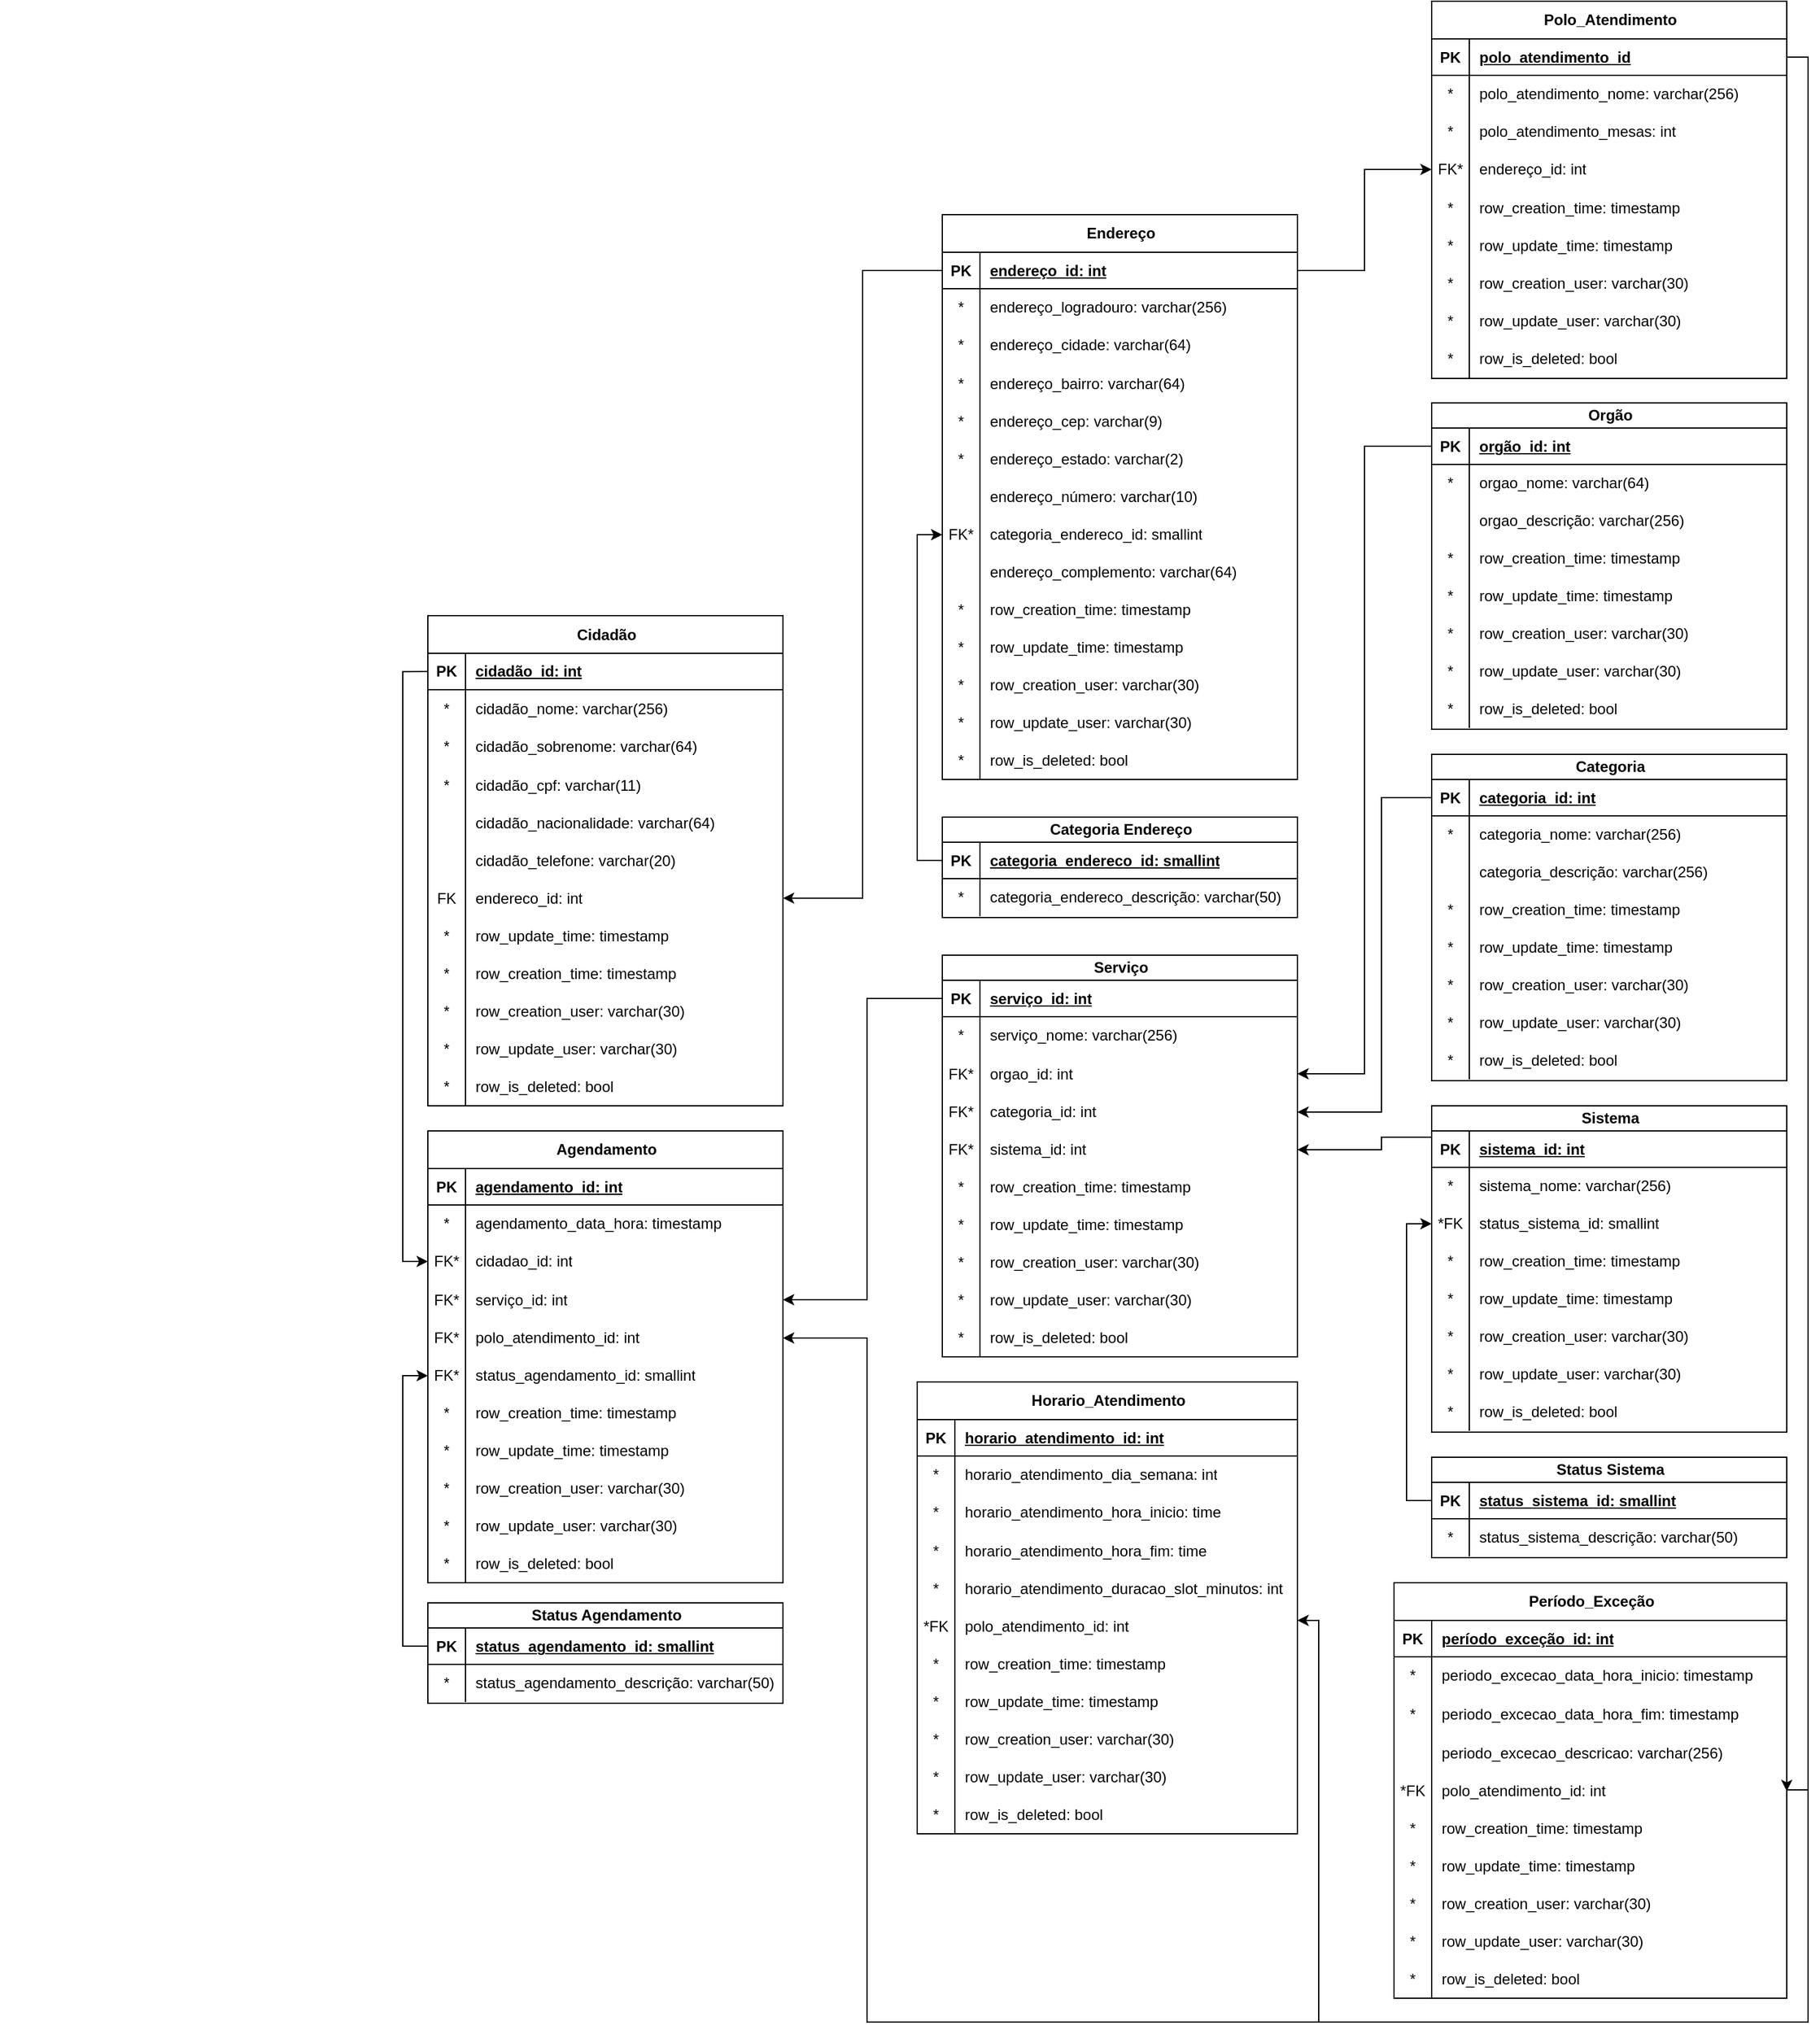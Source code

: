 <mxfile version="27.0.9">
  <diagram id="C5RBs43oDa-KdzZeNtuy" name="Page-1">
    <mxGraphModel dx="2867" dy="3156" grid="1" gridSize="10" guides="1" tooltips="1" connect="1" arrows="1" fold="1" page="1" pageScale="1" pageWidth="827" pageHeight="1169" math="0" shadow="0">
      <root>
        <mxCell id="WIyWlLk6GJQsqaUBKTNV-0" />
        <mxCell id="WIyWlLk6GJQsqaUBKTNV-1" parent="WIyWlLk6GJQsqaUBKTNV-0" />
        <mxCell id="FOksgfGxdBfBZHIW1R6P-0" value="Cidadão" style="shape=table;startSize=30;container=1;collapsible=1;childLayout=tableLayout;fixedRows=1;rowLines=0;fontStyle=1;align=center;resizeLast=1;html=1;swimlaneLine=1;" parent="WIyWlLk6GJQsqaUBKTNV-1" vertex="1">
          <mxGeometry x="80" y="159.56" width="283" height="390.44" as="geometry" />
        </mxCell>
        <mxCell id="FOksgfGxdBfBZHIW1R6P-1" value="" style="shape=tableRow;horizontal=0;startSize=0;swimlaneHead=0;swimlaneBody=0;fillColor=none;collapsible=0;dropTarget=0;points=[[0,0.5],[1,0.5]];portConstraint=eastwest;top=0;left=0;right=0;bottom=1;swimlaneLine=1;" parent="FOksgfGxdBfBZHIW1R6P-0" vertex="1">
          <mxGeometry y="30" width="283" height="29" as="geometry" />
        </mxCell>
        <mxCell id="FOksgfGxdBfBZHIW1R6P-2" value="PK" style="shape=partialRectangle;connectable=0;fillColor=none;top=0;left=0;bottom=0;right=0;fontStyle=1;overflow=hidden;whiteSpace=wrap;html=1;swimlaneLine=1;" parent="FOksgfGxdBfBZHIW1R6P-1" vertex="1">
          <mxGeometry width="30" height="29" as="geometry">
            <mxRectangle width="30" height="29" as="alternateBounds" />
          </mxGeometry>
        </mxCell>
        <mxCell id="FOksgfGxdBfBZHIW1R6P-3" value="cidadão_id: int" style="shape=partialRectangle;connectable=0;fillColor=none;top=0;left=0;bottom=0;right=0;align=left;spacingLeft=6;fontStyle=5;overflow=hidden;whiteSpace=wrap;html=1;swimlaneLine=1;" parent="FOksgfGxdBfBZHIW1R6P-1" vertex="1">
          <mxGeometry x="30" width="253" height="29" as="geometry">
            <mxRectangle width="253" height="29" as="alternateBounds" />
          </mxGeometry>
        </mxCell>
        <mxCell id="FOksgfGxdBfBZHIW1R6P-10" value="" style="shape=tableRow;horizontal=0;startSize=0;swimlaneHead=0;swimlaneBody=0;fillColor=none;collapsible=0;dropTarget=0;points=[[0,0.5],[1,0.5]];portConstraint=eastwest;top=0;left=0;right=0;bottom=0;swimlaneLine=1;" parent="FOksgfGxdBfBZHIW1R6P-0" vertex="1">
          <mxGeometry y="59" width="283" height="30" as="geometry" />
        </mxCell>
        <mxCell id="FOksgfGxdBfBZHIW1R6P-11" value="*" style="shape=partialRectangle;connectable=0;fillColor=none;top=0;left=0;bottom=0;right=0;editable=1;overflow=hidden;whiteSpace=wrap;html=1;swimlaneLine=1;" parent="FOksgfGxdBfBZHIW1R6P-10" vertex="1">
          <mxGeometry width="30" height="30" as="geometry">
            <mxRectangle width="30" height="30" as="alternateBounds" />
          </mxGeometry>
        </mxCell>
        <mxCell id="FOksgfGxdBfBZHIW1R6P-12" value="cidadão_nome: varchar(256)" style="shape=partialRectangle;connectable=0;fillColor=none;top=0;left=0;bottom=0;right=0;align=left;spacingLeft=6;overflow=hidden;whiteSpace=wrap;html=1;fontStyle=0;swimlaneLine=1;" parent="FOksgfGxdBfBZHIW1R6P-10" vertex="1">
          <mxGeometry x="30" width="253" height="30" as="geometry">
            <mxRectangle width="253" height="30" as="alternateBounds" />
          </mxGeometry>
        </mxCell>
        <mxCell id="FOksgfGxdBfBZHIW1R6P-13" style="shape=tableRow;horizontal=0;startSize=0;swimlaneHead=0;swimlaneBody=0;fillColor=none;collapsible=0;dropTarget=0;points=[[0,0.5],[1,0.5]];portConstraint=eastwest;top=0;left=0;right=0;bottom=0;swimlaneLine=1;" parent="FOksgfGxdBfBZHIW1R6P-0" vertex="1">
          <mxGeometry y="89" width="283" height="31" as="geometry" />
        </mxCell>
        <mxCell id="FOksgfGxdBfBZHIW1R6P-14" value="*" style="shape=partialRectangle;connectable=0;fillColor=none;top=0;left=0;bottom=0;right=0;editable=1;overflow=hidden;whiteSpace=wrap;html=1;swimlaneLine=1;" parent="FOksgfGxdBfBZHIW1R6P-13" vertex="1">
          <mxGeometry width="30" height="31" as="geometry">
            <mxRectangle width="30" height="31" as="alternateBounds" />
          </mxGeometry>
        </mxCell>
        <mxCell id="FOksgfGxdBfBZHIW1R6P-15" value="cidadão_sobrenome: varchar(64)" style="shape=partialRectangle;connectable=0;fillColor=none;top=0;left=0;bottom=0;right=0;align=left;spacingLeft=6;overflow=hidden;whiteSpace=wrap;html=1;fontStyle=0;swimlaneLine=1;" parent="FOksgfGxdBfBZHIW1R6P-13" vertex="1">
          <mxGeometry x="30" width="253" height="31" as="geometry">
            <mxRectangle width="253" height="31" as="alternateBounds" />
          </mxGeometry>
        </mxCell>
        <mxCell id="FOksgfGxdBfBZHIW1R6P-16" style="shape=tableRow;horizontal=0;startSize=0;swimlaneHead=0;swimlaneBody=0;fillColor=none;collapsible=0;dropTarget=0;points=[[0,0.5],[1,0.5]];portConstraint=eastwest;top=0;left=0;right=0;bottom=0;swimlaneLine=1;" parent="FOksgfGxdBfBZHIW1R6P-0" vertex="1">
          <mxGeometry y="120" width="283" height="30" as="geometry" />
        </mxCell>
        <mxCell id="FOksgfGxdBfBZHIW1R6P-17" value="*" style="shape=partialRectangle;connectable=0;fillColor=none;top=0;left=0;bottom=0;right=0;editable=1;overflow=hidden;whiteSpace=wrap;html=1;swimlaneLine=1;" parent="FOksgfGxdBfBZHIW1R6P-16" vertex="1">
          <mxGeometry width="30" height="30" as="geometry">
            <mxRectangle width="30" height="30" as="alternateBounds" />
          </mxGeometry>
        </mxCell>
        <mxCell id="FOksgfGxdBfBZHIW1R6P-18" value="cidadão_cpf: varchar(11)" style="shape=partialRectangle;connectable=0;fillColor=none;top=0;left=0;bottom=0;right=0;align=left;spacingLeft=6;overflow=hidden;whiteSpace=wrap;html=1;fontStyle=0;swimlaneLine=1;" parent="FOksgfGxdBfBZHIW1R6P-16" vertex="1">
          <mxGeometry x="30" width="253" height="30" as="geometry">
            <mxRectangle width="253" height="30" as="alternateBounds" />
          </mxGeometry>
        </mxCell>
        <mxCell id="FOksgfGxdBfBZHIW1R6P-19" style="shape=tableRow;horizontal=0;startSize=0;swimlaneHead=0;swimlaneBody=0;fillColor=none;collapsible=0;dropTarget=0;points=[[0,0.5],[1,0.5]];portConstraint=eastwest;top=0;left=0;right=0;bottom=0;swimlaneLine=1;" parent="FOksgfGxdBfBZHIW1R6P-0" vertex="1">
          <mxGeometry y="150" width="283" height="30" as="geometry" />
        </mxCell>
        <mxCell id="FOksgfGxdBfBZHIW1R6P-20" value="" style="shape=partialRectangle;connectable=0;fillColor=none;top=0;left=0;bottom=0;right=0;editable=1;overflow=hidden;whiteSpace=wrap;html=1;swimlaneLine=1;" parent="FOksgfGxdBfBZHIW1R6P-19" vertex="1">
          <mxGeometry width="30" height="30" as="geometry">
            <mxRectangle width="30" height="30" as="alternateBounds" />
          </mxGeometry>
        </mxCell>
        <mxCell id="FOksgfGxdBfBZHIW1R6P-21" value="cidadão_nacionalidade: varchar(64)" style="shape=partialRectangle;connectable=0;fillColor=none;top=0;left=0;bottom=0;right=0;align=left;spacingLeft=6;overflow=hidden;whiteSpace=wrap;html=1;fontStyle=0;swimlaneLine=1;" parent="FOksgfGxdBfBZHIW1R6P-19" vertex="1">
          <mxGeometry x="30" width="253" height="30" as="geometry">
            <mxRectangle width="253" height="30" as="alternateBounds" />
          </mxGeometry>
        </mxCell>
        <mxCell id="FOksgfGxdBfBZHIW1R6P-22" style="shape=tableRow;horizontal=0;startSize=0;swimlaneHead=0;swimlaneBody=0;fillColor=none;collapsible=0;dropTarget=0;points=[[0,0.5],[1,0.5]];portConstraint=eastwest;top=0;left=0;right=0;bottom=0;swimlaneLine=1;" parent="FOksgfGxdBfBZHIW1R6P-0" vertex="1">
          <mxGeometry y="180" width="283" height="30" as="geometry" />
        </mxCell>
        <mxCell id="FOksgfGxdBfBZHIW1R6P-23" value="" style="shape=partialRectangle;connectable=0;fillColor=none;top=0;left=0;bottom=0;right=0;editable=1;overflow=hidden;whiteSpace=wrap;html=1;swimlaneLine=1;" parent="FOksgfGxdBfBZHIW1R6P-22" vertex="1">
          <mxGeometry width="30" height="30" as="geometry">
            <mxRectangle width="30" height="30" as="alternateBounds" />
          </mxGeometry>
        </mxCell>
        <mxCell id="FOksgfGxdBfBZHIW1R6P-24" value="&lt;span style=&quot;background-color: rgb(255, 255, 255);&quot;&gt;cidadão_telefone: varchar(20)&lt;/span&gt;" style="shape=partialRectangle;connectable=0;fillColor=none;top=0;left=0;bottom=0;right=0;align=left;spacingLeft=6;overflow=hidden;whiteSpace=wrap;html=1;fontStyle=0;swimlaneLine=1;" parent="FOksgfGxdBfBZHIW1R6P-22" vertex="1">
          <mxGeometry x="30" width="253" height="30" as="geometry">
            <mxRectangle width="253" height="30" as="alternateBounds" />
          </mxGeometry>
        </mxCell>
        <mxCell id="FOksgfGxdBfBZHIW1R6P-25" style="shape=tableRow;horizontal=0;startSize=0;swimlaneHead=0;swimlaneBody=0;fillColor=none;collapsible=0;dropTarget=0;points=[[0,0.5],[1,0.5]];portConstraint=eastwest;top=0;left=0;right=0;bottom=0;swimlaneLine=1;" parent="FOksgfGxdBfBZHIW1R6P-0" vertex="1">
          <mxGeometry y="210" width="283" height="30" as="geometry" />
        </mxCell>
        <mxCell id="FOksgfGxdBfBZHIW1R6P-26" value="FK" style="shape=partialRectangle;connectable=0;fillColor=none;top=0;left=0;bottom=0;right=0;editable=1;overflow=hidden;whiteSpace=wrap;html=1;swimlaneLine=1;" parent="FOksgfGxdBfBZHIW1R6P-25" vertex="1">
          <mxGeometry width="30" height="30" as="geometry">
            <mxRectangle width="30" height="30" as="alternateBounds" />
          </mxGeometry>
        </mxCell>
        <mxCell id="FOksgfGxdBfBZHIW1R6P-27" value="endereco_id: int" style="shape=partialRectangle;connectable=0;fillColor=none;top=0;left=0;bottom=0;right=0;align=left;spacingLeft=6;overflow=hidden;whiteSpace=wrap;html=1;fontStyle=0;swimlaneLine=1;" parent="FOksgfGxdBfBZHIW1R6P-25" vertex="1">
          <mxGeometry x="30" width="253" height="30" as="geometry">
            <mxRectangle width="253" height="30" as="alternateBounds" />
          </mxGeometry>
        </mxCell>
        <mxCell id="EEHmMVJqZzsaK7D_wYMv-752" style="shape=tableRow;horizontal=0;startSize=0;swimlaneHead=0;swimlaneBody=0;fillColor=none;collapsible=0;dropTarget=0;points=[[0,0.5],[1,0.5]];portConstraint=eastwest;top=0;left=0;right=0;bottom=0;swimlaneLine=1;" vertex="1" parent="FOksgfGxdBfBZHIW1R6P-0">
          <mxGeometry y="240" width="283" height="30" as="geometry" />
        </mxCell>
        <mxCell id="EEHmMVJqZzsaK7D_wYMv-753" value="*" style="shape=partialRectangle;connectable=0;fillColor=none;top=0;left=0;bottom=0;right=0;editable=1;overflow=hidden;whiteSpace=wrap;html=1;swimlaneLine=1;" vertex="1" parent="EEHmMVJqZzsaK7D_wYMv-752">
          <mxGeometry width="30" height="30" as="geometry">
            <mxRectangle width="30" height="30" as="alternateBounds" />
          </mxGeometry>
        </mxCell>
        <mxCell id="EEHmMVJqZzsaK7D_wYMv-754" value="row_update_time: timestamp" style="shape=partialRectangle;connectable=0;fillColor=none;top=0;left=0;bottom=0;right=0;align=left;spacingLeft=6;overflow=hidden;whiteSpace=wrap;html=1;fontStyle=0;swimlaneLine=1;" vertex="1" parent="EEHmMVJqZzsaK7D_wYMv-752">
          <mxGeometry x="30" width="253" height="30" as="geometry">
            <mxRectangle width="253" height="30" as="alternateBounds" />
          </mxGeometry>
        </mxCell>
        <mxCell id="EEHmMVJqZzsaK7D_wYMv-755" style="shape=tableRow;horizontal=0;startSize=0;swimlaneHead=0;swimlaneBody=0;fillColor=none;collapsible=0;dropTarget=0;points=[[0,0.5],[1,0.5]];portConstraint=eastwest;top=0;left=0;right=0;bottom=0;swimlaneLine=1;" vertex="1" parent="FOksgfGxdBfBZHIW1R6P-0">
          <mxGeometry y="270" width="283" height="30" as="geometry" />
        </mxCell>
        <mxCell id="EEHmMVJqZzsaK7D_wYMv-756" value="*" style="shape=partialRectangle;connectable=0;fillColor=none;top=0;left=0;bottom=0;right=0;editable=1;overflow=hidden;whiteSpace=wrap;html=1;swimlaneLine=1;" vertex="1" parent="EEHmMVJqZzsaK7D_wYMv-755">
          <mxGeometry width="30" height="30" as="geometry">
            <mxRectangle width="30" height="30" as="alternateBounds" />
          </mxGeometry>
        </mxCell>
        <mxCell id="EEHmMVJqZzsaK7D_wYMv-757" value="row_creation_time: timestamp" style="shape=partialRectangle;connectable=0;fillColor=none;top=0;left=0;bottom=0;right=0;align=left;spacingLeft=6;overflow=hidden;whiteSpace=wrap;html=1;fontStyle=0;swimlaneLine=1;" vertex="1" parent="EEHmMVJqZzsaK7D_wYMv-755">
          <mxGeometry x="30" width="253" height="30" as="geometry">
            <mxRectangle width="253" height="30" as="alternateBounds" />
          </mxGeometry>
        </mxCell>
        <mxCell id="EEHmMVJqZzsaK7D_wYMv-758" style="shape=tableRow;horizontal=0;startSize=0;swimlaneHead=0;swimlaneBody=0;fillColor=none;collapsible=0;dropTarget=0;points=[[0,0.5],[1,0.5]];portConstraint=eastwest;top=0;left=0;right=0;bottom=0;swimlaneLine=1;" vertex="1" parent="FOksgfGxdBfBZHIW1R6P-0">
          <mxGeometry y="300" width="283" height="30" as="geometry" />
        </mxCell>
        <mxCell id="EEHmMVJqZzsaK7D_wYMv-759" value="*" style="shape=partialRectangle;connectable=0;fillColor=none;top=0;left=0;bottom=0;right=0;editable=1;overflow=hidden;whiteSpace=wrap;html=1;swimlaneLine=1;" vertex="1" parent="EEHmMVJqZzsaK7D_wYMv-758">
          <mxGeometry width="30" height="30" as="geometry">
            <mxRectangle width="30" height="30" as="alternateBounds" />
          </mxGeometry>
        </mxCell>
        <mxCell id="EEHmMVJqZzsaK7D_wYMv-760" value="row_creation_user: varchar(30)" style="shape=partialRectangle;connectable=0;fillColor=none;top=0;left=0;bottom=0;right=0;align=left;spacingLeft=6;overflow=hidden;whiteSpace=wrap;html=1;fontStyle=0;swimlaneLine=1;" vertex="1" parent="EEHmMVJqZzsaK7D_wYMv-758">
          <mxGeometry x="30" width="253" height="30" as="geometry">
            <mxRectangle width="253" height="30" as="alternateBounds" />
          </mxGeometry>
        </mxCell>
        <mxCell id="EEHmMVJqZzsaK7D_wYMv-761" style="shape=tableRow;horizontal=0;startSize=0;swimlaneHead=0;swimlaneBody=0;fillColor=none;collapsible=0;dropTarget=0;points=[[0,0.5],[1,0.5]];portConstraint=eastwest;top=0;left=0;right=0;bottom=0;swimlaneLine=1;" vertex="1" parent="FOksgfGxdBfBZHIW1R6P-0">
          <mxGeometry y="330" width="283" height="30" as="geometry" />
        </mxCell>
        <mxCell id="EEHmMVJqZzsaK7D_wYMv-762" value="*" style="shape=partialRectangle;connectable=0;fillColor=none;top=0;left=0;bottom=0;right=0;editable=1;overflow=hidden;whiteSpace=wrap;html=1;swimlaneLine=1;" vertex="1" parent="EEHmMVJqZzsaK7D_wYMv-761">
          <mxGeometry width="30" height="30" as="geometry">
            <mxRectangle width="30" height="30" as="alternateBounds" />
          </mxGeometry>
        </mxCell>
        <mxCell id="EEHmMVJqZzsaK7D_wYMv-763" value="row_update_user: varchar(30)" style="shape=partialRectangle;connectable=0;fillColor=none;top=0;left=0;bottom=0;right=0;align=left;spacingLeft=6;overflow=hidden;whiteSpace=wrap;html=1;fontStyle=0;swimlaneLine=1;" vertex="1" parent="EEHmMVJqZzsaK7D_wYMv-761">
          <mxGeometry x="30" width="253" height="30" as="geometry">
            <mxRectangle width="253" height="30" as="alternateBounds" />
          </mxGeometry>
        </mxCell>
        <mxCell id="EEHmMVJqZzsaK7D_wYMv-878" style="shape=tableRow;horizontal=0;startSize=0;swimlaneHead=0;swimlaneBody=0;fillColor=none;collapsible=0;dropTarget=0;points=[[0,0.5],[1,0.5]];portConstraint=eastwest;top=0;left=0;right=0;bottom=0;swimlaneLine=1;" vertex="1" parent="FOksgfGxdBfBZHIW1R6P-0">
          <mxGeometry y="360" width="283" height="30" as="geometry" />
        </mxCell>
        <mxCell id="EEHmMVJqZzsaK7D_wYMv-879" value="*" style="shape=partialRectangle;connectable=0;fillColor=none;top=0;left=0;bottom=0;right=0;editable=1;overflow=hidden;whiteSpace=wrap;html=1;swimlaneLine=1;" vertex="1" parent="EEHmMVJqZzsaK7D_wYMv-878">
          <mxGeometry width="30" height="30" as="geometry">
            <mxRectangle width="30" height="30" as="alternateBounds" />
          </mxGeometry>
        </mxCell>
        <mxCell id="EEHmMVJqZzsaK7D_wYMv-880" value="row_is_deleted: bool" style="shape=partialRectangle;connectable=0;fillColor=none;top=0;left=0;bottom=0;right=0;align=left;spacingLeft=6;overflow=hidden;whiteSpace=wrap;html=1;fontStyle=0;swimlaneLine=1;" vertex="1" parent="EEHmMVJqZzsaK7D_wYMv-878">
          <mxGeometry x="30" width="253" height="30" as="geometry">
            <mxRectangle width="253" height="30" as="alternateBounds" />
          </mxGeometry>
        </mxCell>
        <mxCell id="FOksgfGxdBfBZHIW1R6P-34" value="Polo_Atendimento" style="shape=table;startSize=30;container=1;collapsible=1;childLayout=tableLayout;fixedRows=1;rowLines=0;fontStyle=1;align=center;resizeLast=1;html=1;swimlaneLine=1;" parent="WIyWlLk6GJQsqaUBKTNV-1" vertex="1">
          <mxGeometry x="880" y="-330" width="283" height="300.44" as="geometry" />
        </mxCell>
        <mxCell id="FOksgfGxdBfBZHIW1R6P-35" value="" style="shape=tableRow;horizontal=0;startSize=0;swimlaneHead=0;swimlaneBody=0;fillColor=none;collapsible=0;dropTarget=0;points=[[0,0.5],[1,0.5]];portConstraint=eastwest;top=0;left=0;right=0;bottom=1;swimlaneLine=1;" parent="FOksgfGxdBfBZHIW1R6P-34" vertex="1">
          <mxGeometry y="30" width="283" height="29" as="geometry" />
        </mxCell>
        <mxCell id="FOksgfGxdBfBZHIW1R6P-36" value="PK" style="shape=partialRectangle;connectable=0;fillColor=none;top=0;left=0;bottom=0;right=0;fontStyle=1;overflow=hidden;whiteSpace=wrap;html=1;swimlaneLine=1;" parent="FOksgfGxdBfBZHIW1R6P-35" vertex="1">
          <mxGeometry width="30" height="29" as="geometry">
            <mxRectangle width="30" height="29" as="alternateBounds" />
          </mxGeometry>
        </mxCell>
        <mxCell id="FOksgfGxdBfBZHIW1R6P-37" value="polo_atendimento_id" style="shape=partialRectangle;connectable=0;fillColor=none;top=0;left=0;bottom=0;right=0;align=left;spacingLeft=6;fontStyle=5;overflow=hidden;whiteSpace=wrap;html=1;swimlaneLine=1;" parent="FOksgfGxdBfBZHIW1R6P-35" vertex="1">
          <mxGeometry x="30" width="253" height="29" as="geometry">
            <mxRectangle width="253" height="29" as="alternateBounds" />
          </mxGeometry>
        </mxCell>
        <mxCell id="FOksgfGxdBfBZHIW1R6P-38" value="" style="shape=tableRow;horizontal=0;startSize=0;swimlaneHead=0;swimlaneBody=0;fillColor=none;collapsible=0;dropTarget=0;points=[[0,0.5],[1,0.5]];portConstraint=eastwest;top=0;left=0;right=0;bottom=0;swimlaneLine=1;" parent="FOksgfGxdBfBZHIW1R6P-34" vertex="1">
          <mxGeometry y="59" width="283" height="30" as="geometry" />
        </mxCell>
        <mxCell id="FOksgfGxdBfBZHIW1R6P-39" value="*" style="shape=partialRectangle;connectable=0;fillColor=none;top=0;left=0;bottom=0;right=0;editable=1;overflow=hidden;whiteSpace=wrap;html=1;swimlaneLine=1;" parent="FOksgfGxdBfBZHIW1R6P-38" vertex="1">
          <mxGeometry width="30" height="30" as="geometry">
            <mxRectangle width="30" height="30" as="alternateBounds" />
          </mxGeometry>
        </mxCell>
        <mxCell id="FOksgfGxdBfBZHIW1R6P-40" value="polo_atendimento_nome: varchar(256)" style="shape=partialRectangle;connectable=0;fillColor=none;top=0;left=0;bottom=0;right=0;align=left;spacingLeft=6;overflow=hidden;whiteSpace=wrap;html=1;fontStyle=0;swimlaneLine=1;" parent="FOksgfGxdBfBZHIW1R6P-38" vertex="1">
          <mxGeometry x="30" width="253" height="30" as="geometry">
            <mxRectangle width="253" height="30" as="alternateBounds" />
          </mxGeometry>
        </mxCell>
        <mxCell id="FOksgfGxdBfBZHIW1R6P-41" style="shape=tableRow;horizontal=0;startSize=0;swimlaneHead=0;swimlaneBody=0;fillColor=none;collapsible=0;dropTarget=0;points=[[0,0.5],[1,0.5]];portConstraint=eastwest;top=0;left=0;right=0;bottom=0;swimlaneLine=1;" parent="FOksgfGxdBfBZHIW1R6P-34" vertex="1">
          <mxGeometry y="89" width="283" height="30" as="geometry" />
        </mxCell>
        <mxCell id="FOksgfGxdBfBZHIW1R6P-42" value="*" style="shape=partialRectangle;connectable=0;fillColor=none;top=0;left=0;bottom=0;right=0;editable=1;overflow=hidden;whiteSpace=wrap;html=1;swimlaneLine=1;" parent="FOksgfGxdBfBZHIW1R6P-41" vertex="1">
          <mxGeometry width="30" height="30" as="geometry">
            <mxRectangle width="30" height="30" as="alternateBounds" />
          </mxGeometry>
        </mxCell>
        <mxCell id="FOksgfGxdBfBZHIW1R6P-43" value="polo_atendimento_mesas: int" style="shape=partialRectangle;connectable=0;fillColor=none;top=0;left=0;bottom=0;right=0;align=left;spacingLeft=6;overflow=hidden;whiteSpace=wrap;html=1;fontStyle=0;swimlaneLine=1;" parent="FOksgfGxdBfBZHIW1R6P-41" vertex="1">
          <mxGeometry x="30" width="253" height="30" as="geometry">
            <mxRectangle width="253" height="30" as="alternateBounds" />
          </mxGeometry>
        </mxCell>
        <mxCell id="EEHmMVJqZzsaK7D_wYMv-924" style="shape=tableRow;horizontal=0;startSize=0;swimlaneHead=0;swimlaneBody=0;fillColor=none;collapsible=0;dropTarget=0;points=[[0,0.5],[1,0.5]];portConstraint=eastwest;top=0;left=0;right=0;bottom=0;swimlaneLine=1;" vertex="1" parent="FOksgfGxdBfBZHIW1R6P-34">
          <mxGeometry y="119" width="283" height="30" as="geometry" />
        </mxCell>
        <mxCell id="EEHmMVJqZzsaK7D_wYMv-925" value="FK*" style="shape=partialRectangle;connectable=0;fillColor=none;top=0;left=0;bottom=0;right=0;editable=1;overflow=hidden;whiteSpace=wrap;html=1;swimlaneLine=1;" vertex="1" parent="EEHmMVJqZzsaK7D_wYMv-924">
          <mxGeometry width="30" height="30" as="geometry">
            <mxRectangle width="30" height="30" as="alternateBounds" />
          </mxGeometry>
        </mxCell>
        <mxCell id="EEHmMVJqZzsaK7D_wYMv-926" value="endereço_id: int" style="shape=partialRectangle;connectable=0;fillColor=none;top=0;left=0;bottom=0;right=0;align=left;spacingLeft=6;overflow=hidden;whiteSpace=wrap;html=1;fontStyle=0;swimlaneLine=1;" vertex="1" parent="EEHmMVJqZzsaK7D_wYMv-924">
          <mxGeometry x="30" width="253" height="30" as="geometry">
            <mxRectangle width="253" height="30" as="alternateBounds" />
          </mxGeometry>
        </mxCell>
        <mxCell id="EEHmMVJqZzsaK7D_wYMv-927" style="shape=tableRow;horizontal=0;startSize=0;swimlaneHead=0;swimlaneBody=0;fillColor=none;collapsible=0;dropTarget=0;points=[[0,0.5],[1,0.5]];portConstraint=eastwest;top=0;left=0;right=0;bottom=0;swimlaneLine=1;" vertex="1" parent="FOksgfGxdBfBZHIW1R6P-34">
          <mxGeometry y="149" width="283" height="31" as="geometry" />
        </mxCell>
        <mxCell id="EEHmMVJqZzsaK7D_wYMv-928" value="*" style="shape=partialRectangle;connectable=0;fillColor=none;top=0;left=0;bottom=0;right=0;editable=1;overflow=hidden;whiteSpace=wrap;html=1;swimlaneLine=1;" vertex="1" parent="EEHmMVJqZzsaK7D_wYMv-927">
          <mxGeometry width="30" height="31" as="geometry">
            <mxRectangle width="30" height="31" as="alternateBounds" />
          </mxGeometry>
        </mxCell>
        <mxCell id="EEHmMVJqZzsaK7D_wYMv-929" value="row_creation_time: timestamp" style="shape=partialRectangle;connectable=0;fillColor=none;top=0;left=0;bottom=0;right=0;align=left;spacingLeft=6;overflow=hidden;whiteSpace=wrap;html=1;fontStyle=0;swimlaneLine=1;" vertex="1" parent="EEHmMVJqZzsaK7D_wYMv-927">
          <mxGeometry x="30" width="253" height="31" as="geometry">
            <mxRectangle width="253" height="31" as="alternateBounds" />
          </mxGeometry>
        </mxCell>
        <mxCell id="EEHmMVJqZzsaK7D_wYMv-930" style="shape=tableRow;horizontal=0;startSize=0;swimlaneHead=0;swimlaneBody=0;fillColor=none;collapsible=0;dropTarget=0;points=[[0,0.5],[1,0.5]];portConstraint=eastwest;top=0;left=0;right=0;bottom=0;swimlaneLine=1;" vertex="1" parent="FOksgfGxdBfBZHIW1R6P-34">
          <mxGeometry y="180" width="283" height="30" as="geometry" />
        </mxCell>
        <mxCell id="EEHmMVJqZzsaK7D_wYMv-931" value="*" style="shape=partialRectangle;connectable=0;fillColor=none;top=0;left=0;bottom=0;right=0;editable=1;overflow=hidden;whiteSpace=wrap;html=1;swimlaneLine=1;" vertex="1" parent="EEHmMVJqZzsaK7D_wYMv-930">
          <mxGeometry width="30" height="30" as="geometry">
            <mxRectangle width="30" height="30" as="alternateBounds" />
          </mxGeometry>
        </mxCell>
        <mxCell id="EEHmMVJqZzsaK7D_wYMv-932" value="row_update_time: timestamp" style="shape=partialRectangle;connectable=0;fillColor=none;top=0;left=0;bottom=0;right=0;align=left;spacingLeft=6;overflow=hidden;whiteSpace=wrap;html=1;fontStyle=0;swimlaneLine=1;" vertex="1" parent="EEHmMVJqZzsaK7D_wYMv-930">
          <mxGeometry x="30" width="253" height="30" as="geometry">
            <mxRectangle width="253" height="30" as="alternateBounds" />
          </mxGeometry>
        </mxCell>
        <mxCell id="EEHmMVJqZzsaK7D_wYMv-933" style="shape=tableRow;horizontal=0;startSize=0;swimlaneHead=0;swimlaneBody=0;fillColor=none;collapsible=0;dropTarget=0;points=[[0,0.5],[1,0.5]];portConstraint=eastwest;top=0;left=0;right=0;bottom=0;swimlaneLine=1;" vertex="1" parent="FOksgfGxdBfBZHIW1R6P-34">
          <mxGeometry y="210" width="283" height="30" as="geometry" />
        </mxCell>
        <mxCell id="EEHmMVJqZzsaK7D_wYMv-934" value="*" style="shape=partialRectangle;connectable=0;fillColor=none;top=0;left=0;bottom=0;right=0;editable=1;overflow=hidden;whiteSpace=wrap;html=1;swimlaneLine=1;" vertex="1" parent="EEHmMVJqZzsaK7D_wYMv-933">
          <mxGeometry width="30" height="30" as="geometry">
            <mxRectangle width="30" height="30" as="alternateBounds" />
          </mxGeometry>
        </mxCell>
        <mxCell id="EEHmMVJqZzsaK7D_wYMv-935" value="row_creation_user: varchar(30)" style="shape=partialRectangle;connectable=0;fillColor=none;top=0;left=0;bottom=0;right=0;align=left;spacingLeft=6;overflow=hidden;whiteSpace=wrap;html=1;fontStyle=0;swimlaneLine=1;" vertex="1" parent="EEHmMVJqZzsaK7D_wYMv-933">
          <mxGeometry x="30" width="253" height="30" as="geometry">
            <mxRectangle width="253" height="30" as="alternateBounds" />
          </mxGeometry>
        </mxCell>
        <mxCell id="EEHmMVJqZzsaK7D_wYMv-936" style="shape=tableRow;horizontal=0;startSize=0;swimlaneHead=0;swimlaneBody=0;fillColor=none;collapsible=0;dropTarget=0;points=[[0,0.5],[1,0.5]];portConstraint=eastwest;top=0;left=0;right=0;bottom=0;swimlaneLine=1;" vertex="1" parent="FOksgfGxdBfBZHIW1R6P-34">
          <mxGeometry y="240" width="283" height="30" as="geometry" />
        </mxCell>
        <mxCell id="EEHmMVJqZzsaK7D_wYMv-937" value="*" style="shape=partialRectangle;connectable=0;fillColor=none;top=0;left=0;bottom=0;right=0;editable=1;overflow=hidden;whiteSpace=wrap;html=1;swimlaneLine=1;" vertex="1" parent="EEHmMVJqZzsaK7D_wYMv-936">
          <mxGeometry width="30" height="30" as="geometry">
            <mxRectangle width="30" height="30" as="alternateBounds" />
          </mxGeometry>
        </mxCell>
        <mxCell id="EEHmMVJqZzsaK7D_wYMv-938" value="row_update_user: varchar(30)" style="shape=partialRectangle;connectable=0;fillColor=none;top=0;left=0;bottom=0;right=0;align=left;spacingLeft=6;overflow=hidden;whiteSpace=wrap;html=1;fontStyle=0;swimlaneLine=1;" vertex="1" parent="EEHmMVJqZzsaK7D_wYMv-936">
          <mxGeometry x="30" width="253" height="30" as="geometry">
            <mxRectangle width="253" height="30" as="alternateBounds" />
          </mxGeometry>
        </mxCell>
        <mxCell id="EEHmMVJqZzsaK7D_wYMv-939" style="shape=tableRow;horizontal=0;startSize=0;swimlaneHead=0;swimlaneBody=0;fillColor=none;collapsible=0;dropTarget=0;points=[[0,0.5],[1,0.5]];portConstraint=eastwest;top=0;left=0;right=0;bottom=0;swimlaneLine=1;" vertex="1" parent="FOksgfGxdBfBZHIW1R6P-34">
          <mxGeometry y="270" width="283" height="30" as="geometry" />
        </mxCell>
        <mxCell id="EEHmMVJqZzsaK7D_wYMv-940" value="*" style="shape=partialRectangle;connectable=0;fillColor=none;top=0;left=0;bottom=0;right=0;editable=1;overflow=hidden;whiteSpace=wrap;html=1;swimlaneLine=1;" vertex="1" parent="EEHmMVJqZzsaK7D_wYMv-939">
          <mxGeometry width="30" height="30" as="geometry">
            <mxRectangle width="30" height="30" as="alternateBounds" />
          </mxGeometry>
        </mxCell>
        <mxCell id="EEHmMVJqZzsaK7D_wYMv-941" value="row_is_deleted: bool" style="shape=partialRectangle;connectable=0;fillColor=none;top=0;left=0;bottom=0;right=0;align=left;spacingLeft=6;overflow=hidden;whiteSpace=wrap;html=1;fontStyle=0;swimlaneLine=1;" vertex="1" parent="EEHmMVJqZzsaK7D_wYMv-939">
          <mxGeometry x="30" width="253" height="30" as="geometry">
            <mxRectangle width="253" height="30" as="alternateBounds" />
          </mxGeometry>
        </mxCell>
        <mxCell id="FOksgfGxdBfBZHIW1R6P-62" value="Serviço" style="shape=table;startSize=20;container=1;collapsible=1;childLayout=tableLayout;fixedRows=1;rowLines=0;fontStyle=1;align=center;resizeLast=1;html=1;swimlaneLine=1;" parent="WIyWlLk6GJQsqaUBKTNV-1" vertex="1">
          <mxGeometry x="490" y="430" width="283" height="320" as="geometry" />
        </mxCell>
        <mxCell id="FOksgfGxdBfBZHIW1R6P-63" value="" style="shape=tableRow;horizontal=0;startSize=0;swimlaneHead=0;swimlaneBody=0;fillColor=none;collapsible=0;dropTarget=0;points=[[0,0.5],[1,0.5]];portConstraint=eastwest;top=0;left=0;right=0;bottom=1;swimlaneLine=1;" parent="FOksgfGxdBfBZHIW1R6P-62" vertex="1">
          <mxGeometry y="20" width="283" height="29" as="geometry" />
        </mxCell>
        <mxCell id="FOksgfGxdBfBZHIW1R6P-64" value="PK" style="shape=partialRectangle;connectable=0;fillColor=none;top=0;left=0;bottom=0;right=0;fontStyle=1;overflow=hidden;whiteSpace=wrap;html=1;swimlaneLine=1;" parent="FOksgfGxdBfBZHIW1R6P-63" vertex="1">
          <mxGeometry width="30" height="29" as="geometry">
            <mxRectangle width="30" height="29" as="alternateBounds" />
          </mxGeometry>
        </mxCell>
        <mxCell id="FOksgfGxdBfBZHIW1R6P-65" value="serviço_id: int" style="shape=partialRectangle;connectable=0;fillColor=none;top=0;left=0;bottom=0;right=0;align=left;spacingLeft=6;fontStyle=5;overflow=hidden;whiteSpace=wrap;html=1;swimlaneLine=1;" parent="FOksgfGxdBfBZHIW1R6P-63" vertex="1">
          <mxGeometry x="30" width="253" height="29" as="geometry">
            <mxRectangle width="253" height="29" as="alternateBounds" />
          </mxGeometry>
        </mxCell>
        <mxCell id="FOksgfGxdBfBZHIW1R6P-66" value="" style="shape=tableRow;horizontal=0;startSize=0;swimlaneHead=0;swimlaneBody=0;fillColor=none;collapsible=0;dropTarget=0;points=[[0,0.5],[1,0.5]];portConstraint=eastwest;top=0;left=0;right=0;bottom=0;swimlaneLine=1;" parent="FOksgfGxdBfBZHIW1R6P-62" vertex="1">
          <mxGeometry y="49" width="283" height="30" as="geometry" />
        </mxCell>
        <mxCell id="FOksgfGxdBfBZHIW1R6P-67" value="*" style="shape=partialRectangle;connectable=0;fillColor=none;top=0;left=0;bottom=0;right=0;editable=1;overflow=hidden;whiteSpace=wrap;html=1;swimlaneLine=1;" parent="FOksgfGxdBfBZHIW1R6P-66" vertex="1">
          <mxGeometry width="30" height="30" as="geometry">
            <mxRectangle width="30" height="30" as="alternateBounds" />
          </mxGeometry>
        </mxCell>
        <mxCell id="FOksgfGxdBfBZHIW1R6P-68" value="serviço_nome: varchar(256)" style="shape=partialRectangle;connectable=0;fillColor=none;top=0;left=0;bottom=0;right=0;align=left;spacingLeft=6;overflow=hidden;whiteSpace=wrap;html=1;fontStyle=0;swimlaneLine=1;" parent="FOksgfGxdBfBZHIW1R6P-66" vertex="1">
          <mxGeometry x="30" width="253" height="30" as="geometry">
            <mxRectangle width="253" height="30" as="alternateBounds" />
          </mxGeometry>
        </mxCell>
        <mxCell id="FOksgfGxdBfBZHIW1R6P-69" style="shape=tableRow;horizontal=0;startSize=0;swimlaneHead=0;swimlaneBody=0;fillColor=none;collapsible=0;dropTarget=0;points=[[0,0.5],[1,0.5]];portConstraint=eastwest;top=0;left=0;right=0;bottom=0;swimlaneLine=1;" parent="FOksgfGxdBfBZHIW1R6P-62" vertex="1">
          <mxGeometry y="79" width="283" height="31" as="geometry" />
        </mxCell>
        <mxCell id="FOksgfGxdBfBZHIW1R6P-70" value="FK*" style="shape=partialRectangle;connectable=0;fillColor=none;top=0;left=0;bottom=0;right=0;editable=1;overflow=hidden;whiteSpace=wrap;html=1;swimlaneLine=1;" parent="FOksgfGxdBfBZHIW1R6P-69" vertex="1">
          <mxGeometry width="30" height="31" as="geometry">
            <mxRectangle width="30" height="31" as="alternateBounds" />
          </mxGeometry>
        </mxCell>
        <mxCell id="FOksgfGxdBfBZHIW1R6P-71" value="orgao_id: int" style="shape=partialRectangle;connectable=0;fillColor=none;top=0;left=0;bottom=0;right=0;align=left;spacingLeft=6;overflow=hidden;whiteSpace=wrap;html=1;fontStyle=0;swimlaneLine=1;" parent="FOksgfGxdBfBZHIW1R6P-69" vertex="1">
          <mxGeometry x="30" width="253" height="31" as="geometry">
            <mxRectangle width="253" height="31" as="alternateBounds" />
          </mxGeometry>
        </mxCell>
        <mxCell id="FOksgfGxdBfBZHIW1R6P-72" style="shape=tableRow;horizontal=0;startSize=0;swimlaneHead=0;swimlaneBody=0;fillColor=none;collapsible=0;dropTarget=0;points=[[0,0.5],[1,0.5]];portConstraint=eastwest;top=0;left=0;right=0;bottom=0;swimlaneLine=1;" parent="FOksgfGxdBfBZHIW1R6P-62" vertex="1">
          <mxGeometry y="110" width="283" height="30" as="geometry" />
        </mxCell>
        <mxCell id="FOksgfGxdBfBZHIW1R6P-73" value="FK*" style="shape=partialRectangle;connectable=0;fillColor=none;top=0;left=0;bottom=0;right=0;editable=1;overflow=hidden;whiteSpace=wrap;html=1;swimlaneLine=1;" parent="FOksgfGxdBfBZHIW1R6P-72" vertex="1">
          <mxGeometry width="30" height="30" as="geometry">
            <mxRectangle width="30" height="30" as="alternateBounds" />
          </mxGeometry>
        </mxCell>
        <mxCell id="FOksgfGxdBfBZHIW1R6P-74" value="categoria_id: int" style="shape=partialRectangle;connectable=0;fillColor=none;top=0;left=0;bottom=0;right=0;align=left;spacingLeft=6;overflow=hidden;whiteSpace=wrap;html=1;fontStyle=0;swimlaneLine=1;" parent="FOksgfGxdBfBZHIW1R6P-72" vertex="1">
          <mxGeometry x="30" width="253" height="30" as="geometry">
            <mxRectangle width="253" height="30" as="alternateBounds" />
          </mxGeometry>
        </mxCell>
        <mxCell id="FOksgfGxdBfBZHIW1R6P-75" style="shape=tableRow;horizontal=0;startSize=0;swimlaneHead=0;swimlaneBody=0;fillColor=none;collapsible=0;dropTarget=0;points=[[0,0.5],[1,0.5]];portConstraint=eastwest;top=0;left=0;right=0;bottom=0;swimlaneLine=1;" parent="FOksgfGxdBfBZHIW1R6P-62" vertex="1">
          <mxGeometry y="140" width="283" height="30" as="geometry" />
        </mxCell>
        <mxCell id="FOksgfGxdBfBZHIW1R6P-76" value="FK*" style="shape=partialRectangle;connectable=0;fillColor=none;top=0;left=0;bottom=0;right=0;editable=1;overflow=hidden;whiteSpace=wrap;html=1;swimlaneLine=1;" parent="FOksgfGxdBfBZHIW1R6P-75" vertex="1">
          <mxGeometry width="30" height="30" as="geometry">
            <mxRectangle width="30" height="30" as="alternateBounds" />
          </mxGeometry>
        </mxCell>
        <mxCell id="FOksgfGxdBfBZHIW1R6P-77" value="sistema_id: int" style="shape=partialRectangle;connectable=0;fillColor=none;top=0;left=0;bottom=0;right=0;align=left;spacingLeft=6;overflow=hidden;whiteSpace=wrap;html=1;fontStyle=0;swimlaneLine=1;" parent="FOksgfGxdBfBZHIW1R6P-75" vertex="1">
          <mxGeometry x="30" width="253" height="30" as="geometry">
            <mxRectangle width="253" height="30" as="alternateBounds" />
          </mxGeometry>
        </mxCell>
        <mxCell id="EEHmMVJqZzsaK7D_wYMv-987" style="shape=tableRow;horizontal=0;startSize=0;swimlaneHead=0;swimlaneBody=0;fillColor=none;collapsible=0;dropTarget=0;points=[[0,0.5],[1,0.5]];portConstraint=eastwest;top=0;left=0;right=0;bottom=0;swimlaneLine=1;" vertex="1" parent="FOksgfGxdBfBZHIW1R6P-62">
          <mxGeometry y="170" width="283" height="30" as="geometry" />
        </mxCell>
        <mxCell id="EEHmMVJqZzsaK7D_wYMv-988" value="*" style="shape=partialRectangle;connectable=0;fillColor=none;top=0;left=0;bottom=0;right=0;editable=1;overflow=hidden;whiteSpace=wrap;html=1;swimlaneLine=1;" vertex="1" parent="EEHmMVJqZzsaK7D_wYMv-987">
          <mxGeometry width="30" height="30" as="geometry">
            <mxRectangle width="30" height="30" as="alternateBounds" />
          </mxGeometry>
        </mxCell>
        <mxCell id="EEHmMVJqZzsaK7D_wYMv-989" value="row_creation_time: timestamp" style="shape=partialRectangle;connectable=0;fillColor=none;top=0;left=0;bottom=0;right=0;align=left;spacingLeft=6;overflow=hidden;whiteSpace=wrap;html=1;fontStyle=0;swimlaneLine=1;" vertex="1" parent="EEHmMVJqZzsaK7D_wYMv-987">
          <mxGeometry x="30" width="253" height="30" as="geometry">
            <mxRectangle width="253" height="30" as="alternateBounds" />
          </mxGeometry>
        </mxCell>
        <mxCell id="EEHmMVJqZzsaK7D_wYMv-990" style="shape=tableRow;horizontal=0;startSize=0;swimlaneHead=0;swimlaneBody=0;fillColor=none;collapsible=0;dropTarget=0;points=[[0,0.5],[1,0.5]];portConstraint=eastwest;top=0;left=0;right=0;bottom=0;swimlaneLine=1;" vertex="1" parent="FOksgfGxdBfBZHIW1R6P-62">
          <mxGeometry y="200" width="283" height="30" as="geometry" />
        </mxCell>
        <mxCell id="EEHmMVJqZzsaK7D_wYMv-991" value="*" style="shape=partialRectangle;connectable=0;fillColor=none;top=0;left=0;bottom=0;right=0;editable=1;overflow=hidden;whiteSpace=wrap;html=1;swimlaneLine=1;" vertex="1" parent="EEHmMVJqZzsaK7D_wYMv-990">
          <mxGeometry width="30" height="30" as="geometry">
            <mxRectangle width="30" height="30" as="alternateBounds" />
          </mxGeometry>
        </mxCell>
        <mxCell id="EEHmMVJqZzsaK7D_wYMv-992" value="row_update_time: timestamp" style="shape=partialRectangle;connectable=0;fillColor=none;top=0;left=0;bottom=0;right=0;align=left;spacingLeft=6;overflow=hidden;whiteSpace=wrap;html=1;fontStyle=0;swimlaneLine=1;" vertex="1" parent="EEHmMVJqZzsaK7D_wYMv-990">
          <mxGeometry x="30" width="253" height="30" as="geometry">
            <mxRectangle width="253" height="30" as="alternateBounds" />
          </mxGeometry>
        </mxCell>
        <mxCell id="EEHmMVJqZzsaK7D_wYMv-993" style="shape=tableRow;horizontal=0;startSize=0;swimlaneHead=0;swimlaneBody=0;fillColor=none;collapsible=0;dropTarget=0;points=[[0,0.5],[1,0.5]];portConstraint=eastwest;top=0;left=0;right=0;bottom=0;swimlaneLine=1;" vertex="1" parent="FOksgfGxdBfBZHIW1R6P-62">
          <mxGeometry y="230" width="283" height="30" as="geometry" />
        </mxCell>
        <mxCell id="EEHmMVJqZzsaK7D_wYMv-994" value="*" style="shape=partialRectangle;connectable=0;fillColor=none;top=0;left=0;bottom=0;right=0;editable=1;overflow=hidden;whiteSpace=wrap;html=1;swimlaneLine=1;" vertex="1" parent="EEHmMVJqZzsaK7D_wYMv-993">
          <mxGeometry width="30" height="30" as="geometry">
            <mxRectangle width="30" height="30" as="alternateBounds" />
          </mxGeometry>
        </mxCell>
        <mxCell id="EEHmMVJqZzsaK7D_wYMv-995" value="row_creation_user: varchar(30)" style="shape=partialRectangle;connectable=0;fillColor=none;top=0;left=0;bottom=0;right=0;align=left;spacingLeft=6;overflow=hidden;whiteSpace=wrap;html=1;fontStyle=0;swimlaneLine=1;" vertex="1" parent="EEHmMVJqZzsaK7D_wYMv-993">
          <mxGeometry x="30" width="253" height="30" as="geometry">
            <mxRectangle width="253" height="30" as="alternateBounds" />
          </mxGeometry>
        </mxCell>
        <mxCell id="EEHmMVJqZzsaK7D_wYMv-996" style="shape=tableRow;horizontal=0;startSize=0;swimlaneHead=0;swimlaneBody=0;fillColor=none;collapsible=0;dropTarget=0;points=[[0,0.5],[1,0.5]];portConstraint=eastwest;top=0;left=0;right=0;bottom=0;swimlaneLine=1;" vertex="1" parent="FOksgfGxdBfBZHIW1R6P-62">
          <mxGeometry y="260" width="283" height="30" as="geometry" />
        </mxCell>
        <mxCell id="EEHmMVJqZzsaK7D_wYMv-997" value="*" style="shape=partialRectangle;connectable=0;fillColor=none;top=0;left=0;bottom=0;right=0;editable=1;overflow=hidden;whiteSpace=wrap;html=1;swimlaneLine=1;" vertex="1" parent="EEHmMVJqZzsaK7D_wYMv-996">
          <mxGeometry width="30" height="30" as="geometry">
            <mxRectangle width="30" height="30" as="alternateBounds" />
          </mxGeometry>
        </mxCell>
        <mxCell id="EEHmMVJqZzsaK7D_wYMv-998" value="row_update_user: varchar(30)" style="shape=partialRectangle;connectable=0;fillColor=none;top=0;left=0;bottom=0;right=0;align=left;spacingLeft=6;overflow=hidden;whiteSpace=wrap;html=1;fontStyle=0;swimlaneLine=1;" vertex="1" parent="EEHmMVJqZzsaK7D_wYMv-996">
          <mxGeometry x="30" width="253" height="30" as="geometry">
            <mxRectangle width="253" height="30" as="alternateBounds" />
          </mxGeometry>
        </mxCell>
        <mxCell id="EEHmMVJqZzsaK7D_wYMv-999" style="shape=tableRow;horizontal=0;startSize=0;swimlaneHead=0;swimlaneBody=0;fillColor=none;collapsible=0;dropTarget=0;points=[[0,0.5],[1,0.5]];portConstraint=eastwest;top=0;left=0;right=0;bottom=0;swimlaneLine=1;" vertex="1" parent="FOksgfGxdBfBZHIW1R6P-62">
          <mxGeometry y="290" width="283" height="30" as="geometry" />
        </mxCell>
        <mxCell id="EEHmMVJqZzsaK7D_wYMv-1000" value="*" style="shape=partialRectangle;connectable=0;fillColor=none;top=0;left=0;bottom=0;right=0;editable=1;overflow=hidden;whiteSpace=wrap;html=1;swimlaneLine=1;" vertex="1" parent="EEHmMVJqZzsaK7D_wYMv-999">
          <mxGeometry width="30" height="30" as="geometry">
            <mxRectangle width="30" height="30" as="alternateBounds" />
          </mxGeometry>
        </mxCell>
        <mxCell id="EEHmMVJqZzsaK7D_wYMv-1001" value="row_is_deleted: bool" style="shape=partialRectangle;connectable=0;fillColor=none;top=0;left=0;bottom=0;right=0;align=left;spacingLeft=6;overflow=hidden;whiteSpace=wrap;html=1;fontStyle=0;swimlaneLine=1;" vertex="1" parent="EEHmMVJqZzsaK7D_wYMv-999">
          <mxGeometry x="30" width="253" height="30" as="geometry">
            <mxRectangle width="253" height="30" as="alternateBounds" />
          </mxGeometry>
        </mxCell>
        <mxCell id="6It09mlc2z2I1y0DJIgb-1" value="Endereço" style="shape=table;startSize=30;container=1;collapsible=1;childLayout=tableLayout;fixedRows=1;rowLines=0;fontStyle=1;align=center;resizeLast=1;html=1;swimlaneLine=1;" parent="WIyWlLk6GJQsqaUBKTNV-1" vertex="1">
          <mxGeometry x="490" y="-160" width="283" height="450" as="geometry" />
        </mxCell>
        <mxCell id="6It09mlc2z2I1y0DJIgb-2" value="" style="shape=tableRow;horizontal=0;startSize=0;swimlaneHead=0;swimlaneBody=0;fillColor=none;collapsible=0;dropTarget=0;points=[[0,0.5],[1,0.5]];portConstraint=eastwest;top=0;left=0;right=0;bottom=1;swimlaneLine=1;" parent="6It09mlc2z2I1y0DJIgb-1" vertex="1">
          <mxGeometry y="30" width="283" height="29" as="geometry" />
        </mxCell>
        <mxCell id="6It09mlc2z2I1y0DJIgb-3" value="PK" style="shape=partialRectangle;connectable=0;fillColor=none;top=0;left=0;bottom=0;right=0;fontStyle=1;overflow=hidden;whiteSpace=wrap;html=1;swimlaneLine=1;" parent="6It09mlc2z2I1y0DJIgb-2" vertex="1">
          <mxGeometry width="30" height="29" as="geometry">
            <mxRectangle width="30" height="29" as="alternateBounds" />
          </mxGeometry>
        </mxCell>
        <mxCell id="6It09mlc2z2I1y0DJIgb-4" value="endereço_id: int" style="shape=partialRectangle;connectable=0;fillColor=none;top=0;left=0;bottom=0;right=0;align=left;spacingLeft=6;fontStyle=5;overflow=hidden;whiteSpace=wrap;html=1;swimlaneLine=1;" parent="6It09mlc2z2I1y0DJIgb-2" vertex="1">
          <mxGeometry x="30" width="253" height="29" as="geometry">
            <mxRectangle width="253" height="29" as="alternateBounds" />
          </mxGeometry>
        </mxCell>
        <mxCell id="6It09mlc2z2I1y0DJIgb-5" value="" style="shape=tableRow;horizontal=0;startSize=0;swimlaneHead=0;swimlaneBody=0;fillColor=none;collapsible=0;dropTarget=0;points=[[0,0.5],[1,0.5]];portConstraint=eastwest;top=0;left=0;right=0;bottom=0;swimlaneLine=1;" parent="6It09mlc2z2I1y0DJIgb-1" vertex="1">
          <mxGeometry y="59" width="283" height="30" as="geometry" />
        </mxCell>
        <mxCell id="6It09mlc2z2I1y0DJIgb-6" value="*" style="shape=partialRectangle;connectable=0;fillColor=none;top=0;left=0;bottom=0;right=0;editable=1;overflow=hidden;whiteSpace=wrap;html=1;swimlaneLine=1;" parent="6It09mlc2z2I1y0DJIgb-5" vertex="1">
          <mxGeometry width="30" height="30" as="geometry">
            <mxRectangle width="30" height="30" as="alternateBounds" />
          </mxGeometry>
        </mxCell>
        <mxCell id="6It09mlc2z2I1y0DJIgb-7" value="endereço_logradouro: varchar(256)" style="shape=partialRectangle;connectable=0;fillColor=none;top=0;left=0;bottom=0;right=0;align=left;spacingLeft=6;overflow=hidden;whiteSpace=wrap;html=1;fontStyle=0;swimlaneLine=1;" parent="6It09mlc2z2I1y0DJIgb-5" vertex="1">
          <mxGeometry x="30" width="253" height="30" as="geometry">
            <mxRectangle width="253" height="30" as="alternateBounds" />
          </mxGeometry>
        </mxCell>
        <mxCell id="6It09mlc2z2I1y0DJIgb-8" style="shape=tableRow;horizontal=0;startSize=0;swimlaneHead=0;swimlaneBody=0;fillColor=none;collapsible=0;dropTarget=0;points=[[0,0.5],[1,0.5]];portConstraint=eastwest;top=0;left=0;right=0;bottom=0;swimlaneLine=1;" parent="6It09mlc2z2I1y0DJIgb-1" vertex="1">
          <mxGeometry y="89" width="283" height="30" as="geometry" />
        </mxCell>
        <mxCell id="6It09mlc2z2I1y0DJIgb-9" value="*" style="shape=partialRectangle;connectable=0;fillColor=none;top=0;left=0;bottom=0;right=0;editable=1;overflow=hidden;whiteSpace=wrap;html=1;swimlaneLine=1;" parent="6It09mlc2z2I1y0DJIgb-8" vertex="1">
          <mxGeometry width="30" height="30" as="geometry">
            <mxRectangle width="30" height="30" as="alternateBounds" />
          </mxGeometry>
        </mxCell>
        <mxCell id="6It09mlc2z2I1y0DJIgb-10" value="endereço_cidade: varchar(64)" style="shape=partialRectangle;connectable=0;fillColor=none;top=0;left=0;bottom=0;right=0;align=left;spacingLeft=6;overflow=hidden;whiteSpace=wrap;html=1;fontStyle=0;swimlaneLine=1;" parent="6It09mlc2z2I1y0DJIgb-8" vertex="1">
          <mxGeometry x="30" width="253" height="30" as="geometry">
            <mxRectangle width="253" height="30" as="alternateBounds" />
          </mxGeometry>
        </mxCell>
        <mxCell id="6It09mlc2z2I1y0DJIgb-11" style="shape=tableRow;horizontal=0;startSize=0;swimlaneHead=0;swimlaneBody=0;fillColor=none;collapsible=0;dropTarget=0;points=[[0,0.5],[1,0.5]];portConstraint=eastwest;top=0;left=0;right=0;bottom=0;swimlaneLine=1;" parent="6It09mlc2z2I1y0DJIgb-1" vertex="1">
          <mxGeometry y="119" width="283" height="31" as="geometry" />
        </mxCell>
        <mxCell id="6It09mlc2z2I1y0DJIgb-12" value="*" style="shape=partialRectangle;connectable=0;fillColor=none;top=0;left=0;bottom=0;right=0;editable=1;overflow=hidden;whiteSpace=wrap;html=1;swimlaneLine=1;" parent="6It09mlc2z2I1y0DJIgb-11" vertex="1">
          <mxGeometry width="30" height="31" as="geometry">
            <mxRectangle width="30" height="31" as="alternateBounds" />
          </mxGeometry>
        </mxCell>
        <mxCell id="6It09mlc2z2I1y0DJIgb-13" value="endereço_bairro: varchar(64)" style="shape=partialRectangle;connectable=0;fillColor=none;top=0;left=0;bottom=0;right=0;align=left;spacingLeft=6;overflow=hidden;whiteSpace=wrap;html=1;fontStyle=0;swimlaneLine=1;" parent="6It09mlc2z2I1y0DJIgb-11" vertex="1">
          <mxGeometry x="30" width="253" height="31" as="geometry">
            <mxRectangle width="253" height="31" as="alternateBounds" />
          </mxGeometry>
        </mxCell>
        <mxCell id="6It09mlc2z2I1y0DJIgb-14" style="shape=tableRow;horizontal=0;startSize=0;swimlaneHead=0;swimlaneBody=0;fillColor=none;collapsible=0;dropTarget=0;points=[[0,0.5],[1,0.5]];portConstraint=eastwest;top=0;left=0;right=0;bottom=0;swimlaneLine=1;" parent="6It09mlc2z2I1y0DJIgb-1" vertex="1">
          <mxGeometry y="150" width="283" height="30" as="geometry" />
        </mxCell>
        <mxCell id="6It09mlc2z2I1y0DJIgb-15" value="*" style="shape=partialRectangle;connectable=0;fillColor=none;top=0;left=0;bottom=0;right=0;editable=1;overflow=hidden;whiteSpace=wrap;html=1;swimlaneLine=1;" parent="6It09mlc2z2I1y0DJIgb-14" vertex="1">
          <mxGeometry width="30" height="30" as="geometry">
            <mxRectangle width="30" height="30" as="alternateBounds" />
          </mxGeometry>
        </mxCell>
        <mxCell id="6It09mlc2z2I1y0DJIgb-16" value="endereço_cep: varchar(9)" style="shape=partialRectangle;connectable=0;fillColor=none;top=0;left=0;bottom=0;right=0;align=left;spacingLeft=6;overflow=hidden;whiteSpace=wrap;html=1;fontStyle=0;swimlaneLine=1;" parent="6It09mlc2z2I1y0DJIgb-14" vertex="1">
          <mxGeometry x="30" width="253" height="30" as="geometry">
            <mxRectangle width="253" height="30" as="alternateBounds" />
          </mxGeometry>
        </mxCell>
        <mxCell id="6It09mlc2z2I1y0DJIgb-17" style="shape=tableRow;horizontal=0;startSize=0;swimlaneHead=0;swimlaneBody=0;fillColor=none;collapsible=0;dropTarget=0;points=[[0,0.5],[1,0.5]];portConstraint=eastwest;top=0;left=0;right=0;bottom=0;swimlaneLine=1;" parent="6It09mlc2z2I1y0DJIgb-1" vertex="1">
          <mxGeometry y="180" width="283" height="30" as="geometry" />
        </mxCell>
        <mxCell id="6It09mlc2z2I1y0DJIgb-18" value="*" style="shape=partialRectangle;connectable=0;fillColor=none;top=0;left=0;bottom=0;right=0;editable=1;overflow=hidden;whiteSpace=wrap;html=1;swimlaneLine=1;" parent="6It09mlc2z2I1y0DJIgb-17" vertex="1">
          <mxGeometry width="30" height="30" as="geometry">
            <mxRectangle width="30" height="30" as="alternateBounds" />
          </mxGeometry>
        </mxCell>
        <mxCell id="6It09mlc2z2I1y0DJIgb-19" value="&lt;span style=&quot;color: rgb(0, 0, 0); font-family: Helvetica; font-size: 12px; font-style: normal; font-variant-ligatures: normal; font-variant-caps: normal; font-weight: 400; letter-spacing: normal; orphans: 2; text-align: left; text-indent: 0px; text-transform: none; widows: 2; word-spacing: 0px; -webkit-text-stroke-width: 0px; white-space: normal; text-decoration-thickness: initial; text-decoration-style: initial; text-decoration-color: initial; float: none; display: inline !important;&quot;&gt;&lt;span&gt;endereço_&lt;/span&gt;estado: varchar(2)&lt;/span&gt;" style="shape=partialRectangle;connectable=0;fillColor=none;top=0;left=0;bottom=0;right=0;align=left;spacingLeft=6;overflow=hidden;whiteSpace=wrap;html=1;fontStyle=0;swimlaneLine=1;" parent="6It09mlc2z2I1y0DJIgb-17" vertex="1">
          <mxGeometry x="30" width="253" height="30" as="geometry">
            <mxRectangle width="253" height="30" as="alternateBounds" />
          </mxGeometry>
        </mxCell>
        <mxCell id="6It09mlc2z2I1y0DJIgb-20" style="shape=tableRow;horizontal=0;startSize=0;swimlaneHead=0;swimlaneBody=0;fillColor=none;collapsible=0;dropTarget=0;points=[[0,0.5],[1,0.5]];portConstraint=eastwest;top=0;left=0;right=0;bottom=0;swimlaneLine=1;" parent="6It09mlc2z2I1y0DJIgb-1" vertex="1">
          <mxGeometry y="210" width="283" height="30" as="geometry" />
        </mxCell>
        <mxCell id="6It09mlc2z2I1y0DJIgb-21" value="" style="shape=partialRectangle;connectable=0;fillColor=none;top=0;left=0;bottom=0;right=0;editable=1;overflow=hidden;whiteSpace=wrap;html=1;swimlaneLine=1;" parent="6It09mlc2z2I1y0DJIgb-20" vertex="1">
          <mxGeometry width="30" height="30" as="geometry">
            <mxRectangle width="30" height="30" as="alternateBounds" />
          </mxGeometry>
        </mxCell>
        <mxCell id="6It09mlc2z2I1y0DJIgb-22" value="endereço_número: varchar(10)" style="shape=partialRectangle;connectable=0;fillColor=none;top=0;left=0;bottom=0;right=0;align=left;spacingLeft=6;overflow=hidden;whiteSpace=wrap;html=1;fontStyle=0;swimlaneLine=1;" parent="6It09mlc2z2I1y0DJIgb-20" vertex="1">
          <mxGeometry x="30" width="253" height="30" as="geometry">
            <mxRectangle width="253" height="30" as="alternateBounds" />
          </mxGeometry>
        </mxCell>
        <mxCell id="6It09mlc2z2I1y0DJIgb-23" style="shape=tableRow;horizontal=0;startSize=0;swimlaneHead=0;swimlaneBody=0;fillColor=none;collapsible=0;dropTarget=0;points=[[0,0.5],[1,0.5]];portConstraint=eastwest;top=0;left=0;right=0;bottom=0;swimlaneLine=1;" parent="6It09mlc2z2I1y0DJIgb-1" vertex="1">
          <mxGeometry y="240" width="283" height="30" as="geometry" />
        </mxCell>
        <mxCell id="6It09mlc2z2I1y0DJIgb-24" value="FK*" style="shape=partialRectangle;connectable=0;fillColor=none;top=0;left=0;bottom=0;right=0;editable=1;overflow=hidden;whiteSpace=wrap;html=1;swimlaneLine=1;" parent="6It09mlc2z2I1y0DJIgb-23" vertex="1">
          <mxGeometry width="30" height="30" as="geometry">
            <mxRectangle width="30" height="30" as="alternateBounds" />
          </mxGeometry>
        </mxCell>
        <mxCell id="6It09mlc2z2I1y0DJIgb-25" value="categoria_endereco_id: smallint" style="shape=partialRectangle;connectable=0;fillColor=none;top=0;left=0;bottom=0;right=0;align=left;spacingLeft=6;overflow=hidden;whiteSpace=wrap;html=1;fontStyle=0;swimlaneLine=1;" parent="6It09mlc2z2I1y0DJIgb-23" vertex="1">
          <mxGeometry x="30" width="253" height="30" as="geometry">
            <mxRectangle width="253" height="30" as="alternateBounds" />
          </mxGeometry>
        </mxCell>
        <mxCell id="6It09mlc2z2I1y0DJIgb-83" style="shape=tableRow;horizontal=0;startSize=0;swimlaneHead=0;swimlaneBody=0;fillColor=none;collapsible=0;dropTarget=0;points=[[0,0.5],[1,0.5]];portConstraint=eastwest;top=0;left=0;right=0;bottom=0;swimlaneLine=1;" parent="6It09mlc2z2I1y0DJIgb-1" vertex="1">
          <mxGeometry y="270" width="283" height="30" as="geometry" />
        </mxCell>
        <mxCell id="6It09mlc2z2I1y0DJIgb-84" value="" style="shape=partialRectangle;connectable=0;fillColor=none;top=0;left=0;bottom=0;right=0;editable=1;overflow=hidden;whiteSpace=wrap;html=1;swimlaneLine=1;" parent="6It09mlc2z2I1y0DJIgb-83" vertex="1">
          <mxGeometry width="30" height="30" as="geometry">
            <mxRectangle width="30" height="30" as="alternateBounds" />
          </mxGeometry>
        </mxCell>
        <mxCell id="6It09mlc2z2I1y0DJIgb-85" value="endereço_complemento: varchar(64)" style="shape=partialRectangle;connectable=0;fillColor=none;top=0;left=0;bottom=0;right=0;align=left;spacingLeft=6;overflow=hidden;whiteSpace=wrap;html=1;fontStyle=0;swimlaneLine=1;" parent="6It09mlc2z2I1y0DJIgb-83" vertex="1">
          <mxGeometry x="30" width="253" height="30" as="geometry">
            <mxRectangle width="253" height="30" as="alternateBounds" />
          </mxGeometry>
        </mxCell>
        <mxCell id="EEHmMVJqZzsaK7D_wYMv-909" style="shape=tableRow;horizontal=0;startSize=0;swimlaneHead=0;swimlaneBody=0;fillColor=none;collapsible=0;dropTarget=0;points=[[0,0.5],[1,0.5]];portConstraint=eastwest;top=0;left=0;right=0;bottom=0;swimlaneLine=1;" vertex="1" parent="6It09mlc2z2I1y0DJIgb-1">
          <mxGeometry y="300" width="283" height="30" as="geometry" />
        </mxCell>
        <mxCell id="EEHmMVJqZzsaK7D_wYMv-910" value="*" style="shape=partialRectangle;connectable=0;fillColor=none;top=0;left=0;bottom=0;right=0;editable=1;overflow=hidden;whiteSpace=wrap;html=1;swimlaneLine=1;" vertex="1" parent="EEHmMVJqZzsaK7D_wYMv-909">
          <mxGeometry width="30" height="30" as="geometry">
            <mxRectangle width="30" height="30" as="alternateBounds" />
          </mxGeometry>
        </mxCell>
        <mxCell id="EEHmMVJqZzsaK7D_wYMv-911" value="row_creation_time: timestamp" style="shape=partialRectangle;connectable=0;fillColor=none;top=0;left=0;bottom=0;right=0;align=left;spacingLeft=6;overflow=hidden;whiteSpace=wrap;html=1;fontStyle=0;swimlaneLine=1;" vertex="1" parent="EEHmMVJqZzsaK7D_wYMv-909">
          <mxGeometry x="30" width="253" height="30" as="geometry">
            <mxRectangle width="253" height="30" as="alternateBounds" />
          </mxGeometry>
        </mxCell>
        <mxCell id="EEHmMVJqZzsaK7D_wYMv-912" style="shape=tableRow;horizontal=0;startSize=0;swimlaneHead=0;swimlaneBody=0;fillColor=none;collapsible=0;dropTarget=0;points=[[0,0.5],[1,0.5]];portConstraint=eastwest;top=0;left=0;right=0;bottom=0;swimlaneLine=1;" vertex="1" parent="6It09mlc2z2I1y0DJIgb-1">
          <mxGeometry y="330" width="283" height="30" as="geometry" />
        </mxCell>
        <mxCell id="EEHmMVJqZzsaK7D_wYMv-913" value="*" style="shape=partialRectangle;connectable=0;fillColor=none;top=0;left=0;bottom=0;right=0;editable=1;overflow=hidden;whiteSpace=wrap;html=1;swimlaneLine=1;" vertex="1" parent="EEHmMVJqZzsaK7D_wYMv-912">
          <mxGeometry width="30" height="30" as="geometry">
            <mxRectangle width="30" height="30" as="alternateBounds" />
          </mxGeometry>
        </mxCell>
        <mxCell id="EEHmMVJqZzsaK7D_wYMv-914" value="row_update_time: timestamp" style="shape=partialRectangle;connectable=0;fillColor=none;top=0;left=0;bottom=0;right=0;align=left;spacingLeft=6;overflow=hidden;whiteSpace=wrap;html=1;fontStyle=0;swimlaneLine=1;" vertex="1" parent="EEHmMVJqZzsaK7D_wYMv-912">
          <mxGeometry x="30" width="253" height="30" as="geometry">
            <mxRectangle width="253" height="30" as="alternateBounds" />
          </mxGeometry>
        </mxCell>
        <mxCell id="EEHmMVJqZzsaK7D_wYMv-915" style="shape=tableRow;horizontal=0;startSize=0;swimlaneHead=0;swimlaneBody=0;fillColor=none;collapsible=0;dropTarget=0;points=[[0,0.5],[1,0.5]];portConstraint=eastwest;top=0;left=0;right=0;bottom=0;swimlaneLine=1;" vertex="1" parent="6It09mlc2z2I1y0DJIgb-1">
          <mxGeometry y="360" width="283" height="30" as="geometry" />
        </mxCell>
        <mxCell id="EEHmMVJqZzsaK7D_wYMv-916" value="*" style="shape=partialRectangle;connectable=0;fillColor=none;top=0;left=0;bottom=0;right=0;editable=1;overflow=hidden;whiteSpace=wrap;html=1;swimlaneLine=1;" vertex="1" parent="EEHmMVJqZzsaK7D_wYMv-915">
          <mxGeometry width="30" height="30" as="geometry">
            <mxRectangle width="30" height="30" as="alternateBounds" />
          </mxGeometry>
        </mxCell>
        <mxCell id="EEHmMVJqZzsaK7D_wYMv-917" value="row_creation_user: varchar(30)" style="shape=partialRectangle;connectable=0;fillColor=none;top=0;left=0;bottom=0;right=0;align=left;spacingLeft=6;overflow=hidden;whiteSpace=wrap;html=1;fontStyle=0;swimlaneLine=1;" vertex="1" parent="EEHmMVJqZzsaK7D_wYMv-915">
          <mxGeometry x="30" width="253" height="30" as="geometry">
            <mxRectangle width="253" height="30" as="alternateBounds" />
          </mxGeometry>
        </mxCell>
        <mxCell id="EEHmMVJqZzsaK7D_wYMv-918" style="shape=tableRow;horizontal=0;startSize=0;swimlaneHead=0;swimlaneBody=0;fillColor=none;collapsible=0;dropTarget=0;points=[[0,0.5],[1,0.5]];portConstraint=eastwest;top=0;left=0;right=0;bottom=0;swimlaneLine=1;" vertex="1" parent="6It09mlc2z2I1y0DJIgb-1">
          <mxGeometry y="390" width="283" height="30" as="geometry" />
        </mxCell>
        <mxCell id="EEHmMVJqZzsaK7D_wYMv-919" value="*" style="shape=partialRectangle;connectable=0;fillColor=none;top=0;left=0;bottom=0;right=0;editable=1;overflow=hidden;whiteSpace=wrap;html=1;swimlaneLine=1;" vertex="1" parent="EEHmMVJqZzsaK7D_wYMv-918">
          <mxGeometry width="30" height="30" as="geometry">
            <mxRectangle width="30" height="30" as="alternateBounds" />
          </mxGeometry>
        </mxCell>
        <mxCell id="EEHmMVJqZzsaK7D_wYMv-920" value="row_update_user: varchar(30)" style="shape=partialRectangle;connectable=0;fillColor=none;top=0;left=0;bottom=0;right=0;align=left;spacingLeft=6;overflow=hidden;whiteSpace=wrap;html=1;fontStyle=0;swimlaneLine=1;" vertex="1" parent="EEHmMVJqZzsaK7D_wYMv-918">
          <mxGeometry x="30" width="253" height="30" as="geometry">
            <mxRectangle width="253" height="30" as="alternateBounds" />
          </mxGeometry>
        </mxCell>
        <mxCell id="EEHmMVJqZzsaK7D_wYMv-921" style="shape=tableRow;horizontal=0;startSize=0;swimlaneHead=0;swimlaneBody=0;fillColor=none;collapsible=0;dropTarget=0;points=[[0,0.5],[1,0.5]];portConstraint=eastwest;top=0;left=0;right=0;bottom=0;swimlaneLine=1;" vertex="1" parent="6It09mlc2z2I1y0DJIgb-1">
          <mxGeometry y="420" width="283" height="30" as="geometry" />
        </mxCell>
        <mxCell id="EEHmMVJqZzsaK7D_wYMv-922" value="*" style="shape=partialRectangle;connectable=0;fillColor=none;top=0;left=0;bottom=0;right=0;editable=1;overflow=hidden;whiteSpace=wrap;html=1;swimlaneLine=1;" vertex="1" parent="EEHmMVJqZzsaK7D_wYMv-921">
          <mxGeometry width="30" height="30" as="geometry">
            <mxRectangle width="30" height="30" as="alternateBounds" />
          </mxGeometry>
        </mxCell>
        <mxCell id="EEHmMVJqZzsaK7D_wYMv-923" value="row_is_deleted: bool" style="shape=partialRectangle;connectable=0;fillColor=none;top=0;left=0;bottom=0;right=0;align=left;spacingLeft=6;overflow=hidden;whiteSpace=wrap;html=1;fontStyle=0;swimlaneLine=1;" vertex="1" parent="EEHmMVJqZzsaK7D_wYMv-921">
          <mxGeometry x="30" width="253" height="30" as="geometry">
            <mxRectangle width="253" height="30" as="alternateBounds" />
          </mxGeometry>
        </mxCell>
        <mxCell id="6It09mlc2z2I1y0DJIgb-51" style="edgeStyle=orthogonalEdgeStyle;rounded=0;orthogonalLoop=1;jettySize=auto;html=1;exitX=0;exitY=0.5;exitDx=0;exitDy=0;entryX=1;entryY=0.5;entryDx=0;entryDy=0;swimlaneLine=1;" parent="WIyWlLk6GJQsqaUBKTNV-1" source="6It09mlc2z2I1y0DJIgb-2" target="FOksgfGxdBfBZHIW1R6P-25" edge="1">
          <mxGeometry relative="1" as="geometry" />
        </mxCell>
        <mxCell id="6It09mlc2z2I1y0DJIgb-52" style="edgeStyle=orthogonalEdgeStyle;rounded=0;orthogonalLoop=1;jettySize=auto;html=1;exitX=1;exitY=0.5;exitDx=0;exitDy=0;swimlaneLine=1;" parent="WIyWlLk6GJQsqaUBKTNV-1" source="6It09mlc2z2I1y0DJIgb-2" target="EEHmMVJqZzsaK7D_wYMv-924" edge="1">
          <mxGeometry relative="1" as="geometry" />
        </mxCell>
        <mxCell id="6It09mlc2z2I1y0DJIgb-54" style="edgeStyle=orthogonalEdgeStyle;rounded=0;orthogonalLoop=1;jettySize=auto;html=1;exitX=0;exitY=0.5;exitDx=0;exitDy=0;entryX=1;entryY=0.5;entryDx=0;entryDy=0;swimlaneLine=1;" parent="WIyWlLk6GJQsqaUBKTNV-1" source="6It09mlc2z2I1y0DJIgb-31" target="FOksgfGxdBfBZHIW1R6P-69" edge="1">
          <mxGeometry relative="1" as="geometry" />
        </mxCell>
        <mxCell id="6It09mlc2z2I1y0DJIgb-55" style="edgeStyle=orthogonalEdgeStyle;rounded=0;orthogonalLoop=1;jettySize=auto;html=1;exitX=0;exitY=0.5;exitDx=0;exitDy=0;entryX=1;entryY=0.5;entryDx=0;entryDy=0;swimlaneLine=1;" parent="WIyWlLk6GJQsqaUBKTNV-1" source="6It09mlc2z2I1y0DJIgb-41" target="FOksgfGxdBfBZHIW1R6P-72" edge="1">
          <mxGeometry relative="1" as="geometry">
            <Array as="points">
              <mxPoint x="840" y="305" />
              <mxPoint x="840" y="555" />
            </Array>
          </mxGeometry>
        </mxCell>
        <mxCell id="6It09mlc2z2I1y0DJIgb-56" style="edgeStyle=orthogonalEdgeStyle;rounded=0;orthogonalLoop=1;jettySize=auto;html=1;exitX=0;exitY=0.5;exitDx=0;exitDy=0;entryX=1;entryY=0.5;entryDx=0;entryDy=0;swimlaneLine=1;" parent="WIyWlLk6GJQsqaUBKTNV-1" source="FOksgfGxdBfBZHIW1R6P-92" target="FOksgfGxdBfBZHIW1R6P-75" edge="1">
          <mxGeometry relative="1" as="geometry">
            <Array as="points">
              <mxPoint x="840" y="575" />
              <mxPoint x="840" y="585" />
            </Array>
          </mxGeometry>
        </mxCell>
        <mxCell id="6It09mlc2z2I1y0DJIgb-86" value="Horario_Atendimento" style="shape=table;startSize=30;container=1;collapsible=1;childLayout=tableLayout;fixedRows=1;rowLines=0;fontStyle=1;align=center;resizeLast=1;html=1;swimlaneLine=1;" parent="WIyWlLk6GJQsqaUBKTNV-1" vertex="1">
          <mxGeometry x="470" y="770" width="303" height="360" as="geometry" />
        </mxCell>
        <mxCell id="6It09mlc2z2I1y0DJIgb-87" value="" style="shape=tableRow;horizontal=0;startSize=0;swimlaneHead=0;swimlaneBody=0;fillColor=none;collapsible=0;dropTarget=0;points=[[0,0.5],[1,0.5]];portConstraint=eastwest;top=0;left=0;right=0;bottom=1;swimlaneLine=1;" parent="6It09mlc2z2I1y0DJIgb-86" vertex="1">
          <mxGeometry y="30" width="303" height="29" as="geometry" />
        </mxCell>
        <mxCell id="6It09mlc2z2I1y0DJIgb-88" value="PK" style="shape=partialRectangle;connectable=0;fillColor=none;top=0;left=0;bottom=0;right=0;fontStyle=1;overflow=hidden;whiteSpace=wrap;html=1;swimlaneLine=1;" parent="6It09mlc2z2I1y0DJIgb-87" vertex="1">
          <mxGeometry width="30" height="29" as="geometry">
            <mxRectangle width="30" height="29" as="alternateBounds" />
          </mxGeometry>
        </mxCell>
        <mxCell id="6It09mlc2z2I1y0DJIgb-89" value="horario_atendimento_id: int" style="shape=partialRectangle;connectable=0;fillColor=none;top=0;left=0;bottom=0;right=0;align=left;spacingLeft=6;fontStyle=5;overflow=hidden;whiteSpace=wrap;html=1;swimlaneLine=1;" parent="6It09mlc2z2I1y0DJIgb-87" vertex="1">
          <mxGeometry x="30" width="273" height="29" as="geometry">
            <mxRectangle width="273" height="29" as="alternateBounds" />
          </mxGeometry>
        </mxCell>
        <mxCell id="6It09mlc2z2I1y0DJIgb-90" value="" style="shape=tableRow;horizontal=0;startSize=0;swimlaneHead=0;swimlaneBody=0;fillColor=none;collapsible=0;dropTarget=0;points=[[0,0.5],[1,0.5]];portConstraint=eastwest;top=0;left=0;right=0;bottom=0;swimlaneLine=1;" parent="6It09mlc2z2I1y0DJIgb-86" vertex="1">
          <mxGeometry y="59" width="303" height="30" as="geometry" />
        </mxCell>
        <mxCell id="6It09mlc2z2I1y0DJIgb-91" value="*" style="shape=partialRectangle;connectable=0;fillColor=none;top=0;left=0;bottom=0;right=0;editable=1;overflow=hidden;whiteSpace=wrap;html=1;swimlaneLine=1;" parent="6It09mlc2z2I1y0DJIgb-90" vertex="1">
          <mxGeometry width="30" height="30" as="geometry">
            <mxRectangle width="30" height="30" as="alternateBounds" />
          </mxGeometry>
        </mxCell>
        <mxCell id="6It09mlc2z2I1y0DJIgb-92" value="horario_atendimento_dia_semana: int" style="shape=partialRectangle;connectable=0;fillColor=none;top=0;left=0;bottom=0;right=0;align=left;spacingLeft=6;overflow=hidden;whiteSpace=wrap;html=1;fontStyle=0;swimlaneLine=1;" parent="6It09mlc2z2I1y0DJIgb-90" vertex="1">
          <mxGeometry x="30" width="273" height="30" as="geometry">
            <mxRectangle width="273" height="30" as="alternateBounds" />
          </mxGeometry>
        </mxCell>
        <mxCell id="6It09mlc2z2I1y0DJIgb-93" style="shape=tableRow;horizontal=0;startSize=0;swimlaneHead=0;swimlaneBody=0;fillColor=none;collapsible=0;dropTarget=0;points=[[0,0.5],[1,0.5]];portConstraint=eastwest;top=0;left=0;right=0;bottom=0;swimlaneLine=1;" parent="6It09mlc2z2I1y0DJIgb-86" vertex="1">
          <mxGeometry y="89" width="303" height="30" as="geometry" />
        </mxCell>
        <mxCell id="6It09mlc2z2I1y0DJIgb-94" value="*" style="shape=partialRectangle;connectable=0;fillColor=none;top=0;left=0;bottom=0;right=0;editable=1;overflow=hidden;whiteSpace=wrap;html=1;swimlaneLine=1;" parent="6It09mlc2z2I1y0DJIgb-93" vertex="1">
          <mxGeometry width="30" height="30" as="geometry">
            <mxRectangle width="30" height="30" as="alternateBounds" />
          </mxGeometry>
        </mxCell>
        <mxCell id="6It09mlc2z2I1y0DJIgb-95" value="horario_atendimento_hora_inicio: time" style="shape=partialRectangle;connectable=0;fillColor=none;top=0;left=0;bottom=0;right=0;align=left;spacingLeft=6;overflow=hidden;whiteSpace=wrap;html=1;fontStyle=0;swimlaneLine=1;" parent="6It09mlc2z2I1y0DJIgb-93" vertex="1">
          <mxGeometry x="30" width="273" height="30" as="geometry">
            <mxRectangle width="273" height="30" as="alternateBounds" />
          </mxGeometry>
        </mxCell>
        <mxCell id="6It09mlc2z2I1y0DJIgb-96" style="shape=tableRow;horizontal=0;startSize=0;swimlaneHead=0;swimlaneBody=0;fillColor=none;collapsible=0;dropTarget=0;points=[[0,0.5],[1,0.5]];portConstraint=eastwest;top=0;left=0;right=0;bottom=0;swimlaneLine=1;" parent="6It09mlc2z2I1y0DJIgb-86" vertex="1">
          <mxGeometry y="119" width="303" height="31" as="geometry" />
        </mxCell>
        <mxCell id="6It09mlc2z2I1y0DJIgb-97" value="*" style="shape=partialRectangle;connectable=0;fillColor=none;top=0;left=0;bottom=0;right=0;editable=1;overflow=hidden;whiteSpace=wrap;html=1;swimlaneLine=1;" parent="6It09mlc2z2I1y0DJIgb-96" vertex="1">
          <mxGeometry width="30" height="31" as="geometry">
            <mxRectangle width="30" height="31" as="alternateBounds" />
          </mxGeometry>
        </mxCell>
        <mxCell id="6It09mlc2z2I1y0DJIgb-98" value="horario_atendimento_hora_fim: time" style="shape=partialRectangle;connectable=0;fillColor=none;top=0;left=0;bottom=0;right=0;align=left;spacingLeft=6;overflow=hidden;whiteSpace=wrap;html=1;fontStyle=0;swimlaneLine=1;" parent="6It09mlc2z2I1y0DJIgb-96" vertex="1">
          <mxGeometry x="30" width="273" height="31" as="geometry">
            <mxRectangle width="273" height="31" as="alternateBounds" />
          </mxGeometry>
        </mxCell>
        <mxCell id="6It09mlc2z2I1y0DJIgb-99" style="shape=tableRow;horizontal=0;startSize=0;swimlaneHead=0;swimlaneBody=0;fillColor=none;collapsible=0;dropTarget=0;points=[[0,0.5],[1,0.5]];portConstraint=eastwest;top=0;left=0;right=0;bottom=0;swimlaneLine=1;" parent="6It09mlc2z2I1y0DJIgb-86" vertex="1">
          <mxGeometry y="150" width="303" height="30" as="geometry" />
        </mxCell>
        <mxCell id="6It09mlc2z2I1y0DJIgb-100" value="*" style="shape=partialRectangle;connectable=0;fillColor=none;top=0;left=0;bottom=0;right=0;editable=1;overflow=hidden;whiteSpace=wrap;html=1;swimlaneLine=1;" parent="6It09mlc2z2I1y0DJIgb-99" vertex="1">
          <mxGeometry width="30" height="30" as="geometry">
            <mxRectangle width="30" height="30" as="alternateBounds" />
          </mxGeometry>
        </mxCell>
        <mxCell id="6It09mlc2z2I1y0DJIgb-101" value="horario_atendimento_duracao_slot_minutos: int" style="shape=partialRectangle;connectable=0;fillColor=none;top=0;left=0;bottom=0;right=0;align=left;spacingLeft=6;overflow=hidden;whiteSpace=wrap;html=1;fontStyle=0;swimlaneLine=1;" parent="6It09mlc2z2I1y0DJIgb-99" vertex="1">
          <mxGeometry x="30" width="273" height="30" as="geometry">
            <mxRectangle width="273" height="30" as="alternateBounds" />
          </mxGeometry>
        </mxCell>
        <mxCell id="6It09mlc2z2I1y0DJIgb-153" style="shape=tableRow;horizontal=0;startSize=0;swimlaneHead=0;swimlaneBody=0;fillColor=none;collapsible=0;dropTarget=0;points=[[0,0.5],[1,0.5]];portConstraint=eastwest;top=0;left=0;right=0;bottom=0;swimlaneLine=1;" parent="6It09mlc2z2I1y0DJIgb-86" vertex="1">
          <mxGeometry y="180" width="303" height="30" as="geometry" />
        </mxCell>
        <mxCell id="6It09mlc2z2I1y0DJIgb-154" value="*FK" style="shape=partialRectangle;connectable=0;fillColor=none;top=0;left=0;bottom=0;right=0;editable=1;overflow=hidden;whiteSpace=wrap;html=1;swimlaneLine=1;" parent="6It09mlc2z2I1y0DJIgb-153" vertex="1">
          <mxGeometry width="30" height="30" as="geometry">
            <mxRectangle width="30" height="30" as="alternateBounds" />
          </mxGeometry>
        </mxCell>
        <mxCell id="6It09mlc2z2I1y0DJIgb-155" value="polo_atendimento_id: int" style="shape=partialRectangle;connectable=0;fillColor=none;top=0;left=0;bottom=0;right=0;align=left;spacingLeft=6;overflow=hidden;whiteSpace=wrap;html=1;fontStyle=0;swimlaneLine=1;" parent="6It09mlc2z2I1y0DJIgb-153" vertex="1">
          <mxGeometry x="30" width="273" height="30" as="geometry">
            <mxRectangle width="273" height="30" as="alternateBounds" />
          </mxGeometry>
        </mxCell>
        <mxCell id="EEHmMVJqZzsaK7D_wYMv-1002" style="shape=tableRow;horizontal=0;startSize=0;swimlaneHead=0;swimlaneBody=0;fillColor=none;collapsible=0;dropTarget=0;points=[[0,0.5],[1,0.5]];portConstraint=eastwest;top=0;left=0;right=0;bottom=0;swimlaneLine=1;" vertex="1" parent="6It09mlc2z2I1y0DJIgb-86">
          <mxGeometry y="210" width="303" height="30" as="geometry" />
        </mxCell>
        <mxCell id="EEHmMVJqZzsaK7D_wYMv-1003" value="*" style="shape=partialRectangle;connectable=0;fillColor=none;top=0;left=0;bottom=0;right=0;editable=1;overflow=hidden;whiteSpace=wrap;html=1;swimlaneLine=1;" vertex="1" parent="EEHmMVJqZzsaK7D_wYMv-1002">
          <mxGeometry width="30" height="30" as="geometry">
            <mxRectangle width="30" height="30" as="alternateBounds" />
          </mxGeometry>
        </mxCell>
        <mxCell id="EEHmMVJqZzsaK7D_wYMv-1004" value="row_creation_time: timestamp" style="shape=partialRectangle;connectable=0;fillColor=none;top=0;left=0;bottom=0;right=0;align=left;spacingLeft=6;overflow=hidden;whiteSpace=wrap;html=1;fontStyle=0;swimlaneLine=1;" vertex="1" parent="EEHmMVJqZzsaK7D_wYMv-1002">
          <mxGeometry x="30" width="273" height="30" as="geometry">
            <mxRectangle width="273" height="30" as="alternateBounds" />
          </mxGeometry>
        </mxCell>
        <mxCell id="EEHmMVJqZzsaK7D_wYMv-1005" style="shape=tableRow;horizontal=0;startSize=0;swimlaneHead=0;swimlaneBody=0;fillColor=none;collapsible=0;dropTarget=0;points=[[0,0.5],[1,0.5]];portConstraint=eastwest;top=0;left=0;right=0;bottom=0;swimlaneLine=1;" vertex="1" parent="6It09mlc2z2I1y0DJIgb-86">
          <mxGeometry y="240" width="303" height="30" as="geometry" />
        </mxCell>
        <mxCell id="EEHmMVJqZzsaK7D_wYMv-1006" value="*" style="shape=partialRectangle;connectable=0;fillColor=none;top=0;left=0;bottom=0;right=0;editable=1;overflow=hidden;whiteSpace=wrap;html=1;swimlaneLine=1;" vertex="1" parent="EEHmMVJqZzsaK7D_wYMv-1005">
          <mxGeometry width="30" height="30" as="geometry">
            <mxRectangle width="30" height="30" as="alternateBounds" />
          </mxGeometry>
        </mxCell>
        <mxCell id="EEHmMVJqZzsaK7D_wYMv-1007" value="row_update_time: timestamp" style="shape=partialRectangle;connectable=0;fillColor=none;top=0;left=0;bottom=0;right=0;align=left;spacingLeft=6;overflow=hidden;whiteSpace=wrap;html=1;fontStyle=0;swimlaneLine=1;" vertex="1" parent="EEHmMVJqZzsaK7D_wYMv-1005">
          <mxGeometry x="30" width="273" height="30" as="geometry">
            <mxRectangle width="273" height="30" as="alternateBounds" />
          </mxGeometry>
        </mxCell>
        <mxCell id="EEHmMVJqZzsaK7D_wYMv-1008" style="shape=tableRow;horizontal=0;startSize=0;swimlaneHead=0;swimlaneBody=0;fillColor=none;collapsible=0;dropTarget=0;points=[[0,0.5],[1,0.5]];portConstraint=eastwest;top=0;left=0;right=0;bottom=0;swimlaneLine=1;" vertex="1" parent="6It09mlc2z2I1y0DJIgb-86">
          <mxGeometry y="270" width="303" height="30" as="geometry" />
        </mxCell>
        <mxCell id="EEHmMVJqZzsaK7D_wYMv-1009" value="*" style="shape=partialRectangle;connectable=0;fillColor=none;top=0;left=0;bottom=0;right=0;editable=1;overflow=hidden;whiteSpace=wrap;html=1;swimlaneLine=1;" vertex="1" parent="EEHmMVJqZzsaK7D_wYMv-1008">
          <mxGeometry width="30" height="30" as="geometry">
            <mxRectangle width="30" height="30" as="alternateBounds" />
          </mxGeometry>
        </mxCell>
        <mxCell id="EEHmMVJqZzsaK7D_wYMv-1010" value="row_creation_user: varchar(30)" style="shape=partialRectangle;connectable=0;fillColor=none;top=0;left=0;bottom=0;right=0;align=left;spacingLeft=6;overflow=hidden;whiteSpace=wrap;html=1;fontStyle=0;swimlaneLine=1;" vertex="1" parent="EEHmMVJqZzsaK7D_wYMv-1008">
          <mxGeometry x="30" width="273" height="30" as="geometry">
            <mxRectangle width="273" height="30" as="alternateBounds" />
          </mxGeometry>
        </mxCell>
        <mxCell id="EEHmMVJqZzsaK7D_wYMv-1011" style="shape=tableRow;horizontal=0;startSize=0;swimlaneHead=0;swimlaneBody=0;fillColor=none;collapsible=0;dropTarget=0;points=[[0,0.5],[1,0.5]];portConstraint=eastwest;top=0;left=0;right=0;bottom=0;swimlaneLine=1;" vertex="1" parent="6It09mlc2z2I1y0DJIgb-86">
          <mxGeometry y="300" width="303" height="30" as="geometry" />
        </mxCell>
        <mxCell id="EEHmMVJqZzsaK7D_wYMv-1012" value="*" style="shape=partialRectangle;connectable=0;fillColor=none;top=0;left=0;bottom=0;right=0;editable=1;overflow=hidden;whiteSpace=wrap;html=1;swimlaneLine=1;" vertex="1" parent="EEHmMVJqZzsaK7D_wYMv-1011">
          <mxGeometry width="30" height="30" as="geometry">
            <mxRectangle width="30" height="30" as="alternateBounds" />
          </mxGeometry>
        </mxCell>
        <mxCell id="EEHmMVJqZzsaK7D_wYMv-1013" value="row_update_user: varchar(30)" style="shape=partialRectangle;connectable=0;fillColor=none;top=0;left=0;bottom=0;right=0;align=left;spacingLeft=6;overflow=hidden;whiteSpace=wrap;html=1;fontStyle=0;swimlaneLine=1;" vertex="1" parent="EEHmMVJqZzsaK7D_wYMv-1011">
          <mxGeometry x="30" width="273" height="30" as="geometry">
            <mxRectangle width="273" height="30" as="alternateBounds" />
          </mxGeometry>
        </mxCell>
        <mxCell id="EEHmMVJqZzsaK7D_wYMv-1014" style="shape=tableRow;horizontal=0;startSize=0;swimlaneHead=0;swimlaneBody=0;fillColor=none;collapsible=0;dropTarget=0;points=[[0,0.5],[1,0.5]];portConstraint=eastwest;top=0;left=0;right=0;bottom=0;swimlaneLine=1;" vertex="1" parent="6It09mlc2z2I1y0DJIgb-86">
          <mxGeometry y="330" width="303" height="30" as="geometry" />
        </mxCell>
        <mxCell id="EEHmMVJqZzsaK7D_wYMv-1015" value="*" style="shape=partialRectangle;connectable=0;fillColor=none;top=0;left=0;bottom=0;right=0;editable=1;overflow=hidden;whiteSpace=wrap;html=1;swimlaneLine=1;" vertex="1" parent="EEHmMVJqZzsaK7D_wYMv-1014">
          <mxGeometry width="30" height="30" as="geometry">
            <mxRectangle width="30" height="30" as="alternateBounds" />
          </mxGeometry>
        </mxCell>
        <mxCell id="EEHmMVJqZzsaK7D_wYMv-1016" value="row_is_deleted: bool" style="shape=partialRectangle;connectable=0;fillColor=none;top=0;left=0;bottom=0;right=0;align=left;spacingLeft=6;overflow=hidden;whiteSpace=wrap;html=1;fontStyle=0;swimlaneLine=1;" vertex="1" parent="EEHmMVJqZzsaK7D_wYMv-1014">
          <mxGeometry x="30" width="273" height="30" as="geometry">
            <mxRectangle width="273" height="30" as="alternateBounds" />
          </mxGeometry>
        </mxCell>
        <mxCell id="6It09mlc2z2I1y0DJIgb-114" value="Período_Exceção" style="shape=table;startSize=30;container=1;collapsible=1;childLayout=tableLayout;fixedRows=1;rowLines=0;fontStyle=1;align=center;resizeLast=1;html=1;swimlaneLine=1;" parent="WIyWlLk6GJQsqaUBKTNV-1" vertex="1">
          <mxGeometry x="850" y="930" width="313" height="331" as="geometry" />
        </mxCell>
        <mxCell id="6It09mlc2z2I1y0DJIgb-115" value="" style="shape=tableRow;horizontal=0;startSize=0;swimlaneHead=0;swimlaneBody=0;fillColor=none;collapsible=0;dropTarget=0;points=[[0,0.5],[1,0.5]];portConstraint=eastwest;top=0;left=0;right=0;bottom=1;swimlaneLine=1;" parent="6It09mlc2z2I1y0DJIgb-114" vertex="1">
          <mxGeometry y="30" width="313" height="29" as="geometry" />
        </mxCell>
        <mxCell id="6It09mlc2z2I1y0DJIgb-116" value="PK" style="shape=partialRectangle;connectable=0;fillColor=none;top=0;left=0;bottom=0;right=0;fontStyle=1;overflow=hidden;whiteSpace=wrap;html=1;swimlaneLine=1;" parent="6It09mlc2z2I1y0DJIgb-115" vertex="1">
          <mxGeometry width="30" height="29" as="geometry">
            <mxRectangle width="30" height="29" as="alternateBounds" />
          </mxGeometry>
        </mxCell>
        <mxCell id="6It09mlc2z2I1y0DJIgb-117" value="período_exceç&lt;span style=&quot;background-color: transparent; color: light-dark(rgb(0, 0, 0), rgb(255, 255, 255));&quot;&gt;ão_id: int&lt;/span&gt;" style="shape=partialRectangle;connectable=0;fillColor=none;top=0;left=0;bottom=0;right=0;align=left;spacingLeft=6;fontStyle=5;overflow=hidden;whiteSpace=wrap;html=1;swimlaneLine=1;" parent="6It09mlc2z2I1y0DJIgb-115" vertex="1">
          <mxGeometry x="30" width="283" height="29" as="geometry">
            <mxRectangle width="283" height="29" as="alternateBounds" />
          </mxGeometry>
        </mxCell>
        <mxCell id="6It09mlc2z2I1y0DJIgb-118" value="" style="shape=tableRow;horizontal=0;startSize=0;swimlaneHead=0;swimlaneBody=0;fillColor=none;collapsible=0;dropTarget=0;points=[[0,0.5],[1,0.5]];portConstraint=eastwest;top=0;left=0;right=0;bottom=0;swimlaneLine=1;" parent="6It09mlc2z2I1y0DJIgb-114" vertex="1">
          <mxGeometry y="59" width="313" height="30" as="geometry" />
        </mxCell>
        <mxCell id="6It09mlc2z2I1y0DJIgb-119" value="*" style="shape=partialRectangle;connectable=0;fillColor=none;top=0;left=0;bottom=0;right=0;editable=1;overflow=hidden;whiteSpace=wrap;html=1;swimlaneLine=1;" parent="6It09mlc2z2I1y0DJIgb-118" vertex="1">
          <mxGeometry width="30" height="30" as="geometry">
            <mxRectangle width="30" height="30" as="alternateBounds" />
          </mxGeometry>
        </mxCell>
        <mxCell id="6It09mlc2z2I1y0DJIgb-120" value="periodo_excecao_data_hora_inicio: timestamp" style="shape=partialRectangle;connectable=0;fillColor=none;top=0;left=0;bottom=0;right=0;align=left;spacingLeft=6;overflow=hidden;whiteSpace=wrap;html=1;fontStyle=0;swimlaneLine=1;" parent="6It09mlc2z2I1y0DJIgb-118" vertex="1">
          <mxGeometry x="30" width="283" height="30" as="geometry">
            <mxRectangle width="283" height="30" as="alternateBounds" />
          </mxGeometry>
        </mxCell>
        <mxCell id="6It09mlc2z2I1y0DJIgb-121" style="shape=tableRow;horizontal=0;startSize=0;swimlaneHead=0;swimlaneBody=0;fillColor=none;collapsible=0;dropTarget=0;points=[[0,0.5],[1,0.5]];portConstraint=eastwest;top=0;left=0;right=0;bottom=0;swimlaneLine=1;" parent="6It09mlc2z2I1y0DJIgb-114" vertex="1">
          <mxGeometry y="89" width="313" height="31" as="geometry" />
        </mxCell>
        <mxCell id="6It09mlc2z2I1y0DJIgb-122" value="*" style="shape=partialRectangle;connectable=0;fillColor=none;top=0;left=0;bottom=0;right=0;editable=1;overflow=hidden;whiteSpace=wrap;html=1;swimlaneLine=1;" parent="6It09mlc2z2I1y0DJIgb-121" vertex="1">
          <mxGeometry width="30" height="31" as="geometry">
            <mxRectangle width="30" height="31" as="alternateBounds" />
          </mxGeometry>
        </mxCell>
        <mxCell id="6It09mlc2z2I1y0DJIgb-123" value="periodo_excecao_data_hora_fim: timestamp" style="shape=partialRectangle;connectable=0;fillColor=none;top=0;left=0;bottom=0;right=0;align=left;spacingLeft=6;overflow=hidden;whiteSpace=wrap;html=1;fontStyle=0;swimlaneLine=1;" parent="6It09mlc2z2I1y0DJIgb-121" vertex="1">
          <mxGeometry x="30" width="283" height="31" as="geometry">
            <mxRectangle width="283" height="31" as="alternateBounds" />
          </mxGeometry>
        </mxCell>
        <mxCell id="6It09mlc2z2I1y0DJIgb-124" style="shape=tableRow;horizontal=0;startSize=0;swimlaneHead=0;swimlaneBody=0;fillColor=none;collapsible=0;dropTarget=0;points=[[0,0.5],[1,0.5]];portConstraint=eastwest;top=0;left=0;right=0;bottom=0;swimlaneLine=1;" parent="6It09mlc2z2I1y0DJIgb-114" vertex="1">
          <mxGeometry y="120" width="313" height="31" as="geometry" />
        </mxCell>
        <mxCell id="6It09mlc2z2I1y0DJIgb-125" value="" style="shape=partialRectangle;connectable=0;fillColor=none;top=0;left=0;bottom=0;right=0;editable=1;overflow=hidden;whiteSpace=wrap;html=1;swimlaneLine=1;" parent="6It09mlc2z2I1y0DJIgb-124" vertex="1">
          <mxGeometry width="30" height="31" as="geometry">
            <mxRectangle width="30" height="31" as="alternateBounds" />
          </mxGeometry>
        </mxCell>
        <mxCell id="6It09mlc2z2I1y0DJIgb-126" value="periodo_excecao_descricao: varchar(256)" style="shape=partialRectangle;connectable=0;fillColor=none;top=0;left=0;bottom=0;right=0;align=left;spacingLeft=6;overflow=hidden;whiteSpace=wrap;html=1;fontStyle=0;swimlaneLine=1;" parent="6It09mlc2z2I1y0DJIgb-124" vertex="1">
          <mxGeometry x="30" width="283" height="31" as="geometry">
            <mxRectangle width="283" height="31" as="alternateBounds" />
          </mxGeometry>
        </mxCell>
        <mxCell id="6It09mlc2z2I1y0DJIgb-127" style="shape=tableRow;horizontal=0;startSize=0;swimlaneHead=0;swimlaneBody=0;fillColor=none;collapsible=0;dropTarget=0;points=[[0,0.5],[1,0.5]];portConstraint=eastwest;top=0;left=0;right=0;bottom=0;swimlaneLine=1;" parent="6It09mlc2z2I1y0DJIgb-114" vertex="1">
          <mxGeometry y="151" width="313" height="30" as="geometry" />
        </mxCell>
        <mxCell id="6It09mlc2z2I1y0DJIgb-128" value="*FK" style="shape=partialRectangle;connectable=0;fillColor=none;top=0;left=0;bottom=0;right=0;editable=1;overflow=hidden;whiteSpace=wrap;html=1;swimlaneLine=1;" parent="6It09mlc2z2I1y0DJIgb-127" vertex="1">
          <mxGeometry width="30" height="30" as="geometry">
            <mxRectangle width="30" height="30" as="alternateBounds" />
          </mxGeometry>
        </mxCell>
        <mxCell id="6It09mlc2z2I1y0DJIgb-129" value="polo_atendimento_id: int" style="shape=partialRectangle;connectable=0;fillColor=none;top=0;left=0;bottom=0;right=0;align=left;spacingLeft=6;overflow=hidden;whiteSpace=wrap;html=1;fontStyle=0;swimlaneLine=1;" parent="6It09mlc2z2I1y0DJIgb-127" vertex="1">
          <mxGeometry x="30" width="283" height="30" as="geometry">
            <mxRectangle width="283" height="30" as="alternateBounds" />
          </mxGeometry>
        </mxCell>
        <mxCell id="EEHmMVJqZzsaK7D_wYMv-1017" style="shape=tableRow;horizontal=0;startSize=0;swimlaneHead=0;swimlaneBody=0;fillColor=none;collapsible=0;dropTarget=0;points=[[0,0.5],[1,0.5]];portConstraint=eastwest;top=0;left=0;right=0;bottom=0;swimlaneLine=1;" vertex="1" parent="6It09mlc2z2I1y0DJIgb-114">
          <mxGeometry y="181" width="313" height="30" as="geometry" />
        </mxCell>
        <mxCell id="EEHmMVJqZzsaK7D_wYMv-1018" value="*" style="shape=partialRectangle;connectable=0;fillColor=none;top=0;left=0;bottom=0;right=0;editable=1;overflow=hidden;whiteSpace=wrap;html=1;swimlaneLine=1;" vertex="1" parent="EEHmMVJqZzsaK7D_wYMv-1017">
          <mxGeometry width="30" height="30" as="geometry">
            <mxRectangle width="30" height="30" as="alternateBounds" />
          </mxGeometry>
        </mxCell>
        <mxCell id="EEHmMVJqZzsaK7D_wYMv-1019" value="row_creation_time: timestamp" style="shape=partialRectangle;connectable=0;fillColor=none;top=0;left=0;bottom=0;right=0;align=left;spacingLeft=6;overflow=hidden;whiteSpace=wrap;html=1;fontStyle=0;swimlaneLine=1;" vertex="1" parent="EEHmMVJqZzsaK7D_wYMv-1017">
          <mxGeometry x="30" width="283" height="30" as="geometry">
            <mxRectangle width="283" height="30" as="alternateBounds" />
          </mxGeometry>
        </mxCell>
        <mxCell id="EEHmMVJqZzsaK7D_wYMv-1020" style="shape=tableRow;horizontal=0;startSize=0;swimlaneHead=0;swimlaneBody=0;fillColor=none;collapsible=0;dropTarget=0;points=[[0,0.5],[1,0.5]];portConstraint=eastwest;top=0;left=0;right=0;bottom=0;swimlaneLine=1;" vertex="1" parent="6It09mlc2z2I1y0DJIgb-114">
          <mxGeometry y="211" width="313" height="30" as="geometry" />
        </mxCell>
        <mxCell id="EEHmMVJqZzsaK7D_wYMv-1021" value="*" style="shape=partialRectangle;connectable=0;fillColor=none;top=0;left=0;bottom=0;right=0;editable=1;overflow=hidden;whiteSpace=wrap;html=1;swimlaneLine=1;" vertex="1" parent="EEHmMVJqZzsaK7D_wYMv-1020">
          <mxGeometry width="30" height="30" as="geometry">
            <mxRectangle width="30" height="30" as="alternateBounds" />
          </mxGeometry>
        </mxCell>
        <mxCell id="EEHmMVJqZzsaK7D_wYMv-1022" value="row_update_time: timestamp" style="shape=partialRectangle;connectable=0;fillColor=none;top=0;left=0;bottom=0;right=0;align=left;spacingLeft=6;overflow=hidden;whiteSpace=wrap;html=1;fontStyle=0;swimlaneLine=1;" vertex="1" parent="EEHmMVJqZzsaK7D_wYMv-1020">
          <mxGeometry x="30" width="283" height="30" as="geometry">
            <mxRectangle width="283" height="30" as="alternateBounds" />
          </mxGeometry>
        </mxCell>
        <mxCell id="EEHmMVJqZzsaK7D_wYMv-1023" style="shape=tableRow;horizontal=0;startSize=0;swimlaneHead=0;swimlaneBody=0;fillColor=none;collapsible=0;dropTarget=0;points=[[0,0.5],[1,0.5]];portConstraint=eastwest;top=0;left=0;right=0;bottom=0;swimlaneLine=1;" vertex="1" parent="6It09mlc2z2I1y0DJIgb-114">
          <mxGeometry y="241" width="313" height="30" as="geometry" />
        </mxCell>
        <mxCell id="EEHmMVJqZzsaK7D_wYMv-1024" value="*" style="shape=partialRectangle;connectable=0;fillColor=none;top=0;left=0;bottom=0;right=0;editable=1;overflow=hidden;whiteSpace=wrap;html=1;swimlaneLine=1;" vertex="1" parent="EEHmMVJqZzsaK7D_wYMv-1023">
          <mxGeometry width="30" height="30" as="geometry">
            <mxRectangle width="30" height="30" as="alternateBounds" />
          </mxGeometry>
        </mxCell>
        <mxCell id="EEHmMVJqZzsaK7D_wYMv-1025" value="row_creation_user: varchar(30)" style="shape=partialRectangle;connectable=0;fillColor=none;top=0;left=0;bottom=0;right=0;align=left;spacingLeft=6;overflow=hidden;whiteSpace=wrap;html=1;fontStyle=0;swimlaneLine=1;" vertex="1" parent="EEHmMVJqZzsaK7D_wYMv-1023">
          <mxGeometry x="30" width="283" height="30" as="geometry">
            <mxRectangle width="283" height="30" as="alternateBounds" />
          </mxGeometry>
        </mxCell>
        <mxCell id="EEHmMVJqZzsaK7D_wYMv-1026" style="shape=tableRow;horizontal=0;startSize=0;swimlaneHead=0;swimlaneBody=0;fillColor=none;collapsible=0;dropTarget=0;points=[[0,0.5],[1,0.5]];portConstraint=eastwest;top=0;left=0;right=0;bottom=0;swimlaneLine=1;" vertex="1" parent="6It09mlc2z2I1y0DJIgb-114">
          <mxGeometry y="271" width="313" height="30" as="geometry" />
        </mxCell>
        <mxCell id="EEHmMVJqZzsaK7D_wYMv-1027" value="*" style="shape=partialRectangle;connectable=0;fillColor=none;top=0;left=0;bottom=0;right=0;editable=1;overflow=hidden;whiteSpace=wrap;html=1;swimlaneLine=1;" vertex="1" parent="EEHmMVJqZzsaK7D_wYMv-1026">
          <mxGeometry width="30" height="30" as="geometry">
            <mxRectangle width="30" height="30" as="alternateBounds" />
          </mxGeometry>
        </mxCell>
        <mxCell id="EEHmMVJqZzsaK7D_wYMv-1028" value="row_update_user: varchar(30)" style="shape=partialRectangle;connectable=0;fillColor=none;top=0;left=0;bottom=0;right=0;align=left;spacingLeft=6;overflow=hidden;whiteSpace=wrap;html=1;fontStyle=0;swimlaneLine=1;" vertex="1" parent="EEHmMVJqZzsaK7D_wYMv-1026">
          <mxGeometry x="30" width="283" height="30" as="geometry">
            <mxRectangle width="283" height="30" as="alternateBounds" />
          </mxGeometry>
        </mxCell>
        <mxCell id="EEHmMVJqZzsaK7D_wYMv-1029" style="shape=tableRow;horizontal=0;startSize=0;swimlaneHead=0;swimlaneBody=0;fillColor=none;collapsible=0;dropTarget=0;points=[[0,0.5],[1,0.5]];portConstraint=eastwest;top=0;left=0;right=0;bottom=0;swimlaneLine=1;" vertex="1" parent="6It09mlc2z2I1y0DJIgb-114">
          <mxGeometry y="301" width="313" height="30" as="geometry" />
        </mxCell>
        <mxCell id="EEHmMVJqZzsaK7D_wYMv-1030" value="*" style="shape=partialRectangle;connectable=0;fillColor=none;top=0;left=0;bottom=0;right=0;editable=1;overflow=hidden;whiteSpace=wrap;html=1;swimlaneLine=1;" vertex="1" parent="EEHmMVJqZzsaK7D_wYMv-1029">
          <mxGeometry width="30" height="30" as="geometry">
            <mxRectangle width="30" height="30" as="alternateBounds" />
          </mxGeometry>
        </mxCell>
        <mxCell id="EEHmMVJqZzsaK7D_wYMv-1031" value="row_is_deleted: bool" style="shape=partialRectangle;connectable=0;fillColor=none;top=0;left=0;bottom=0;right=0;align=left;spacingLeft=6;overflow=hidden;whiteSpace=wrap;html=1;fontStyle=0;swimlaneLine=1;" vertex="1" parent="EEHmMVJqZzsaK7D_wYMv-1029">
          <mxGeometry x="30" width="283" height="30" as="geometry">
            <mxRectangle width="283" height="30" as="alternateBounds" />
          </mxGeometry>
        </mxCell>
        <mxCell id="6It09mlc2z2I1y0DJIgb-130" style="edgeStyle=orthogonalEdgeStyle;rounded=0;orthogonalLoop=1;jettySize=auto;html=1;exitX=1;exitY=0.5;exitDx=0;exitDy=0;entryX=1;entryY=0.5;entryDx=0;entryDy=0;swimlaneLine=1;" parent="WIyWlLk6GJQsqaUBKTNV-1" source="FOksgfGxdBfBZHIW1R6P-35" target="6It09mlc2z2I1y0DJIgb-127" edge="1">
          <mxGeometry relative="1" as="geometry">
            <Array as="points">
              <mxPoint x="1180" y="-286" />
              <mxPoint x="1180" y="1095" />
            </Array>
          </mxGeometry>
        </mxCell>
        <mxCell id="6It09mlc2z2I1y0DJIgb-131" value="Agendamento" style="shape=table;startSize=30;container=1;collapsible=1;childLayout=tableLayout;fixedRows=1;rowLines=0;fontStyle=1;align=center;resizeLast=1;html=1;swimlaneLine=1;" parent="WIyWlLk6GJQsqaUBKTNV-1" vertex="1">
          <mxGeometry x="80" y="570" width="283" height="360" as="geometry" />
        </mxCell>
        <mxCell id="6It09mlc2z2I1y0DJIgb-132" value="" style="shape=tableRow;horizontal=0;startSize=0;swimlaneHead=0;swimlaneBody=0;fillColor=none;collapsible=0;dropTarget=0;points=[[0,0.5],[1,0.5]];portConstraint=eastwest;top=0;left=0;right=0;bottom=1;swimlaneLine=1;" parent="6It09mlc2z2I1y0DJIgb-131" vertex="1">
          <mxGeometry y="30" width="283" height="29" as="geometry" />
        </mxCell>
        <mxCell id="6It09mlc2z2I1y0DJIgb-133" value="PK" style="shape=partialRectangle;connectable=0;fillColor=none;top=0;left=0;bottom=0;right=0;fontStyle=1;overflow=hidden;whiteSpace=wrap;html=1;swimlaneLine=1;" parent="6It09mlc2z2I1y0DJIgb-132" vertex="1">
          <mxGeometry width="30" height="29" as="geometry">
            <mxRectangle width="30" height="29" as="alternateBounds" />
          </mxGeometry>
        </mxCell>
        <mxCell id="6It09mlc2z2I1y0DJIgb-134" value="agendamento_id: int" style="shape=partialRectangle;connectable=0;fillColor=none;top=0;left=0;bottom=0;right=0;align=left;spacingLeft=6;fontStyle=5;overflow=hidden;whiteSpace=wrap;html=1;swimlaneLine=1;" parent="6It09mlc2z2I1y0DJIgb-132" vertex="1">
          <mxGeometry x="30" width="253" height="29" as="geometry">
            <mxRectangle width="253" height="29" as="alternateBounds" />
          </mxGeometry>
        </mxCell>
        <mxCell id="6It09mlc2z2I1y0DJIgb-135" value="" style="shape=tableRow;horizontal=0;startSize=0;swimlaneHead=0;swimlaneBody=0;fillColor=none;collapsible=0;dropTarget=0;points=[[0,0.5],[1,0.5]];portConstraint=eastwest;top=0;left=0;right=0;bottom=0;swimlaneLine=1;" parent="6It09mlc2z2I1y0DJIgb-131" vertex="1">
          <mxGeometry y="59" width="283" height="30" as="geometry" />
        </mxCell>
        <mxCell id="6It09mlc2z2I1y0DJIgb-136" value="*" style="shape=partialRectangle;connectable=0;fillColor=none;top=0;left=0;bottom=0;right=0;editable=1;overflow=hidden;whiteSpace=wrap;html=1;swimlaneLine=1;" parent="6It09mlc2z2I1y0DJIgb-135" vertex="1">
          <mxGeometry width="30" height="30" as="geometry">
            <mxRectangle width="30" height="30" as="alternateBounds" />
          </mxGeometry>
        </mxCell>
        <mxCell id="6It09mlc2z2I1y0DJIgb-137" value="agendamento_data_hora: timestamp" style="shape=partialRectangle;connectable=0;fillColor=none;top=0;left=0;bottom=0;right=0;align=left;spacingLeft=6;overflow=hidden;whiteSpace=wrap;html=1;fontStyle=0;swimlaneLine=1;" parent="6It09mlc2z2I1y0DJIgb-135" vertex="1">
          <mxGeometry x="30" width="253" height="30" as="geometry">
            <mxRectangle width="253" height="30" as="alternateBounds" />
          </mxGeometry>
        </mxCell>
        <mxCell id="6It09mlc2z2I1y0DJIgb-138" style="shape=tableRow;horizontal=0;startSize=0;swimlaneHead=0;swimlaneBody=0;fillColor=none;collapsible=0;dropTarget=0;points=[[0,0.5],[1,0.5]];portConstraint=eastwest;top=0;left=0;right=0;bottom=0;swimlaneLine=1;" parent="6It09mlc2z2I1y0DJIgb-131" vertex="1">
          <mxGeometry y="89" width="283" height="30" as="geometry" />
        </mxCell>
        <mxCell id="6It09mlc2z2I1y0DJIgb-139" value="FK*" style="shape=partialRectangle;connectable=0;fillColor=none;top=0;left=0;bottom=0;right=0;editable=1;overflow=hidden;whiteSpace=wrap;html=1;swimlaneLine=1;" parent="6It09mlc2z2I1y0DJIgb-138" vertex="1">
          <mxGeometry width="30" height="30" as="geometry">
            <mxRectangle width="30" height="30" as="alternateBounds" />
          </mxGeometry>
        </mxCell>
        <mxCell id="6It09mlc2z2I1y0DJIgb-140" value="cidadao_id: int" style="shape=partialRectangle;connectable=0;fillColor=none;top=0;left=0;bottom=0;right=0;align=left;spacingLeft=6;overflow=hidden;whiteSpace=wrap;html=1;fontStyle=0;swimlaneLine=1;" parent="6It09mlc2z2I1y0DJIgb-138" vertex="1">
          <mxGeometry x="30" width="253" height="30" as="geometry">
            <mxRectangle width="253" height="30" as="alternateBounds" />
          </mxGeometry>
        </mxCell>
        <mxCell id="6It09mlc2z2I1y0DJIgb-141" style="shape=tableRow;horizontal=0;startSize=0;swimlaneHead=0;swimlaneBody=0;fillColor=none;collapsible=0;dropTarget=0;points=[[0,0.5],[1,0.5]];portConstraint=eastwest;top=0;left=0;right=0;bottom=0;swimlaneLine=1;" parent="6It09mlc2z2I1y0DJIgb-131" vertex="1">
          <mxGeometry y="119" width="283" height="31" as="geometry" />
        </mxCell>
        <mxCell id="6It09mlc2z2I1y0DJIgb-142" value="FK*" style="shape=partialRectangle;connectable=0;fillColor=none;top=0;left=0;bottom=0;right=0;editable=1;overflow=hidden;whiteSpace=wrap;html=1;swimlaneLine=1;" parent="6It09mlc2z2I1y0DJIgb-141" vertex="1">
          <mxGeometry width="30" height="31" as="geometry">
            <mxRectangle width="30" height="31" as="alternateBounds" />
          </mxGeometry>
        </mxCell>
        <mxCell id="6It09mlc2z2I1y0DJIgb-143" value="serviço_id: int" style="shape=partialRectangle;connectable=0;fillColor=none;top=0;left=0;bottom=0;right=0;align=left;spacingLeft=6;overflow=hidden;whiteSpace=wrap;html=1;fontStyle=0;swimlaneLine=1;" parent="6It09mlc2z2I1y0DJIgb-141" vertex="1">
          <mxGeometry x="30" width="253" height="31" as="geometry">
            <mxRectangle width="253" height="31" as="alternateBounds" />
          </mxGeometry>
        </mxCell>
        <mxCell id="6It09mlc2z2I1y0DJIgb-144" style="shape=tableRow;horizontal=0;startSize=0;swimlaneHead=0;swimlaneBody=0;fillColor=none;collapsible=0;dropTarget=0;points=[[0,0.5],[1,0.5]];portConstraint=eastwest;top=0;left=0;right=0;bottom=0;swimlaneLine=1;" parent="6It09mlc2z2I1y0DJIgb-131" vertex="1">
          <mxGeometry y="150" width="283" height="30" as="geometry" />
        </mxCell>
        <mxCell id="6It09mlc2z2I1y0DJIgb-145" value="FK*" style="shape=partialRectangle;connectable=0;fillColor=none;top=0;left=0;bottom=0;right=0;editable=1;overflow=hidden;whiteSpace=wrap;html=1;swimlaneLine=1;" parent="6It09mlc2z2I1y0DJIgb-144" vertex="1">
          <mxGeometry width="30" height="30" as="geometry">
            <mxRectangle width="30" height="30" as="alternateBounds" />
          </mxGeometry>
        </mxCell>
        <mxCell id="6It09mlc2z2I1y0DJIgb-146" value="polo_atendimento_id: int" style="shape=partialRectangle;connectable=0;fillColor=none;top=0;left=0;bottom=0;right=0;align=left;spacingLeft=6;overflow=hidden;whiteSpace=wrap;html=1;fontStyle=0;swimlaneLine=1;" parent="6It09mlc2z2I1y0DJIgb-144" vertex="1">
          <mxGeometry x="30" width="253" height="30" as="geometry">
            <mxRectangle width="253" height="30" as="alternateBounds" />
          </mxGeometry>
        </mxCell>
        <mxCell id="6It09mlc2z2I1y0DJIgb-147" style="shape=tableRow;horizontal=0;startSize=0;swimlaneHead=0;swimlaneBody=0;fillColor=none;collapsible=0;dropTarget=0;points=[[0,0.5],[1,0.5]];portConstraint=eastwest;top=0;left=0;right=0;bottom=0;swimlaneLine=1;" parent="6It09mlc2z2I1y0DJIgb-131" vertex="1">
          <mxGeometry y="180" width="283" height="30" as="geometry" />
        </mxCell>
        <mxCell id="6It09mlc2z2I1y0DJIgb-148" value="FK*" style="shape=partialRectangle;connectable=0;fillColor=none;top=0;left=0;bottom=0;right=0;editable=1;overflow=hidden;whiteSpace=wrap;html=1;swimlaneLine=1;" parent="6It09mlc2z2I1y0DJIgb-147" vertex="1">
          <mxGeometry width="30" height="30" as="geometry">
            <mxRectangle width="30" height="30" as="alternateBounds" />
          </mxGeometry>
        </mxCell>
        <mxCell id="6It09mlc2z2I1y0DJIgb-149" value="status_agendamento_id: smallint" style="shape=partialRectangle;connectable=0;fillColor=none;top=0;left=0;bottom=0;right=0;align=left;spacingLeft=6;overflow=hidden;whiteSpace=wrap;html=1;fontStyle=0;swimlaneLine=1;" parent="6It09mlc2z2I1y0DJIgb-147" vertex="1">
          <mxGeometry x="30" width="253" height="30" as="geometry">
            <mxRectangle width="253" height="30" as="alternateBounds" />
          </mxGeometry>
        </mxCell>
        <mxCell id="EEHmMVJqZzsaK7D_wYMv-628" style="shape=tableRow;horizontal=0;startSize=0;swimlaneHead=0;swimlaneBody=0;fillColor=none;collapsible=0;dropTarget=0;points=[[0,0.5],[1,0.5]];portConstraint=eastwest;top=0;left=0;right=0;bottom=0;swimlaneLine=1;" vertex="1" parent="6It09mlc2z2I1y0DJIgb-131">
          <mxGeometry y="210" width="283" height="30" as="geometry" />
        </mxCell>
        <mxCell id="EEHmMVJqZzsaK7D_wYMv-629" value="*" style="shape=partialRectangle;connectable=0;fillColor=none;top=0;left=0;bottom=0;right=0;editable=1;overflow=hidden;whiteSpace=wrap;html=1;swimlaneLine=1;" vertex="1" parent="EEHmMVJqZzsaK7D_wYMv-628">
          <mxGeometry width="30" height="30" as="geometry">
            <mxRectangle width="30" height="30" as="alternateBounds" />
          </mxGeometry>
        </mxCell>
        <mxCell id="EEHmMVJqZzsaK7D_wYMv-630" value="row_creation_time: timestamp" style="shape=partialRectangle;connectable=0;fillColor=none;top=0;left=0;bottom=0;right=0;align=left;spacingLeft=6;overflow=hidden;whiteSpace=wrap;html=1;fontStyle=0;swimlaneLine=1;" vertex="1" parent="EEHmMVJqZzsaK7D_wYMv-628">
          <mxGeometry x="30" width="253" height="30" as="geometry">
            <mxRectangle width="253" height="30" as="alternateBounds" />
          </mxGeometry>
        </mxCell>
        <mxCell id="EEHmMVJqZzsaK7D_wYMv-631" style="shape=tableRow;horizontal=0;startSize=0;swimlaneHead=0;swimlaneBody=0;fillColor=none;collapsible=0;dropTarget=0;points=[[0,0.5],[1,0.5]];portConstraint=eastwest;top=0;left=0;right=0;bottom=0;swimlaneLine=1;" vertex="1" parent="6It09mlc2z2I1y0DJIgb-131">
          <mxGeometry y="240" width="283" height="30" as="geometry" />
        </mxCell>
        <mxCell id="EEHmMVJqZzsaK7D_wYMv-632" value="*" style="shape=partialRectangle;connectable=0;fillColor=none;top=0;left=0;bottom=0;right=0;editable=1;overflow=hidden;whiteSpace=wrap;html=1;swimlaneLine=1;" vertex="1" parent="EEHmMVJqZzsaK7D_wYMv-631">
          <mxGeometry width="30" height="30" as="geometry">
            <mxRectangle width="30" height="30" as="alternateBounds" />
          </mxGeometry>
        </mxCell>
        <mxCell id="EEHmMVJqZzsaK7D_wYMv-633" value="row_update_time: timestamp" style="shape=partialRectangle;connectable=0;fillColor=none;top=0;left=0;bottom=0;right=0;align=left;spacingLeft=6;overflow=hidden;whiteSpace=wrap;html=1;fontStyle=0;swimlaneLine=1;" vertex="1" parent="EEHmMVJqZzsaK7D_wYMv-631">
          <mxGeometry x="30" width="253" height="30" as="geometry">
            <mxRectangle width="253" height="30" as="alternateBounds" />
          </mxGeometry>
        </mxCell>
        <mxCell id="EEHmMVJqZzsaK7D_wYMv-634" style="shape=tableRow;horizontal=0;startSize=0;swimlaneHead=0;swimlaneBody=0;fillColor=none;collapsible=0;dropTarget=0;points=[[0,0.5],[1,0.5]];portConstraint=eastwest;top=0;left=0;right=0;bottom=0;swimlaneLine=1;" vertex="1" parent="6It09mlc2z2I1y0DJIgb-131">
          <mxGeometry y="270" width="283" height="30" as="geometry" />
        </mxCell>
        <mxCell id="EEHmMVJqZzsaK7D_wYMv-635" value="*" style="shape=partialRectangle;connectable=0;fillColor=none;top=0;left=0;bottom=0;right=0;editable=1;overflow=hidden;whiteSpace=wrap;html=1;swimlaneLine=1;" vertex="1" parent="EEHmMVJqZzsaK7D_wYMv-634">
          <mxGeometry width="30" height="30" as="geometry">
            <mxRectangle width="30" height="30" as="alternateBounds" />
          </mxGeometry>
        </mxCell>
        <mxCell id="EEHmMVJqZzsaK7D_wYMv-636" value="row_creation_user: varchar(30)" style="shape=partialRectangle;connectable=0;fillColor=none;top=0;left=0;bottom=0;right=0;align=left;spacingLeft=6;overflow=hidden;whiteSpace=wrap;html=1;fontStyle=0;swimlaneLine=1;" vertex="1" parent="EEHmMVJqZzsaK7D_wYMv-634">
          <mxGeometry x="30" width="253" height="30" as="geometry">
            <mxRectangle width="253" height="30" as="alternateBounds" />
          </mxGeometry>
        </mxCell>
        <mxCell id="EEHmMVJqZzsaK7D_wYMv-665" style="shape=tableRow;horizontal=0;startSize=0;swimlaneHead=0;swimlaneBody=0;fillColor=none;collapsible=0;dropTarget=0;points=[[0,0.5],[1,0.5]];portConstraint=eastwest;top=0;left=0;right=0;bottom=0;swimlaneLine=1;" vertex="1" parent="6It09mlc2z2I1y0DJIgb-131">
          <mxGeometry y="300" width="283" height="30" as="geometry" />
        </mxCell>
        <mxCell id="EEHmMVJqZzsaK7D_wYMv-666" value="*" style="shape=partialRectangle;connectable=0;fillColor=none;top=0;left=0;bottom=0;right=0;editable=1;overflow=hidden;whiteSpace=wrap;html=1;swimlaneLine=1;" vertex="1" parent="EEHmMVJqZzsaK7D_wYMv-665">
          <mxGeometry width="30" height="30" as="geometry">
            <mxRectangle width="30" height="30" as="alternateBounds" />
          </mxGeometry>
        </mxCell>
        <mxCell id="EEHmMVJqZzsaK7D_wYMv-667" value="row_update_user: varchar(30)" style="shape=partialRectangle;connectable=0;fillColor=none;top=0;left=0;bottom=0;right=0;align=left;spacingLeft=6;overflow=hidden;whiteSpace=wrap;html=1;fontStyle=0;swimlaneLine=1;" vertex="1" parent="EEHmMVJqZzsaK7D_wYMv-665">
          <mxGeometry x="30" width="253" height="30" as="geometry">
            <mxRectangle width="253" height="30" as="alternateBounds" />
          </mxGeometry>
        </mxCell>
        <mxCell id="EEHmMVJqZzsaK7D_wYMv-668" style="shape=tableRow;horizontal=0;startSize=0;swimlaneHead=0;swimlaneBody=0;fillColor=none;collapsible=0;dropTarget=0;points=[[0,0.5],[1,0.5]];portConstraint=eastwest;top=0;left=0;right=0;bottom=0;swimlaneLine=1;" vertex="1" parent="6It09mlc2z2I1y0DJIgb-131">
          <mxGeometry y="330" width="283" height="30" as="geometry" />
        </mxCell>
        <mxCell id="EEHmMVJqZzsaK7D_wYMv-669" value="*" style="shape=partialRectangle;connectable=0;fillColor=none;top=0;left=0;bottom=0;right=0;editable=1;overflow=hidden;whiteSpace=wrap;html=1;swimlaneLine=1;" vertex="1" parent="EEHmMVJqZzsaK7D_wYMv-668">
          <mxGeometry width="30" height="30" as="geometry">
            <mxRectangle width="30" height="30" as="alternateBounds" />
          </mxGeometry>
        </mxCell>
        <mxCell id="EEHmMVJqZzsaK7D_wYMv-670" value="row_is_deleted: bool" style="shape=partialRectangle;connectable=0;fillColor=none;top=0;left=0;bottom=0;right=0;align=left;spacingLeft=6;overflow=hidden;whiteSpace=wrap;html=1;fontStyle=0;swimlaneLine=1;" vertex="1" parent="EEHmMVJqZzsaK7D_wYMv-668">
          <mxGeometry x="30" width="253" height="30" as="geometry">
            <mxRectangle width="253" height="30" as="alternateBounds" />
          </mxGeometry>
        </mxCell>
        <mxCell id="6It09mlc2z2I1y0DJIgb-150" style="edgeStyle=orthogonalEdgeStyle;rounded=0;orthogonalLoop=1;jettySize=auto;html=1;exitX=0;exitY=0.5;exitDx=0;exitDy=0;entryX=0;entryY=0.5;entryDx=0;entryDy=0;swimlaneLine=1;" parent="WIyWlLk6GJQsqaUBKTNV-1" source="FOksgfGxdBfBZHIW1R6P-1" target="6It09mlc2z2I1y0DJIgb-138" edge="1">
          <mxGeometry relative="1" as="geometry" />
        </mxCell>
        <mxCell id="6It09mlc2z2I1y0DJIgb-151" style="edgeStyle=orthogonalEdgeStyle;rounded=0;orthogonalLoop=1;jettySize=auto;html=1;exitX=0;exitY=0.5;exitDx=0;exitDy=0;entryX=1;entryY=0.5;entryDx=0;entryDy=0;swimlaneLine=1;" parent="WIyWlLk6GJQsqaUBKTNV-1" source="FOksgfGxdBfBZHIW1R6P-63" target="6It09mlc2z2I1y0DJIgb-141" edge="1">
          <mxGeometry relative="1" as="geometry">
            <Array as="points">
              <mxPoint x="430" y="465" />
              <mxPoint x="430" y="705" />
            </Array>
          </mxGeometry>
        </mxCell>
        <mxCell id="6It09mlc2z2I1y0DJIgb-152" style="edgeStyle=orthogonalEdgeStyle;rounded=0;orthogonalLoop=1;jettySize=auto;html=1;exitX=1;exitY=0.5;exitDx=0;exitDy=0;entryX=1;entryY=0.5;entryDx=0;entryDy=0;swimlaneLine=1;" parent="WIyWlLk6GJQsqaUBKTNV-1" source="FOksgfGxdBfBZHIW1R6P-35" target="6It09mlc2z2I1y0DJIgb-144" edge="1">
          <mxGeometry relative="1" as="geometry">
            <Array as="points">
              <mxPoint x="1180" y="-285" />
              <mxPoint x="1180" y="1280" />
              <mxPoint x="430" y="1280" />
              <mxPoint x="430" y="735" />
            </Array>
            <mxPoint x="1163" y="-250.0" as="sourcePoint" />
            <mxPoint x="363" y="791" as="targetPoint" />
          </mxGeometry>
        </mxCell>
        <mxCell id="6It09mlc2z2I1y0DJIgb-156" style="edgeStyle=orthogonalEdgeStyle;rounded=0;orthogonalLoop=1;jettySize=auto;html=1;exitX=1;exitY=0.5;exitDx=0;exitDy=0;swimlaneLine=1;" parent="WIyWlLk6GJQsqaUBKTNV-1" source="FOksgfGxdBfBZHIW1R6P-35" target="6It09mlc2z2I1y0DJIgb-153" edge="1">
          <mxGeometry relative="1" as="geometry">
            <Array as="points">
              <mxPoint x="1180" y="-285" />
              <mxPoint x="1180" y="1280" />
              <mxPoint x="790" y="1280" />
              <mxPoint x="790" y="960" />
            </Array>
            <mxPoint x="1163" y="-180" as="sourcePoint" />
            <mxPoint x="773" y="950.5" as="targetPoint" />
          </mxGeometry>
        </mxCell>
        <mxCell id="EEHmMVJqZzsaK7D_wYMv-681" value="Status Agendamento" style="shape=table;startSize=20;container=1;collapsible=1;childLayout=tableLayout;fixedRows=1;rowLines=0;fontStyle=1;align=center;resizeLast=1;html=1;swimlaneLine=1;" vertex="1" parent="WIyWlLk6GJQsqaUBKTNV-1">
          <mxGeometry x="80" y="946" width="283" height="80" as="geometry" />
        </mxCell>
        <mxCell id="EEHmMVJqZzsaK7D_wYMv-682" value="" style="shape=tableRow;horizontal=0;startSize=0;swimlaneHead=0;swimlaneBody=0;fillColor=none;collapsible=0;dropTarget=0;points=[[0,0.5],[1,0.5]];portConstraint=eastwest;top=0;left=0;right=0;bottom=1;swimlaneLine=1;" vertex="1" parent="EEHmMVJqZzsaK7D_wYMv-681">
          <mxGeometry y="20" width="283" height="29" as="geometry" />
        </mxCell>
        <mxCell id="EEHmMVJqZzsaK7D_wYMv-683" value="PK" style="shape=partialRectangle;connectable=0;fillColor=none;top=0;left=0;bottom=0;right=0;fontStyle=1;overflow=hidden;whiteSpace=wrap;html=1;swimlaneLine=1;" vertex="1" parent="EEHmMVJqZzsaK7D_wYMv-682">
          <mxGeometry width="30" height="29" as="geometry">
            <mxRectangle width="30" height="29" as="alternateBounds" />
          </mxGeometry>
        </mxCell>
        <mxCell id="EEHmMVJqZzsaK7D_wYMv-684" value="status_agendamento_id: smallint" style="shape=partialRectangle;connectable=0;fillColor=none;top=0;left=0;bottom=0;right=0;align=left;spacingLeft=6;fontStyle=5;overflow=hidden;whiteSpace=wrap;html=1;swimlaneLine=1;" vertex="1" parent="EEHmMVJqZzsaK7D_wYMv-682">
          <mxGeometry x="30" width="253" height="29" as="geometry">
            <mxRectangle width="253" height="29" as="alternateBounds" />
          </mxGeometry>
        </mxCell>
        <mxCell id="EEHmMVJqZzsaK7D_wYMv-685" value="" style="shape=tableRow;horizontal=0;startSize=0;swimlaneHead=0;swimlaneBody=0;fillColor=none;collapsible=0;dropTarget=0;points=[[0,0.5],[1,0.5]];portConstraint=eastwest;top=0;left=0;right=0;bottom=0;swimlaneLine=1;" vertex="1" parent="EEHmMVJqZzsaK7D_wYMv-681">
          <mxGeometry y="49" width="283" height="30" as="geometry" />
        </mxCell>
        <mxCell id="EEHmMVJqZzsaK7D_wYMv-686" value="*" style="shape=partialRectangle;connectable=0;fillColor=none;top=0;left=0;bottom=0;right=0;editable=1;overflow=hidden;whiteSpace=wrap;html=1;swimlaneLine=1;" vertex="1" parent="EEHmMVJqZzsaK7D_wYMv-685">
          <mxGeometry width="30" height="30" as="geometry">
            <mxRectangle width="30" height="30" as="alternateBounds" />
          </mxGeometry>
        </mxCell>
        <mxCell id="EEHmMVJqZzsaK7D_wYMv-687" value="status_agendamento_descrição: varchar(50)" style="shape=partialRectangle;connectable=0;fillColor=none;top=0;left=0;bottom=0;right=0;align=left;spacingLeft=6;overflow=hidden;whiteSpace=wrap;html=1;fontStyle=0;swimlaneLine=1;" vertex="1" parent="EEHmMVJqZzsaK7D_wYMv-685">
          <mxGeometry x="30" width="253" height="30" as="geometry">
            <mxRectangle width="253" height="30" as="alternateBounds" />
          </mxGeometry>
        </mxCell>
        <mxCell id="EEHmMVJqZzsaK7D_wYMv-711" style="edgeStyle=orthogonalEdgeStyle;rounded=0;orthogonalLoop=1;jettySize=auto;html=1;exitX=0;exitY=0.5;exitDx=0;exitDy=0;entryX=0;entryY=0.5;entryDx=0;entryDy=0;swimlaneLine=1;" edge="1" parent="WIyWlLk6GJQsqaUBKTNV-1" source="EEHmMVJqZzsaK7D_wYMv-682" target="6It09mlc2z2I1y0DJIgb-147">
          <mxGeometry relative="1" as="geometry" />
        </mxCell>
        <mxCell id="EEHmMVJqZzsaK7D_wYMv-861" style="shape=tableRow;horizontal=0;startSize=0;swimlaneHead=0;swimlaneBody=0;fillColor=none;collapsible=0;dropTarget=0;points=[[0,0.5],[1,0.5]];portConstraint=eastwest;top=0;left=0;right=0;bottom=0;" vertex="1" parent="WIyWlLk6GJQsqaUBKTNV-1">
          <mxGeometry x="-260" y="280" width="283" height="30" as="geometry" />
        </mxCell>
        <mxCell id="EEHmMVJqZzsaK7D_wYMv-864" style="shape=tableRow;horizontal=0;startSize=0;swimlaneHead=0;swimlaneBody=0;fillColor=none;collapsible=0;dropTarget=0;points=[[0,0.5],[1,0.5]];portConstraint=eastwest;top=0;left=0;right=0;bottom=0;" vertex="1" parent="WIyWlLk6GJQsqaUBKTNV-1">
          <mxGeometry x="-260" y="310" width="283" height="30" as="geometry" />
        </mxCell>
        <mxCell id="EEHmMVJqZzsaK7D_wYMv-867" style="shape=tableRow;horizontal=0;startSize=0;swimlaneHead=0;swimlaneBody=0;fillColor=none;collapsible=0;dropTarget=0;points=[[0,0.5],[1,0.5]];portConstraint=eastwest;top=0;left=0;right=0;bottom=0;" vertex="1" parent="WIyWlLk6GJQsqaUBKTNV-1">
          <mxGeometry x="-260" y="340" width="283" height="30" as="geometry" />
        </mxCell>
        <mxCell id="EEHmMVJqZzsaK7D_wYMv-870" style="shape=tableRow;horizontal=0;startSize=0;swimlaneHead=0;swimlaneBody=0;fillColor=none;collapsible=0;dropTarget=0;points=[[0,0.5],[1,0.5]];portConstraint=eastwest;top=0;left=0;right=0;bottom=0;" vertex="1" parent="WIyWlLk6GJQsqaUBKTNV-1">
          <mxGeometry x="-260" y="370" width="283" height="30" as="geometry" />
        </mxCell>
        <mxCell id="EEHmMVJqZzsaK7D_wYMv-873" style="shape=tableRow;horizontal=0;startSize=0;swimlaneHead=0;swimlaneBody=0;fillColor=none;collapsible=0;dropTarget=0;points=[[0,0.5],[1,0.5]];portConstraint=eastwest;top=0;left=0;right=0;bottom=0;" vertex="1" parent="WIyWlLk6GJQsqaUBKTNV-1">
          <mxGeometry x="-260" y="400" width="283" height="30" as="geometry" />
        </mxCell>
        <mxCell id="EEHmMVJqZzsaK7D_wYMv-881" value="Status Sistema" style="shape=table;startSize=20;container=1;collapsible=1;childLayout=tableLayout;fixedRows=1;rowLines=0;fontStyle=1;align=center;resizeLast=1;html=1;swimlaneLine=1;" vertex="1" parent="WIyWlLk6GJQsqaUBKTNV-1">
          <mxGeometry x="880" y="830" width="283" height="80" as="geometry" />
        </mxCell>
        <mxCell id="EEHmMVJqZzsaK7D_wYMv-882" value="" style="shape=tableRow;horizontal=0;startSize=0;swimlaneHead=0;swimlaneBody=0;fillColor=none;collapsible=0;dropTarget=0;points=[[0,0.5],[1,0.5]];portConstraint=eastwest;top=0;left=0;right=0;bottom=1;swimlaneLine=1;" vertex="1" parent="EEHmMVJqZzsaK7D_wYMv-881">
          <mxGeometry y="20" width="283" height="29" as="geometry" />
        </mxCell>
        <mxCell id="EEHmMVJqZzsaK7D_wYMv-883" value="PK" style="shape=partialRectangle;connectable=0;fillColor=none;top=0;left=0;bottom=0;right=0;fontStyle=1;overflow=hidden;whiteSpace=wrap;html=1;swimlaneLine=1;" vertex="1" parent="EEHmMVJqZzsaK7D_wYMv-882">
          <mxGeometry width="30" height="29" as="geometry">
            <mxRectangle width="30" height="29" as="alternateBounds" />
          </mxGeometry>
        </mxCell>
        <mxCell id="EEHmMVJqZzsaK7D_wYMv-884" value="status_sistema_id: smallint" style="shape=partialRectangle;connectable=0;fillColor=none;top=0;left=0;bottom=0;right=0;align=left;spacingLeft=6;fontStyle=5;overflow=hidden;whiteSpace=wrap;html=1;swimlaneLine=1;" vertex="1" parent="EEHmMVJqZzsaK7D_wYMv-882">
          <mxGeometry x="30" width="253" height="29" as="geometry">
            <mxRectangle width="253" height="29" as="alternateBounds" />
          </mxGeometry>
        </mxCell>
        <mxCell id="EEHmMVJqZzsaK7D_wYMv-885" value="" style="shape=tableRow;horizontal=0;startSize=0;swimlaneHead=0;swimlaneBody=0;fillColor=none;collapsible=0;dropTarget=0;points=[[0,0.5],[1,0.5]];portConstraint=eastwest;top=0;left=0;right=0;bottom=0;swimlaneLine=1;" vertex="1" parent="EEHmMVJqZzsaK7D_wYMv-881">
          <mxGeometry y="49" width="283" height="30" as="geometry" />
        </mxCell>
        <mxCell id="EEHmMVJqZzsaK7D_wYMv-886" value="*" style="shape=partialRectangle;connectable=0;fillColor=none;top=0;left=0;bottom=0;right=0;editable=1;overflow=hidden;whiteSpace=wrap;html=1;swimlaneLine=1;" vertex="1" parent="EEHmMVJqZzsaK7D_wYMv-885">
          <mxGeometry width="30" height="30" as="geometry">
            <mxRectangle width="30" height="30" as="alternateBounds" />
          </mxGeometry>
        </mxCell>
        <mxCell id="EEHmMVJqZzsaK7D_wYMv-887" value="status_sistema_descrição: varchar(50)" style="shape=partialRectangle;connectable=0;fillColor=none;top=0;left=0;bottom=0;right=0;align=left;spacingLeft=6;overflow=hidden;whiteSpace=wrap;html=1;fontStyle=0;swimlaneLine=1;" vertex="1" parent="EEHmMVJqZzsaK7D_wYMv-885">
          <mxGeometry x="30" width="253" height="30" as="geometry">
            <mxRectangle width="253" height="30" as="alternateBounds" />
          </mxGeometry>
        </mxCell>
        <mxCell id="EEHmMVJqZzsaK7D_wYMv-889" style="edgeStyle=orthogonalEdgeStyle;rounded=0;orthogonalLoop=1;jettySize=auto;html=1;exitX=0;exitY=0.5;exitDx=0;exitDy=0;entryX=0;entryY=0.5;entryDx=0;entryDy=0;swimlaneLine=1;" edge="1" parent="WIyWlLk6GJQsqaUBKTNV-1" source="EEHmMVJqZzsaK7D_wYMv-882" target="FOksgfGxdBfBZHIW1R6P-98">
          <mxGeometry relative="1" as="geometry" />
        </mxCell>
        <mxCell id="EEHmMVJqZzsaK7D_wYMv-890" value="Categoria Endereço" style="shape=table;startSize=20;container=1;collapsible=1;childLayout=tableLayout;fixedRows=1;rowLines=0;fontStyle=1;align=center;resizeLast=1;html=1;swimlaneLine=1;" vertex="1" parent="WIyWlLk6GJQsqaUBKTNV-1">
          <mxGeometry x="490" y="320" width="283" height="80" as="geometry" />
        </mxCell>
        <mxCell id="EEHmMVJqZzsaK7D_wYMv-891" value="" style="shape=tableRow;horizontal=0;startSize=0;swimlaneHead=0;swimlaneBody=0;fillColor=none;collapsible=0;dropTarget=0;points=[[0,0.5],[1,0.5]];portConstraint=eastwest;top=0;left=0;right=0;bottom=1;swimlaneLine=1;" vertex="1" parent="EEHmMVJqZzsaK7D_wYMv-890">
          <mxGeometry y="20" width="283" height="29" as="geometry" />
        </mxCell>
        <mxCell id="EEHmMVJqZzsaK7D_wYMv-892" value="PK" style="shape=partialRectangle;connectable=0;fillColor=none;top=0;left=0;bottom=0;right=0;fontStyle=1;overflow=hidden;whiteSpace=wrap;html=1;swimlaneLine=1;" vertex="1" parent="EEHmMVJqZzsaK7D_wYMv-891">
          <mxGeometry width="30" height="29" as="geometry">
            <mxRectangle width="30" height="29" as="alternateBounds" />
          </mxGeometry>
        </mxCell>
        <mxCell id="EEHmMVJqZzsaK7D_wYMv-893" value="categoria_endereco_id: smallint" style="shape=partialRectangle;connectable=0;fillColor=none;top=0;left=0;bottom=0;right=0;align=left;spacingLeft=6;fontStyle=5;overflow=hidden;whiteSpace=wrap;html=1;swimlaneLine=1;" vertex="1" parent="EEHmMVJqZzsaK7D_wYMv-891">
          <mxGeometry x="30" width="253" height="29" as="geometry">
            <mxRectangle width="253" height="29" as="alternateBounds" />
          </mxGeometry>
        </mxCell>
        <mxCell id="EEHmMVJqZzsaK7D_wYMv-894" value="" style="shape=tableRow;horizontal=0;startSize=0;swimlaneHead=0;swimlaneBody=0;fillColor=none;collapsible=0;dropTarget=0;points=[[0,0.5],[1,0.5]];portConstraint=eastwest;top=0;left=0;right=0;bottom=0;swimlaneLine=1;" vertex="1" parent="EEHmMVJqZzsaK7D_wYMv-890">
          <mxGeometry y="49" width="283" height="30" as="geometry" />
        </mxCell>
        <mxCell id="EEHmMVJqZzsaK7D_wYMv-895" value="*" style="shape=partialRectangle;connectable=0;fillColor=none;top=0;left=0;bottom=0;right=0;editable=1;overflow=hidden;whiteSpace=wrap;html=1;swimlaneLine=1;" vertex="1" parent="EEHmMVJqZzsaK7D_wYMv-894">
          <mxGeometry width="30" height="30" as="geometry">
            <mxRectangle width="30" height="30" as="alternateBounds" />
          </mxGeometry>
        </mxCell>
        <mxCell id="EEHmMVJqZzsaK7D_wYMv-896" value="categoria_endereco_descrição: varchar(50)" style="shape=partialRectangle;connectable=0;fillColor=none;top=0;left=0;bottom=0;right=0;align=left;spacingLeft=6;overflow=hidden;whiteSpace=wrap;html=1;fontStyle=0;swimlaneLine=1;" vertex="1" parent="EEHmMVJqZzsaK7D_wYMv-894">
          <mxGeometry x="30" width="253" height="30" as="geometry">
            <mxRectangle width="253" height="30" as="alternateBounds" />
          </mxGeometry>
        </mxCell>
        <mxCell id="EEHmMVJqZzsaK7D_wYMv-905" style="edgeStyle=orthogonalEdgeStyle;rounded=0;orthogonalLoop=1;jettySize=auto;html=1;exitX=0;exitY=0.5;exitDx=0;exitDy=0;entryX=0;entryY=0.5;entryDx=0;entryDy=0;swimlaneLine=1;" edge="1" parent="WIyWlLk6GJQsqaUBKTNV-1" source="EEHmMVJqZzsaK7D_wYMv-891" target="6It09mlc2z2I1y0DJIgb-23">
          <mxGeometry relative="1" as="geometry" />
        </mxCell>
        <mxCell id="FOksgfGxdBfBZHIW1R6P-91" value="Sistema" style="shape=table;startSize=20;container=1;collapsible=1;childLayout=tableLayout;fixedRows=1;rowLines=0;fontStyle=1;align=center;resizeLast=1;html=1;swimlaneLine=1;" parent="WIyWlLk6GJQsqaUBKTNV-1" vertex="1">
          <mxGeometry x="880" y="550" width="283" height="260" as="geometry" />
        </mxCell>
        <mxCell id="FOksgfGxdBfBZHIW1R6P-92" value="" style="shape=tableRow;horizontal=0;startSize=0;swimlaneHead=0;swimlaneBody=0;fillColor=none;collapsible=0;dropTarget=0;points=[[0,0.5],[1,0.5]];portConstraint=eastwest;top=0;left=0;right=0;bottom=1;swimlaneLine=1;" parent="FOksgfGxdBfBZHIW1R6P-91" vertex="1">
          <mxGeometry y="20" width="283" height="29" as="geometry" />
        </mxCell>
        <mxCell id="FOksgfGxdBfBZHIW1R6P-93" value="PK" style="shape=partialRectangle;connectable=0;fillColor=none;top=0;left=0;bottom=0;right=0;fontStyle=1;overflow=hidden;whiteSpace=wrap;html=1;swimlaneLine=1;" parent="FOksgfGxdBfBZHIW1R6P-92" vertex="1">
          <mxGeometry width="30" height="29" as="geometry">
            <mxRectangle width="30" height="29" as="alternateBounds" />
          </mxGeometry>
        </mxCell>
        <mxCell id="FOksgfGxdBfBZHIW1R6P-94" value="sistema_id: int" style="shape=partialRectangle;connectable=0;fillColor=none;top=0;left=0;bottom=0;right=0;align=left;spacingLeft=6;fontStyle=5;overflow=hidden;whiteSpace=wrap;html=1;swimlaneLine=1;" parent="FOksgfGxdBfBZHIW1R6P-92" vertex="1">
          <mxGeometry x="30" width="253" height="29" as="geometry">
            <mxRectangle width="253" height="29" as="alternateBounds" />
          </mxGeometry>
        </mxCell>
        <mxCell id="FOksgfGxdBfBZHIW1R6P-95" value="" style="shape=tableRow;horizontal=0;startSize=0;swimlaneHead=0;swimlaneBody=0;fillColor=none;collapsible=0;dropTarget=0;points=[[0,0.5],[1,0.5]];portConstraint=eastwest;top=0;left=0;right=0;bottom=0;swimlaneLine=1;" parent="FOksgfGxdBfBZHIW1R6P-91" vertex="1">
          <mxGeometry y="49" width="283" height="30" as="geometry" />
        </mxCell>
        <mxCell id="FOksgfGxdBfBZHIW1R6P-96" value="*" style="shape=partialRectangle;connectable=0;fillColor=none;top=0;left=0;bottom=0;right=0;editable=1;overflow=hidden;whiteSpace=wrap;html=1;swimlaneLine=1;" parent="FOksgfGxdBfBZHIW1R6P-95" vertex="1">
          <mxGeometry width="30" height="30" as="geometry">
            <mxRectangle width="30" height="30" as="alternateBounds" />
          </mxGeometry>
        </mxCell>
        <mxCell id="FOksgfGxdBfBZHIW1R6P-97" value="sistema_nome: varchar(256)" style="shape=partialRectangle;connectable=0;fillColor=none;top=0;left=0;bottom=0;right=0;align=left;spacingLeft=6;overflow=hidden;whiteSpace=wrap;html=1;fontStyle=0;swimlaneLine=1;" parent="FOksgfGxdBfBZHIW1R6P-95" vertex="1">
          <mxGeometry x="30" width="253" height="30" as="geometry">
            <mxRectangle width="253" height="30" as="alternateBounds" />
          </mxGeometry>
        </mxCell>
        <mxCell id="FOksgfGxdBfBZHIW1R6P-98" style="shape=tableRow;horizontal=0;startSize=0;swimlaneHead=0;swimlaneBody=0;fillColor=none;collapsible=0;dropTarget=0;points=[[0,0.5],[1,0.5]];portConstraint=eastwest;top=0;left=0;right=0;bottom=0;swimlaneLine=1;" parent="FOksgfGxdBfBZHIW1R6P-91" vertex="1">
          <mxGeometry y="79" width="283" height="30" as="geometry" />
        </mxCell>
        <mxCell id="FOksgfGxdBfBZHIW1R6P-99" value="*FK" style="shape=partialRectangle;connectable=0;fillColor=none;top=0;left=0;bottom=0;right=0;editable=1;overflow=hidden;whiteSpace=wrap;html=1;swimlaneLine=1;" parent="FOksgfGxdBfBZHIW1R6P-98" vertex="1">
          <mxGeometry width="30" height="30" as="geometry">
            <mxRectangle width="30" height="30" as="alternateBounds" />
          </mxGeometry>
        </mxCell>
        <mxCell id="FOksgfGxdBfBZHIW1R6P-100" value="status_sistema_id: smallint" style="shape=partialRectangle;connectable=0;fillColor=none;top=0;left=0;bottom=0;right=0;align=left;spacingLeft=6;overflow=hidden;whiteSpace=wrap;html=1;fontStyle=0;swimlaneLine=1;" parent="FOksgfGxdBfBZHIW1R6P-98" vertex="1">
          <mxGeometry x="30" width="253" height="30" as="geometry">
            <mxRectangle width="253" height="30" as="alternateBounds" />
          </mxGeometry>
        </mxCell>
        <mxCell id="EEHmMVJqZzsaK7D_wYMv-972" style="shape=tableRow;horizontal=0;startSize=0;swimlaneHead=0;swimlaneBody=0;fillColor=none;collapsible=0;dropTarget=0;points=[[0,0.5],[1,0.5]];portConstraint=eastwest;top=0;left=0;right=0;bottom=0;swimlaneLine=1;" vertex="1" parent="FOksgfGxdBfBZHIW1R6P-91">
          <mxGeometry y="109" width="283" height="30" as="geometry" />
        </mxCell>
        <mxCell id="EEHmMVJqZzsaK7D_wYMv-973" value="*" style="shape=partialRectangle;connectable=0;fillColor=none;top=0;left=0;bottom=0;right=0;editable=1;overflow=hidden;whiteSpace=wrap;html=1;swimlaneLine=1;" vertex="1" parent="EEHmMVJqZzsaK7D_wYMv-972">
          <mxGeometry width="30" height="30" as="geometry">
            <mxRectangle width="30" height="30" as="alternateBounds" />
          </mxGeometry>
        </mxCell>
        <mxCell id="EEHmMVJqZzsaK7D_wYMv-974" value="row_creation_time: timestamp" style="shape=partialRectangle;connectable=0;fillColor=none;top=0;left=0;bottom=0;right=0;align=left;spacingLeft=6;overflow=hidden;whiteSpace=wrap;html=1;fontStyle=0;swimlaneLine=1;" vertex="1" parent="EEHmMVJqZzsaK7D_wYMv-972">
          <mxGeometry x="30" width="253" height="30" as="geometry">
            <mxRectangle width="253" height="30" as="alternateBounds" />
          </mxGeometry>
        </mxCell>
        <mxCell id="EEHmMVJqZzsaK7D_wYMv-975" style="shape=tableRow;horizontal=0;startSize=0;swimlaneHead=0;swimlaneBody=0;fillColor=none;collapsible=0;dropTarget=0;points=[[0,0.5],[1,0.5]];portConstraint=eastwest;top=0;left=0;right=0;bottom=0;swimlaneLine=1;" vertex="1" parent="FOksgfGxdBfBZHIW1R6P-91">
          <mxGeometry y="139" width="283" height="30" as="geometry" />
        </mxCell>
        <mxCell id="EEHmMVJqZzsaK7D_wYMv-976" value="*" style="shape=partialRectangle;connectable=0;fillColor=none;top=0;left=0;bottom=0;right=0;editable=1;overflow=hidden;whiteSpace=wrap;html=1;swimlaneLine=1;" vertex="1" parent="EEHmMVJqZzsaK7D_wYMv-975">
          <mxGeometry width="30" height="30" as="geometry">
            <mxRectangle width="30" height="30" as="alternateBounds" />
          </mxGeometry>
        </mxCell>
        <mxCell id="EEHmMVJqZzsaK7D_wYMv-977" value="row_update_time: timestamp" style="shape=partialRectangle;connectable=0;fillColor=none;top=0;left=0;bottom=0;right=0;align=left;spacingLeft=6;overflow=hidden;whiteSpace=wrap;html=1;fontStyle=0;swimlaneLine=1;" vertex="1" parent="EEHmMVJqZzsaK7D_wYMv-975">
          <mxGeometry x="30" width="253" height="30" as="geometry">
            <mxRectangle width="253" height="30" as="alternateBounds" />
          </mxGeometry>
        </mxCell>
        <mxCell id="EEHmMVJqZzsaK7D_wYMv-978" style="shape=tableRow;horizontal=0;startSize=0;swimlaneHead=0;swimlaneBody=0;fillColor=none;collapsible=0;dropTarget=0;points=[[0,0.5],[1,0.5]];portConstraint=eastwest;top=0;left=0;right=0;bottom=0;swimlaneLine=1;" vertex="1" parent="FOksgfGxdBfBZHIW1R6P-91">
          <mxGeometry y="169" width="283" height="30" as="geometry" />
        </mxCell>
        <mxCell id="EEHmMVJqZzsaK7D_wYMv-979" value="*" style="shape=partialRectangle;connectable=0;fillColor=none;top=0;left=0;bottom=0;right=0;editable=1;overflow=hidden;whiteSpace=wrap;html=1;swimlaneLine=1;" vertex="1" parent="EEHmMVJqZzsaK7D_wYMv-978">
          <mxGeometry width="30" height="30" as="geometry">
            <mxRectangle width="30" height="30" as="alternateBounds" />
          </mxGeometry>
        </mxCell>
        <mxCell id="EEHmMVJqZzsaK7D_wYMv-980" value="row_creation_user: varchar(30)" style="shape=partialRectangle;connectable=0;fillColor=none;top=0;left=0;bottom=0;right=0;align=left;spacingLeft=6;overflow=hidden;whiteSpace=wrap;html=1;fontStyle=0;swimlaneLine=1;" vertex="1" parent="EEHmMVJqZzsaK7D_wYMv-978">
          <mxGeometry x="30" width="253" height="30" as="geometry">
            <mxRectangle width="253" height="30" as="alternateBounds" />
          </mxGeometry>
        </mxCell>
        <mxCell id="EEHmMVJqZzsaK7D_wYMv-981" style="shape=tableRow;horizontal=0;startSize=0;swimlaneHead=0;swimlaneBody=0;fillColor=none;collapsible=0;dropTarget=0;points=[[0,0.5],[1,0.5]];portConstraint=eastwest;top=0;left=0;right=0;bottom=0;swimlaneLine=1;" vertex="1" parent="FOksgfGxdBfBZHIW1R6P-91">
          <mxGeometry y="199" width="283" height="30" as="geometry" />
        </mxCell>
        <mxCell id="EEHmMVJqZzsaK7D_wYMv-982" value="*" style="shape=partialRectangle;connectable=0;fillColor=none;top=0;left=0;bottom=0;right=0;editable=1;overflow=hidden;whiteSpace=wrap;html=1;swimlaneLine=1;" vertex="1" parent="EEHmMVJqZzsaK7D_wYMv-981">
          <mxGeometry width="30" height="30" as="geometry">
            <mxRectangle width="30" height="30" as="alternateBounds" />
          </mxGeometry>
        </mxCell>
        <mxCell id="EEHmMVJqZzsaK7D_wYMv-983" value="row_update_user: varchar(30)" style="shape=partialRectangle;connectable=0;fillColor=none;top=0;left=0;bottom=0;right=0;align=left;spacingLeft=6;overflow=hidden;whiteSpace=wrap;html=1;fontStyle=0;swimlaneLine=1;" vertex="1" parent="EEHmMVJqZzsaK7D_wYMv-981">
          <mxGeometry x="30" width="253" height="30" as="geometry">
            <mxRectangle width="253" height="30" as="alternateBounds" />
          </mxGeometry>
        </mxCell>
        <mxCell id="EEHmMVJqZzsaK7D_wYMv-984" style="shape=tableRow;horizontal=0;startSize=0;swimlaneHead=0;swimlaneBody=0;fillColor=none;collapsible=0;dropTarget=0;points=[[0,0.5],[1,0.5]];portConstraint=eastwest;top=0;left=0;right=0;bottom=0;swimlaneLine=1;" vertex="1" parent="FOksgfGxdBfBZHIW1R6P-91">
          <mxGeometry y="229" width="283" height="30" as="geometry" />
        </mxCell>
        <mxCell id="EEHmMVJqZzsaK7D_wYMv-985" value="*" style="shape=partialRectangle;connectable=0;fillColor=none;top=0;left=0;bottom=0;right=0;editable=1;overflow=hidden;whiteSpace=wrap;html=1;swimlaneLine=1;" vertex="1" parent="EEHmMVJqZzsaK7D_wYMv-984">
          <mxGeometry width="30" height="30" as="geometry">
            <mxRectangle width="30" height="30" as="alternateBounds" />
          </mxGeometry>
        </mxCell>
        <mxCell id="EEHmMVJqZzsaK7D_wYMv-986" value="row_is_deleted: bool" style="shape=partialRectangle;connectable=0;fillColor=none;top=0;left=0;bottom=0;right=0;align=left;spacingLeft=6;overflow=hidden;whiteSpace=wrap;html=1;fontStyle=0;swimlaneLine=1;" vertex="1" parent="EEHmMVJqZzsaK7D_wYMv-984">
          <mxGeometry x="30" width="253" height="30" as="geometry">
            <mxRectangle width="253" height="30" as="alternateBounds" />
          </mxGeometry>
        </mxCell>
        <mxCell id="6It09mlc2z2I1y0DJIgb-30" value="Orgão" style="shape=table;startSize=20;container=1;collapsible=1;childLayout=tableLayout;fixedRows=1;rowLines=0;fontStyle=1;align=center;resizeLast=1;html=1;swimlaneLine=1;" parent="WIyWlLk6GJQsqaUBKTNV-1" vertex="1">
          <mxGeometry x="880" y="-10" width="283" height="260" as="geometry" />
        </mxCell>
        <mxCell id="6It09mlc2z2I1y0DJIgb-31" value="" style="shape=tableRow;horizontal=0;startSize=0;swimlaneHead=0;swimlaneBody=0;fillColor=none;collapsible=0;dropTarget=0;points=[[0,0.5],[1,0.5]];portConstraint=eastwest;top=0;left=0;right=0;bottom=1;swimlaneLine=1;" parent="6It09mlc2z2I1y0DJIgb-30" vertex="1">
          <mxGeometry y="20" width="283" height="29" as="geometry" />
        </mxCell>
        <mxCell id="6It09mlc2z2I1y0DJIgb-32" value="PK" style="shape=partialRectangle;connectable=0;fillColor=none;top=0;left=0;bottom=0;right=0;fontStyle=1;overflow=hidden;whiteSpace=wrap;html=1;swimlaneLine=1;" parent="6It09mlc2z2I1y0DJIgb-31" vertex="1">
          <mxGeometry width="30" height="29" as="geometry">
            <mxRectangle width="30" height="29" as="alternateBounds" />
          </mxGeometry>
        </mxCell>
        <mxCell id="6It09mlc2z2I1y0DJIgb-33" value="orgão_&lt;span style=&quot;background-color: transparent; color: light-dark(rgb(0, 0, 0), rgb(255, 255, 255));&quot;&gt;id: int&lt;/span&gt;" style="shape=partialRectangle;connectable=0;fillColor=none;top=0;left=0;bottom=0;right=0;align=left;spacingLeft=6;fontStyle=5;overflow=hidden;whiteSpace=wrap;html=1;swimlaneLine=1;" parent="6It09mlc2z2I1y0DJIgb-31" vertex="1">
          <mxGeometry x="30" width="253" height="29" as="geometry">
            <mxRectangle width="253" height="29" as="alternateBounds" />
          </mxGeometry>
        </mxCell>
        <mxCell id="6It09mlc2z2I1y0DJIgb-34" value="" style="shape=tableRow;horizontal=0;startSize=0;swimlaneHead=0;swimlaneBody=0;fillColor=none;collapsible=0;dropTarget=0;points=[[0,0.5],[1,0.5]];portConstraint=eastwest;top=0;left=0;right=0;bottom=0;swimlaneLine=1;" parent="6It09mlc2z2I1y0DJIgb-30" vertex="1">
          <mxGeometry y="49" width="283" height="30" as="geometry" />
        </mxCell>
        <mxCell id="6It09mlc2z2I1y0DJIgb-35" value="*" style="shape=partialRectangle;connectable=0;fillColor=none;top=0;left=0;bottom=0;right=0;editable=1;overflow=hidden;whiteSpace=wrap;html=1;swimlaneLine=1;" parent="6It09mlc2z2I1y0DJIgb-34" vertex="1">
          <mxGeometry width="30" height="30" as="geometry">
            <mxRectangle width="30" height="30" as="alternateBounds" />
          </mxGeometry>
        </mxCell>
        <mxCell id="6It09mlc2z2I1y0DJIgb-36" value="orgao_nome: varchar(64)" style="shape=partialRectangle;connectable=0;fillColor=none;top=0;left=0;bottom=0;right=0;align=left;spacingLeft=6;overflow=hidden;whiteSpace=wrap;html=1;fontStyle=0;swimlaneLine=1;" parent="6It09mlc2z2I1y0DJIgb-34" vertex="1">
          <mxGeometry x="30" width="253" height="30" as="geometry">
            <mxRectangle width="253" height="30" as="alternateBounds" />
          </mxGeometry>
        </mxCell>
        <mxCell id="6It09mlc2z2I1y0DJIgb-37" style="shape=tableRow;horizontal=0;startSize=0;swimlaneHead=0;swimlaneBody=0;fillColor=none;collapsible=0;dropTarget=0;points=[[0,0.5],[1,0.5]];portConstraint=eastwest;top=0;left=0;right=0;bottom=0;swimlaneLine=1;" parent="6It09mlc2z2I1y0DJIgb-30" vertex="1">
          <mxGeometry y="79" width="283" height="30" as="geometry" />
        </mxCell>
        <mxCell id="6It09mlc2z2I1y0DJIgb-38" value="" style="shape=partialRectangle;connectable=0;fillColor=none;top=0;left=0;bottom=0;right=0;editable=1;overflow=hidden;whiteSpace=wrap;html=1;swimlaneLine=1;" parent="6It09mlc2z2I1y0DJIgb-37" vertex="1">
          <mxGeometry width="30" height="30" as="geometry">
            <mxRectangle width="30" height="30" as="alternateBounds" />
          </mxGeometry>
        </mxCell>
        <mxCell id="6It09mlc2z2I1y0DJIgb-39" value="orgao_descrição: varchar(256)" style="shape=partialRectangle;connectable=0;fillColor=none;top=0;left=0;bottom=0;right=0;align=left;spacingLeft=6;overflow=hidden;whiteSpace=wrap;html=1;fontStyle=0;swimlaneLine=1;" parent="6It09mlc2z2I1y0DJIgb-37" vertex="1">
          <mxGeometry x="30" width="253" height="30" as="geometry">
            <mxRectangle width="253" height="30" as="alternateBounds" />
          </mxGeometry>
        </mxCell>
        <mxCell id="EEHmMVJqZzsaK7D_wYMv-942" style="shape=tableRow;horizontal=0;startSize=0;swimlaneHead=0;swimlaneBody=0;fillColor=none;collapsible=0;dropTarget=0;points=[[0,0.5],[1,0.5]];portConstraint=eastwest;top=0;left=0;right=0;bottom=0;swimlaneLine=1;" vertex="1" parent="6It09mlc2z2I1y0DJIgb-30">
          <mxGeometry y="109" width="283" height="30" as="geometry" />
        </mxCell>
        <mxCell id="EEHmMVJqZzsaK7D_wYMv-943" value="*" style="shape=partialRectangle;connectable=0;fillColor=none;top=0;left=0;bottom=0;right=0;editable=1;overflow=hidden;whiteSpace=wrap;html=1;swimlaneLine=1;" vertex="1" parent="EEHmMVJqZzsaK7D_wYMv-942">
          <mxGeometry width="30" height="30" as="geometry">
            <mxRectangle width="30" height="30" as="alternateBounds" />
          </mxGeometry>
        </mxCell>
        <mxCell id="EEHmMVJqZzsaK7D_wYMv-944" value="row_creation_time: timestamp" style="shape=partialRectangle;connectable=0;fillColor=none;top=0;left=0;bottom=0;right=0;align=left;spacingLeft=6;overflow=hidden;whiteSpace=wrap;html=1;fontStyle=0;swimlaneLine=1;" vertex="1" parent="EEHmMVJqZzsaK7D_wYMv-942">
          <mxGeometry x="30" width="253" height="30" as="geometry">
            <mxRectangle width="253" height="30" as="alternateBounds" />
          </mxGeometry>
        </mxCell>
        <mxCell id="EEHmMVJqZzsaK7D_wYMv-945" style="shape=tableRow;horizontal=0;startSize=0;swimlaneHead=0;swimlaneBody=0;fillColor=none;collapsible=0;dropTarget=0;points=[[0,0.5],[1,0.5]];portConstraint=eastwest;top=0;left=0;right=0;bottom=0;swimlaneLine=1;" vertex="1" parent="6It09mlc2z2I1y0DJIgb-30">
          <mxGeometry y="139" width="283" height="30" as="geometry" />
        </mxCell>
        <mxCell id="EEHmMVJqZzsaK7D_wYMv-946" value="*" style="shape=partialRectangle;connectable=0;fillColor=none;top=0;left=0;bottom=0;right=0;editable=1;overflow=hidden;whiteSpace=wrap;html=1;swimlaneLine=1;" vertex="1" parent="EEHmMVJqZzsaK7D_wYMv-945">
          <mxGeometry width="30" height="30" as="geometry">
            <mxRectangle width="30" height="30" as="alternateBounds" />
          </mxGeometry>
        </mxCell>
        <mxCell id="EEHmMVJqZzsaK7D_wYMv-947" value="row_update_time: timestamp" style="shape=partialRectangle;connectable=0;fillColor=none;top=0;left=0;bottom=0;right=0;align=left;spacingLeft=6;overflow=hidden;whiteSpace=wrap;html=1;fontStyle=0;swimlaneLine=1;" vertex="1" parent="EEHmMVJqZzsaK7D_wYMv-945">
          <mxGeometry x="30" width="253" height="30" as="geometry">
            <mxRectangle width="253" height="30" as="alternateBounds" />
          </mxGeometry>
        </mxCell>
        <mxCell id="EEHmMVJqZzsaK7D_wYMv-948" style="shape=tableRow;horizontal=0;startSize=0;swimlaneHead=0;swimlaneBody=0;fillColor=none;collapsible=0;dropTarget=0;points=[[0,0.5],[1,0.5]];portConstraint=eastwest;top=0;left=0;right=0;bottom=0;swimlaneLine=1;" vertex="1" parent="6It09mlc2z2I1y0DJIgb-30">
          <mxGeometry y="169" width="283" height="30" as="geometry" />
        </mxCell>
        <mxCell id="EEHmMVJqZzsaK7D_wYMv-949" value="*" style="shape=partialRectangle;connectable=0;fillColor=none;top=0;left=0;bottom=0;right=0;editable=1;overflow=hidden;whiteSpace=wrap;html=1;swimlaneLine=1;" vertex="1" parent="EEHmMVJqZzsaK7D_wYMv-948">
          <mxGeometry width="30" height="30" as="geometry">
            <mxRectangle width="30" height="30" as="alternateBounds" />
          </mxGeometry>
        </mxCell>
        <mxCell id="EEHmMVJqZzsaK7D_wYMv-950" value="row_creation_user: varchar(30)" style="shape=partialRectangle;connectable=0;fillColor=none;top=0;left=0;bottom=0;right=0;align=left;spacingLeft=6;overflow=hidden;whiteSpace=wrap;html=1;fontStyle=0;swimlaneLine=1;" vertex="1" parent="EEHmMVJqZzsaK7D_wYMv-948">
          <mxGeometry x="30" width="253" height="30" as="geometry">
            <mxRectangle width="253" height="30" as="alternateBounds" />
          </mxGeometry>
        </mxCell>
        <mxCell id="EEHmMVJqZzsaK7D_wYMv-951" style="shape=tableRow;horizontal=0;startSize=0;swimlaneHead=0;swimlaneBody=0;fillColor=none;collapsible=0;dropTarget=0;points=[[0,0.5],[1,0.5]];portConstraint=eastwest;top=0;left=0;right=0;bottom=0;swimlaneLine=1;" vertex="1" parent="6It09mlc2z2I1y0DJIgb-30">
          <mxGeometry y="199" width="283" height="30" as="geometry" />
        </mxCell>
        <mxCell id="EEHmMVJqZzsaK7D_wYMv-952" value="*" style="shape=partialRectangle;connectable=0;fillColor=none;top=0;left=0;bottom=0;right=0;editable=1;overflow=hidden;whiteSpace=wrap;html=1;swimlaneLine=1;" vertex="1" parent="EEHmMVJqZzsaK7D_wYMv-951">
          <mxGeometry width="30" height="30" as="geometry">
            <mxRectangle width="30" height="30" as="alternateBounds" />
          </mxGeometry>
        </mxCell>
        <mxCell id="EEHmMVJqZzsaK7D_wYMv-953" value="row_update_user: varchar(30)" style="shape=partialRectangle;connectable=0;fillColor=none;top=0;left=0;bottom=0;right=0;align=left;spacingLeft=6;overflow=hidden;whiteSpace=wrap;html=1;fontStyle=0;swimlaneLine=1;" vertex="1" parent="EEHmMVJqZzsaK7D_wYMv-951">
          <mxGeometry x="30" width="253" height="30" as="geometry">
            <mxRectangle width="253" height="30" as="alternateBounds" />
          </mxGeometry>
        </mxCell>
        <mxCell id="EEHmMVJqZzsaK7D_wYMv-954" style="shape=tableRow;horizontal=0;startSize=0;swimlaneHead=0;swimlaneBody=0;fillColor=none;collapsible=0;dropTarget=0;points=[[0,0.5],[1,0.5]];portConstraint=eastwest;top=0;left=0;right=0;bottom=0;swimlaneLine=1;" vertex="1" parent="6It09mlc2z2I1y0DJIgb-30">
          <mxGeometry y="229" width="283" height="30" as="geometry" />
        </mxCell>
        <mxCell id="EEHmMVJqZzsaK7D_wYMv-955" value="*" style="shape=partialRectangle;connectable=0;fillColor=none;top=0;left=0;bottom=0;right=0;editable=1;overflow=hidden;whiteSpace=wrap;html=1;swimlaneLine=1;" vertex="1" parent="EEHmMVJqZzsaK7D_wYMv-954">
          <mxGeometry width="30" height="30" as="geometry">
            <mxRectangle width="30" height="30" as="alternateBounds" />
          </mxGeometry>
        </mxCell>
        <mxCell id="EEHmMVJqZzsaK7D_wYMv-956" value="row_is_deleted: bool" style="shape=partialRectangle;connectable=0;fillColor=none;top=0;left=0;bottom=0;right=0;align=left;spacingLeft=6;overflow=hidden;whiteSpace=wrap;html=1;fontStyle=0;swimlaneLine=1;" vertex="1" parent="EEHmMVJqZzsaK7D_wYMv-954">
          <mxGeometry x="30" width="253" height="30" as="geometry">
            <mxRectangle width="253" height="30" as="alternateBounds" />
          </mxGeometry>
        </mxCell>
        <mxCell id="6It09mlc2z2I1y0DJIgb-40" value="Categoria" style="shape=table;startSize=20;container=1;collapsible=1;childLayout=tableLayout;fixedRows=1;rowLines=0;fontStyle=1;align=center;resizeLast=1;html=1;swimlaneLine=1;" parent="WIyWlLk6GJQsqaUBKTNV-1" vertex="1">
          <mxGeometry x="880" y="270" width="283" height="260" as="geometry" />
        </mxCell>
        <mxCell id="6It09mlc2z2I1y0DJIgb-41" value="" style="shape=tableRow;horizontal=0;startSize=0;swimlaneHead=0;swimlaneBody=0;fillColor=none;collapsible=0;dropTarget=0;points=[[0,0.5],[1,0.5]];portConstraint=eastwest;top=0;left=0;right=0;bottom=1;swimlaneLine=1;" parent="6It09mlc2z2I1y0DJIgb-40" vertex="1">
          <mxGeometry y="20" width="283" height="29" as="geometry" />
        </mxCell>
        <mxCell id="6It09mlc2z2I1y0DJIgb-42" value="PK" style="shape=partialRectangle;connectable=0;fillColor=none;top=0;left=0;bottom=0;right=0;fontStyle=1;overflow=hidden;whiteSpace=wrap;html=1;swimlaneLine=1;" parent="6It09mlc2z2I1y0DJIgb-41" vertex="1">
          <mxGeometry width="30" height="29" as="geometry">
            <mxRectangle width="30" height="29" as="alternateBounds" />
          </mxGeometry>
        </mxCell>
        <mxCell id="6It09mlc2z2I1y0DJIgb-43" value="categoria_id: int" style="shape=partialRectangle;connectable=0;fillColor=none;top=0;left=0;bottom=0;right=0;align=left;spacingLeft=6;fontStyle=5;overflow=hidden;whiteSpace=wrap;html=1;swimlaneLine=1;" parent="6It09mlc2z2I1y0DJIgb-41" vertex="1">
          <mxGeometry x="30" width="253" height="29" as="geometry">
            <mxRectangle width="253" height="29" as="alternateBounds" />
          </mxGeometry>
        </mxCell>
        <mxCell id="6It09mlc2z2I1y0DJIgb-44" value="" style="shape=tableRow;horizontal=0;startSize=0;swimlaneHead=0;swimlaneBody=0;fillColor=none;collapsible=0;dropTarget=0;points=[[0,0.5],[1,0.5]];portConstraint=eastwest;top=0;left=0;right=0;bottom=0;swimlaneLine=1;" parent="6It09mlc2z2I1y0DJIgb-40" vertex="1">
          <mxGeometry y="49" width="283" height="30" as="geometry" />
        </mxCell>
        <mxCell id="6It09mlc2z2I1y0DJIgb-45" value="*" style="shape=partialRectangle;connectable=0;fillColor=none;top=0;left=0;bottom=0;right=0;editable=1;overflow=hidden;whiteSpace=wrap;html=1;swimlaneLine=1;" parent="6It09mlc2z2I1y0DJIgb-44" vertex="1">
          <mxGeometry width="30" height="30" as="geometry">
            <mxRectangle width="30" height="30" as="alternateBounds" />
          </mxGeometry>
        </mxCell>
        <mxCell id="6It09mlc2z2I1y0DJIgb-46" value="categoria_nome: varchar(256)" style="shape=partialRectangle;connectable=0;fillColor=none;top=0;left=0;bottom=0;right=0;align=left;spacingLeft=6;overflow=hidden;whiteSpace=wrap;html=1;fontStyle=0;swimlaneLine=1;" parent="6It09mlc2z2I1y0DJIgb-44" vertex="1">
          <mxGeometry x="30" width="253" height="30" as="geometry">
            <mxRectangle width="253" height="30" as="alternateBounds" />
          </mxGeometry>
        </mxCell>
        <mxCell id="6It09mlc2z2I1y0DJIgb-47" style="shape=tableRow;horizontal=0;startSize=0;swimlaneHead=0;swimlaneBody=0;fillColor=none;collapsible=0;dropTarget=0;points=[[0,0.5],[1,0.5]];portConstraint=eastwest;top=0;left=0;right=0;bottom=0;swimlaneLine=1;" parent="6It09mlc2z2I1y0DJIgb-40" vertex="1">
          <mxGeometry y="79" width="283" height="30" as="geometry" />
        </mxCell>
        <mxCell id="6It09mlc2z2I1y0DJIgb-48" value="" style="shape=partialRectangle;connectable=0;fillColor=none;top=0;left=0;bottom=0;right=0;editable=1;overflow=hidden;whiteSpace=wrap;html=1;swimlaneLine=1;" parent="6It09mlc2z2I1y0DJIgb-47" vertex="1">
          <mxGeometry width="30" height="30" as="geometry">
            <mxRectangle width="30" height="30" as="alternateBounds" />
          </mxGeometry>
        </mxCell>
        <mxCell id="6It09mlc2z2I1y0DJIgb-49" value="categoria_descrição: varchar(256)" style="shape=partialRectangle;connectable=0;fillColor=none;top=0;left=0;bottom=0;right=0;align=left;spacingLeft=6;overflow=hidden;whiteSpace=wrap;html=1;fontStyle=0;swimlaneLine=1;" parent="6It09mlc2z2I1y0DJIgb-47" vertex="1">
          <mxGeometry x="30" width="253" height="30" as="geometry">
            <mxRectangle width="253" height="30" as="alternateBounds" />
          </mxGeometry>
        </mxCell>
        <mxCell id="EEHmMVJqZzsaK7D_wYMv-957" style="shape=tableRow;horizontal=0;startSize=0;swimlaneHead=0;swimlaneBody=0;fillColor=none;collapsible=0;dropTarget=0;points=[[0,0.5],[1,0.5]];portConstraint=eastwest;top=0;left=0;right=0;bottom=0;swimlaneLine=1;" vertex="1" parent="6It09mlc2z2I1y0DJIgb-40">
          <mxGeometry y="109" width="283" height="30" as="geometry" />
        </mxCell>
        <mxCell id="EEHmMVJqZzsaK7D_wYMv-958" value="*" style="shape=partialRectangle;connectable=0;fillColor=none;top=0;left=0;bottom=0;right=0;editable=1;overflow=hidden;whiteSpace=wrap;html=1;swimlaneLine=1;" vertex="1" parent="EEHmMVJqZzsaK7D_wYMv-957">
          <mxGeometry width="30" height="30" as="geometry">
            <mxRectangle width="30" height="30" as="alternateBounds" />
          </mxGeometry>
        </mxCell>
        <mxCell id="EEHmMVJqZzsaK7D_wYMv-959" value="row_creation_time: timestamp" style="shape=partialRectangle;connectable=0;fillColor=none;top=0;left=0;bottom=0;right=0;align=left;spacingLeft=6;overflow=hidden;whiteSpace=wrap;html=1;fontStyle=0;swimlaneLine=1;" vertex="1" parent="EEHmMVJqZzsaK7D_wYMv-957">
          <mxGeometry x="30" width="253" height="30" as="geometry">
            <mxRectangle width="253" height="30" as="alternateBounds" />
          </mxGeometry>
        </mxCell>
        <mxCell id="EEHmMVJqZzsaK7D_wYMv-960" style="shape=tableRow;horizontal=0;startSize=0;swimlaneHead=0;swimlaneBody=0;fillColor=none;collapsible=0;dropTarget=0;points=[[0,0.5],[1,0.5]];portConstraint=eastwest;top=0;left=0;right=0;bottom=0;swimlaneLine=1;" vertex="1" parent="6It09mlc2z2I1y0DJIgb-40">
          <mxGeometry y="139" width="283" height="30" as="geometry" />
        </mxCell>
        <mxCell id="EEHmMVJqZzsaK7D_wYMv-961" value="*" style="shape=partialRectangle;connectable=0;fillColor=none;top=0;left=0;bottom=0;right=0;editable=1;overflow=hidden;whiteSpace=wrap;html=1;swimlaneLine=1;" vertex="1" parent="EEHmMVJqZzsaK7D_wYMv-960">
          <mxGeometry width="30" height="30" as="geometry">
            <mxRectangle width="30" height="30" as="alternateBounds" />
          </mxGeometry>
        </mxCell>
        <mxCell id="EEHmMVJqZzsaK7D_wYMv-962" value="row_update_time: timestamp" style="shape=partialRectangle;connectable=0;fillColor=none;top=0;left=0;bottom=0;right=0;align=left;spacingLeft=6;overflow=hidden;whiteSpace=wrap;html=1;fontStyle=0;swimlaneLine=1;" vertex="1" parent="EEHmMVJqZzsaK7D_wYMv-960">
          <mxGeometry x="30" width="253" height="30" as="geometry">
            <mxRectangle width="253" height="30" as="alternateBounds" />
          </mxGeometry>
        </mxCell>
        <mxCell id="EEHmMVJqZzsaK7D_wYMv-963" style="shape=tableRow;horizontal=0;startSize=0;swimlaneHead=0;swimlaneBody=0;fillColor=none;collapsible=0;dropTarget=0;points=[[0,0.5],[1,0.5]];portConstraint=eastwest;top=0;left=0;right=0;bottom=0;swimlaneLine=1;" vertex="1" parent="6It09mlc2z2I1y0DJIgb-40">
          <mxGeometry y="169" width="283" height="30" as="geometry" />
        </mxCell>
        <mxCell id="EEHmMVJqZzsaK7D_wYMv-964" value="*" style="shape=partialRectangle;connectable=0;fillColor=none;top=0;left=0;bottom=0;right=0;editable=1;overflow=hidden;whiteSpace=wrap;html=1;swimlaneLine=1;" vertex="1" parent="EEHmMVJqZzsaK7D_wYMv-963">
          <mxGeometry width="30" height="30" as="geometry">
            <mxRectangle width="30" height="30" as="alternateBounds" />
          </mxGeometry>
        </mxCell>
        <mxCell id="EEHmMVJqZzsaK7D_wYMv-965" value="row_creation_user: varchar(30)" style="shape=partialRectangle;connectable=0;fillColor=none;top=0;left=0;bottom=0;right=0;align=left;spacingLeft=6;overflow=hidden;whiteSpace=wrap;html=1;fontStyle=0;swimlaneLine=1;" vertex="1" parent="EEHmMVJqZzsaK7D_wYMv-963">
          <mxGeometry x="30" width="253" height="30" as="geometry">
            <mxRectangle width="253" height="30" as="alternateBounds" />
          </mxGeometry>
        </mxCell>
        <mxCell id="EEHmMVJqZzsaK7D_wYMv-966" style="shape=tableRow;horizontal=0;startSize=0;swimlaneHead=0;swimlaneBody=0;fillColor=none;collapsible=0;dropTarget=0;points=[[0,0.5],[1,0.5]];portConstraint=eastwest;top=0;left=0;right=0;bottom=0;swimlaneLine=1;" vertex="1" parent="6It09mlc2z2I1y0DJIgb-40">
          <mxGeometry y="199" width="283" height="30" as="geometry" />
        </mxCell>
        <mxCell id="EEHmMVJqZzsaK7D_wYMv-967" value="*" style="shape=partialRectangle;connectable=0;fillColor=none;top=0;left=0;bottom=0;right=0;editable=1;overflow=hidden;whiteSpace=wrap;html=1;swimlaneLine=1;" vertex="1" parent="EEHmMVJqZzsaK7D_wYMv-966">
          <mxGeometry width="30" height="30" as="geometry">
            <mxRectangle width="30" height="30" as="alternateBounds" />
          </mxGeometry>
        </mxCell>
        <mxCell id="EEHmMVJqZzsaK7D_wYMv-968" value="row_update_user: varchar(30)" style="shape=partialRectangle;connectable=0;fillColor=none;top=0;left=0;bottom=0;right=0;align=left;spacingLeft=6;overflow=hidden;whiteSpace=wrap;html=1;fontStyle=0;swimlaneLine=1;" vertex="1" parent="EEHmMVJqZzsaK7D_wYMv-966">
          <mxGeometry x="30" width="253" height="30" as="geometry">
            <mxRectangle width="253" height="30" as="alternateBounds" />
          </mxGeometry>
        </mxCell>
        <mxCell id="EEHmMVJqZzsaK7D_wYMv-969" style="shape=tableRow;horizontal=0;startSize=0;swimlaneHead=0;swimlaneBody=0;fillColor=none;collapsible=0;dropTarget=0;points=[[0,0.5],[1,0.5]];portConstraint=eastwest;top=0;left=0;right=0;bottom=0;swimlaneLine=1;" vertex="1" parent="6It09mlc2z2I1y0DJIgb-40">
          <mxGeometry y="229" width="283" height="30" as="geometry" />
        </mxCell>
        <mxCell id="EEHmMVJqZzsaK7D_wYMv-970" value="*" style="shape=partialRectangle;connectable=0;fillColor=none;top=0;left=0;bottom=0;right=0;editable=1;overflow=hidden;whiteSpace=wrap;html=1;swimlaneLine=1;" vertex="1" parent="EEHmMVJqZzsaK7D_wYMv-969">
          <mxGeometry width="30" height="30" as="geometry">
            <mxRectangle width="30" height="30" as="alternateBounds" />
          </mxGeometry>
        </mxCell>
        <mxCell id="EEHmMVJqZzsaK7D_wYMv-971" value="row_is_deleted: bool" style="shape=partialRectangle;connectable=0;fillColor=none;top=0;left=0;bottom=0;right=0;align=left;spacingLeft=6;overflow=hidden;whiteSpace=wrap;html=1;fontStyle=0;swimlaneLine=1;" vertex="1" parent="EEHmMVJqZzsaK7D_wYMv-969">
          <mxGeometry x="30" width="253" height="30" as="geometry">
            <mxRectangle width="253" height="30" as="alternateBounds" />
          </mxGeometry>
        </mxCell>
      </root>
    </mxGraphModel>
  </diagram>
</mxfile>
